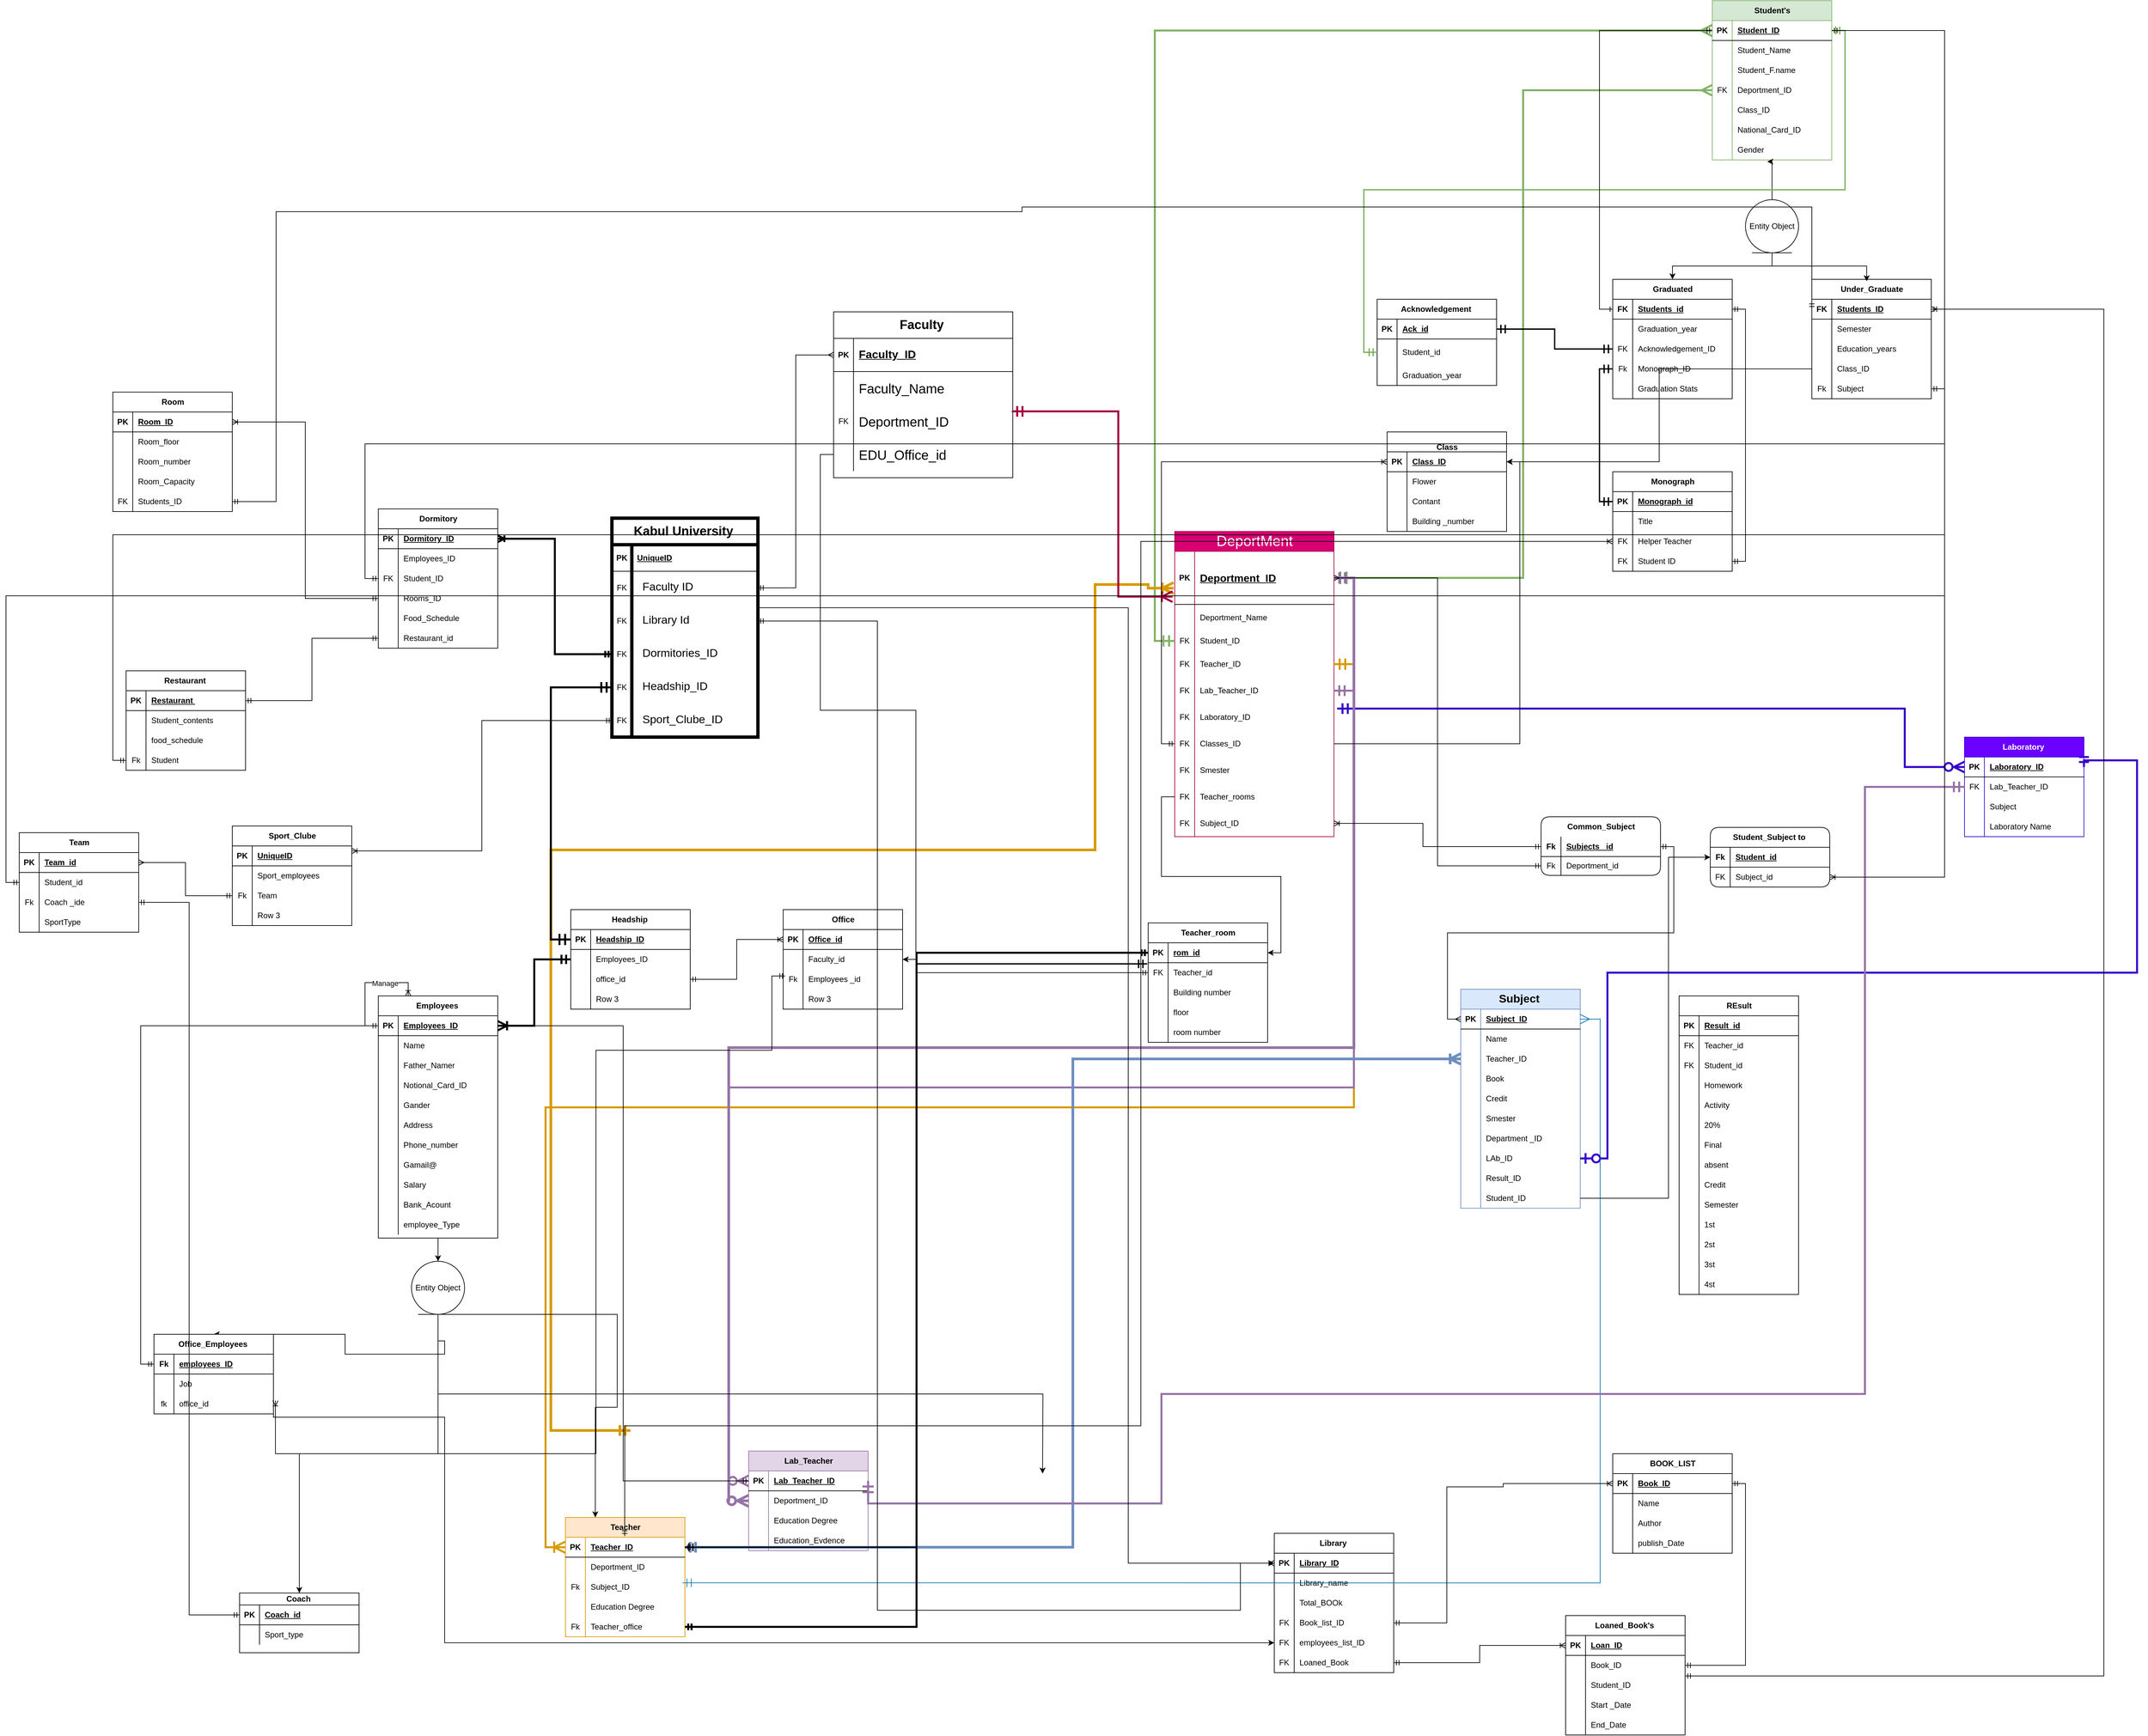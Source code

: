 <mxfile version="26.2.2">
  <diagram name="Page-1" id="t-ghZoE-_Kv6BBNgtWoa">
    <mxGraphModel dx="2041" dy="1871" grid="0" gridSize="10" guides="1" tooltips="1" connect="1" arrows="1" fold="1" page="1" pageScale="1" pageWidth="850" pageHeight="1100" math="0" shadow="0">
      <root>
        <mxCell id="0" />
        <mxCell id="1" parent="0" />
        <mxCell id="MSWrmg8L-1vJ9PuRJOgR-1" value="&lt;font style=&quot;font-size: 19px;&quot;&gt;Kabul University&amp;nbsp;&lt;/font&gt;" style="shape=table;startSize=40;container=1;collapsible=1;childLayout=tableLayout;fixedRows=1;rowLines=0;fontStyle=1;align=center;resizeLast=1;html=1;strokeWidth=5;" parent="1" vertex="1">
          <mxGeometry x="172" y="360" width="220" height="330" as="geometry" />
        </mxCell>
        <mxCell id="MSWrmg8L-1vJ9PuRJOgR-2" value="" style="shape=tableRow;horizontal=0;startSize=0;swimlaneHead=0;swimlaneBody=0;fillColor=none;collapsible=0;dropTarget=0;points=[[0,0.5],[1,0.5]];portConstraint=eastwest;top=0;left=0;right=0;bottom=1;" parent="MSWrmg8L-1vJ9PuRJOgR-1" vertex="1">
          <mxGeometry y="40" width="220" height="40" as="geometry" />
        </mxCell>
        <mxCell id="MSWrmg8L-1vJ9PuRJOgR-3" value="PK" style="shape=partialRectangle;connectable=0;fillColor=none;top=0;left=0;bottom=0;right=0;fontStyle=1;overflow=hidden;whiteSpace=wrap;html=1;" parent="MSWrmg8L-1vJ9PuRJOgR-2" vertex="1">
          <mxGeometry width="30" height="40" as="geometry">
            <mxRectangle width="30" height="40" as="alternateBounds" />
          </mxGeometry>
        </mxCell>
        <mxCell id="MSWrmg8L-1vJ9PuRJOgR-4" value="UniqueID" style="shape=partialRectangle;connectable=0;fillColor=none;top=0;left=0;bottom=0;right=0;align=left;spacingLeft=6;fontStyle=5;overflow=hidden;whiteSpace=wrap;html=1;" parent="MSWrmg8L-1vJ9PuRJOgR-2" vertex="1">
          <mxGeometry x="30" width="190" height="40" as="geometry">
            <mxRectangle width="190" height="40" as="alternateBounds" />
          </mxGeometry>
        </mxCell>
        <mxCell id="MSWrmg8L-1vJ9PuRJOgR-27" value="" style="shape=tableRow;horizontal=0;startSize=0;swimlaneHead=0;swimlaneBody=0;fillColor=none;collapsible=0;dropTarget=0;points=[[0,0.5],[1,0.5]];portConstraint=eastwest;top=0;left=0;right=0;bottom=0;" parent="MSWrmg8L-1vJ9PuRJOgR-1" vertex="1">
          <mxGeometry y="80" width="220" height="50" as="geometry" />
        </mxCell>
        <mxCell id="MSWrmg8L-1vJ9PuRJOgR-28" value="FK" style="shape=partialRectangle;connectable=0;fillColor=none;top=0;left=0;bottom=0;right=0;editable=1;overflow=hidden;whiteSpace=wrap;html=1;" parent="MSWrmg8L-1vJ9PuRJOgR-27" vertex="1">
          <mxGeometry width="30" height="50" as="geometry">
            <mxRectangle width="30" height="50" as="alternateBounds" />
          </mxGeometry>
        </mxCell>
        <mxCell id="MSWrmg8L-1vJ9PuRJOgR-29" value="Faculty ID" style="shape=partialRectangle;connectable=0;fillColor=none;top=0;left=0;bottom=0;right=0;align=left;spacingLeft=9;overflow=hidden;whiteSpace=wrap;html=1;spacing=7;spacingBottom=2;fontSize=17;" parent="MSWrmg8L-1vJ9PuRJOgR-27" vertex="1">
          <mxGeometry x="30" width="190" height="50" as="geometry">
            <mxRectangle width="190" height="50" as="alternateBounds" />
          </mxGeometry>
        </mxCell>
        <mxCell id="SbRaM2KIiNqMXiytpGii-35" value="" style="shape=tableRow;horizontal=0;startSize=0;swimlaneHead=0;swimlaneBody=0;fillColor=none;collapsible=0;dropTarget=0;points=[[0,0.5],[1,0.5]];portConstraint=eastwest;top=0;left=0;right=0;bottom=0;" parent="MSWrmg8L-1vJ9PuRJOgR-1" vertex="1">
          <mxGeometry y="130" width="220" height="50" as="geometry" />
        </mxCell>
        <mxCell id="SbRaM2KIiNqMXiytpGii-36" value="FK" style="shape=partialRectangle;connectable=0;fillColor=none;top=0;left=0;bottom=0;right=0;editable=1;overflow=hidden;whiteSpace=wrap;html=1;" parent="SbRaM2KIiNqMXiytpGii-35" vertex="1">
          <mxGeometry width="30" height="50" as="geometry">
            <mxRectangle width="30" height="50" as="alternateBounds" />
          </mxGeometry>
        </mxCell>
        <mxCell id="SbRaM2KIiNqMXiytpGii-37" value="Library Id" style="shape=partialRectangle;connectable=0;fillColor=none;top=0;left=0;bottom=0;right=0;align=left;spacingLeft=9;overflow=hidden;whiteSpace=wrap;html=1;spacing=7;spacingBottom=2;fontSize=17;" parent="SbRaM2KIiNqMXiytpGii-35" vertex="1">
          <mxGeometry x="30" width="190" height="50" as="geometry">
            <mxRectangle width="190" height="50" as="alternateBounds" />
          </mxGeometry>
        </mxCell>
        <mxCell id="SbRaM2KIiNqMXiytpGii-38" value="" style="shape=tableRow;horizontal=0;startSize=0;swimlaneHead=0;swimlaneBody=0;fillColor=none;collapsible=0;dropTarget=0;points=[[0,0.5],[1,0.5]];portConstraint=eastwest;top=0;left=0;right=0;bottom=0;" parent="MSWrmg8L-1vJ9PuRJOgR-1" vertex="1">
          <mxGeometry y="180" width="220" height="50" as="geometry" />
        </mxCell>
        <mxCell id="SbRaM2KIiNqMXiytpGii-39" value="FK" style="shape=partialRectangle;connectable=0;fillColor=none;top=0;left=0;bottom=0;right=0;editable=1;overflow=hidden;whiteSpace=wrap;html=1;" parent="SbRaM2KIiNqMXiytpGii-38" vertex="1">
          <mxGeometry width="30" height="50" as="geometry">
            <mxRectangle width="30" height="50" as="alternateBounds" />
          </mxGeometry>
        </mxCell>
        <mxCell id="SbRaM2KIiNqMXiytpGii-40" value="Dormitories_ID" style="shape=partialRectangle;connectable=0;fillColor=none;top=0;left=0;bottom=0;right=0;align=left;spacingLeft=9;overflow=hidden;whiteSpace=wrap;html=1;spacing=7;spacingBottom=2;fontSize=17;" parent="SbRaM2KIiNqMXiytpGii-38" vertex="1">
          <mxGeometry x="30" width="190" height="50" as="geometry">
            <mxRectangle width="190" height="50" as="alternateBounds" />
          </mxGeometry>
        </mxCell>
        <mxCell id="SbRaM2KIiNqMXiytpGii-41" value="" style="shape=tableRow;horizontal=0;startSize=0;swimlaneHead=0;swimlaneBody=0;fillColor=none;collapsible=0;dropTarget=0;points=[[0,0.5],[1,0.5]];portConstraint=eastwest;top=0;left=0;right=0;bottom=0;" parent="MSWrmg8L-1vJ9PuRJOgR-1" vertex="1">
          <mxGeometry y="230" width="220" height="50" as="geometry" />
        </mxCell>
        <mxCell id="SbRaM2KIiNqMXiytpGii-42" value="FK" style="shape=partialRectangle;connectable=0;fillColor=none;top=0;left=0;bottom=0;right=0;editable=1;overflow=hidden;whiteSpace=wrap;html=1;" parent="SbRaM2KIiNqMXiytpGii-41" vertex="1">
          <mxGeometry width="30" height="50" as="geometry">
            <mxRectangle width="30" height="50" as="alternateBounds" />
          </mxGeometry>
        </mxCell>
        <mxCell id="SbRaM2KIiNqMXiytpGii-43" value="Headship_ID" style="shape=partialRectangle;connectable=0;fillColor=none;top=0;left=0;bottom=0;right=0;align=left;spacingLeft=9;overflow=hidden;whiteSpace=wrap;html=1;spacing=7;spacingBottom=2;fontSize=17;" parent="SbRaM2KIiNqMXiytpGii-41" vertex="1">
          <mxGeometry x="30" width="190" height="50" as="geometry">
            <mxRectangle width="190" height="50" as="alternateBounds" />
          </mxGeometry>
        </mxCell>
        <mxCell id="SbRaM2KIiNqMXiytpGii-47" value="" style="shape=tableRow;horizontal=0;startSize=0;swimlaneHead=0;swimlaneBody=0;fillColor=none;collapsible=0;dropTarget=0;points=[[0,0.5],[1,0.5]];portConstraint=eastwest;top=0;left=0;right=0;bottom=0;" parent="MSWrmg8L-1vJ9PuRJOgR-1" vertex="1">
          <mxGeometry y="280" width="220" height="50" as="geometry" />
        </mxCell>
        <mxCell id="SbRaM2KIiNqMXiytpGii-48" value="FK" style="shape=partialRectangle;connectable=0;fillColor=none;top=0;left=0;bottom=0;right=0;editable=1;overflow=hidden;whiteSpace=wrap;html=1;" parent="SbRaM2KIiNqMXiytpGii-47" vertex="1">
          <mxGeometry width="30" height="50" as="geometry">
            <mxRectangle width="30" height="50" as="alternateBounds" />
          </mxGeometry>
        </mxCell>
        <mxCell id="SbRaM2KIiNqMXiytpGii-49" value="Sport_Clube_ID" style="shape=partialRectangle;connectable=0;fillColor=none;top=0;left=0;bottom=0;right=0;align=left;spacingLeft=9;overflow=hidden;whiteSpace=wrap;html=1;spacing=7;spacingBottom=2;fontSize=17;" parent="SbRaM2KIiNqMXiytpGii-47" vertex="1">
          <mxGeometry x="30" width="190" height="50" as="geometry">
            <mxRectangle width="190" height="50" as="alternateBounds" />
          </mxGeometry>
        </mxCell>
        <mxCell id="oWZcQhQBi2MZIgWci9ZN-17" value="Faculty&amp;nbsp;" style="shape=table;startSize=40;container=1;collapsible=1;childLayout=tableLayout;fixedRows=1;rowLines=0;fontStyle=1;align=center;resizeLast=1;html=1;fontSize=19;" parent="1" vertex="1">
          <mxGeometry x="506" y="49" width="270" height="250" as="geometry" />
        </mxCell>
        <mxCell id="oWZcQhQBi2MZIgWci9ZN-18" value="" style="shape=tableRow;horizontal=0;startSize=0;swimlaneHead=0;swimlaneBody=0;fillColor=none;collapsible=0;dropTarget=0;points=[[0,0.5],[1,0.5]];portConstraint=eastwest;top=0;left=0;right=0;bottom=1;" parent="oWZcQhQBi2MZIgWci9ZN-17" vertex="1">
          <mxGeometry y="40" width="270" height="50" as="geometry" />
        </mxCell>
        <mxCell id="oWZcQhQBi2MZIgWci9ZN-19" value="PK" style="shape=partialRectangle;connectable=0;fillColor=none;top=0;left=0;bottom=0;right=0;fontStyle=1;overflow=hidden;whiteSpace=wrap;html=1;" parent="oWZcQhQBi2MZIgWci9ZN-18" vertex="1">
          <mxGeometry width="30" height="50" as="geometry">
            <mxRectangle width="30" height="50" as="alternateBounds" />
          </mxGeometry>
        </mxCell>
        <mxCell id="oWZcQhQBi2MZIgWci9ZN-20" value="Faculty_ID" style="shape=partialRectangle;connectable=0;fillColor=none;top=0;left=0;bottom=0;right=0;align=left;spacingLeft=6;fontStyle=5;overflow=hidden;whiteSpace=wrap;html=1;fontSize=17;" parent="oWZcQhQBi2MZIgWci9ZN-18" vertex="1">
          <mxGeometry x="30" width="240" height="50" as="geometry">
            <mxRectangle width="240" height="50" as="alternateBounds" />
          </mxGeometry>
        </mxCell>
        <mxCell id="oWZcQhQBi2MZIgWci9ZN-21" value="" style="shape=tableRow;horizontal=0;startSize=0;swimlaneHead=0;swimlaneBody=0;fillColor=none;collapsible=0;dropTarget=0;points=[[0,0.5],[1,0.5]];portConstraint=eastwest;top=0;left=0;right=0;bottom=0;" parent="oWZcQhQBi2MZIgWci9ZN-17" vertex="1">
          <mxGeometry y="90" width="270" height="50" as="geometry" />
        </mxCell>
        <mxCell id="oWZcQhQBi2MZIgWci9ZN-22" value="" style="shape=partialRectangle;connectable=0;fillColor=none;top=0;left=0;bottom=0;right=0;editable=1;overflow=hidden;whiteSpace=wrap;html=1;" parent="oWZcQhQBi2MZIgWci9ZN-21" vertex="1">
          <mxGeometry width="30" height="50" as="geometry">
            <mxRectangle width="30" height="50" as="alternateBounds" />
          </mxGeometry>
        </mxCell>
        <mxCell id="oWZcQhQBi2MZIgWci9ZN-23" value="Faculty_Name" style="shape=partialRectangle;connectable=0;fillColor=none;top=0;left=0;bottom=0;right=0;align=left;spacingLeft=6;overflow=hidden;whiteSpace=wrap;html=1;fontSize=20;" parent="oWZcQhQBi2MZIgWci9ZN-21" vertex="1">
          <mxGeometry x="30" width="240" height="50" as="geometry">
            <mxRectangle width="240" height="50" as="alternateBounds" />
          </mxGeometry>
        </mxCell>
        <mxCell id="oWZcQhQBi2MZIgWci9ZN-30" value="" style="shape=tableRow;horizontal=0;startSize=0;swimlaneHead=0;swimlaneBody=0;fillColor=none;collapsible=0;dropTarget=0;points=[[0,0.5],[1,0.5]];portConstraint=eastwest;top=0;left=0;right=0;bottom=0;" parent="oWZcQhQBi2MZIgWci9ZN-17" vertex="1">
          <mxGeometry y="140" width="270" height="50" as="geometry" />
        </mxCell>
        <mxCell id="oWZcQhQBi2MZIgWci9ZN-31" value="FK" style="shape=partialRectangle;connectable=0;fillColor=none;top=0;left=0;bottom=0;right=0;editable=1;overflow=hidden;whiteSpace=wrap;html=1;" parent="oWZcQhQBi2MZIgWci9ZN-30" vertex="1">
          <mxGeometry width="30" height="50" as="geometry">
            <mxRectangle width="30" height="50" as="alternateBounds" />
          </mxGeometry>
        </mxCell>
        <mxCell id="oWZcQhQBi2MZIgWci9ZN-32" value="Deportment_ID" style="shape=partialRectangle;connectable=0;fillColor=none;top=0;left=0;bottom=0;right=0;align=left;spacingLeft=6;overflow=hidden;whiteSpace=wrap;html=1;fontSize=20;" parent="oWZcQhQBi2MZIgWci9ZN-30" vertex="1">
          <mxGeometry x="30" width="240" height="50" as="geometry">
            <mxRectangle width="240" height="50" as="alternateBounds" />
          </mxGeometry>
        </mxCell>
        <mxCell id="oWZcQhQBi2MZIgWci9ZN-33" value="" style="shape=tableRow;horizontal=0;startSize=0;swimlaneHead=0;swimlaneBody=0;fillColor=none;collapsible=0;dropTarget=0;points=[[0,0.5],[1,0.5]];portConstraint=eastwest;top=0;left=0;right=0;bottom=0;" parent="oWZcQhQBi2MZIgWci9ZN-17" vertex="1">
          <mxGeometry y="190" width="270" height="50" as="geometry" />
        </mxCell>
        <mxCell id="oWZcQhQBi2MZIgWci9ZN-34" value="" style="shape=partialRectangle;connectable=0;fillColor=none;top=0;left=0;bottom=0;right=0;editable=1;overflow=hidden;whiteSpace=wrap;html=1;" parent="oWZcQhQBi2MZIgWci9ZN-33" vertex="1">
          <mxGeometry width="30" height="50" as="geometry">
            <mxRectangle width="30" height="50" as="alternateBounds" />
          </mxGeometry>
        </mxCell>
        <mxCell id="oWZcQhQBi2MZIgWci9ZN-35" value="EDU_Office_id" style="shape=partialRectangle;connectable=0;fillColor=none;top=0;left=0;bottom=0;right=0;align=left;spacingLeft=6;overflow=hidden;whiteSpace=wrap;html=1;fontSize=20;" parent="oWZcQhQBi2MZIgWci9ZN-33" vertex="1">
          <mxGeometry x="30" width="240" height="50" as="geometry">
            <mxRectangle width="240" height="50" as="alternateBounds" />
          </mxGeometry>
        </mxCell>
        <mxCell id="oWZcQhQBi2MZIgWci9ZN-36" value="&lt;span style=&quot;font-weight: normal;&quot;&gt;&lt;font style=&quot;font-size: 22px;&quot;&gt;DeportMent&lt;/font&gt;&lt;/span&gt;" style="shape=table;startSize=30;container=1;collapsible=1;childLayout=tableLayout;fixedRows=1;rowLines=0;fontStyle=1;align=center;resizeLast=1;html=1;fillColor=#d80073;fontColor=#ffffff;strokeColor=#A50040;" parent="1" vertex="1">
          <mxGeometry x="1020" y="380" width="240" height="460" as="geometry" />
        </mxCell>
        <mxCell id="oWZcQhQBi2MZIgWci9ZN-37" value="" style="shape=tableRow;horizontal=0;startSize=0;swimlaneHead=0;swimlaneBody=0;fillColor=none;collapsible=0;dropTarget=0;points=[[0,0.5],[1,0.5]];portConstraint=eastwest;top=0;left=0;right=0;bottom=1;" parent="oWZcQhQBi2MZIgWci9ZN-36" vertex="1">
          <mxGeometry y="30" width="240" height="80" as="geometry" />
        </mxCell>
        <mxCell id="oWZcQhQBi2MZIgWci9ZN-38" value="PK" style="shape=partialRectangle;connectable=0;fillColor=none;top=0;left=0;bottom=0;right=0;fontStyle=1;overflow=hidden;whiteSpace=wrap;html=1;" parent="oWZcQhQBi2MZIgWci9ZN-37" vertex="1">
          <mxGeometry width="30" height="80" as="geometry">
            <mxRectangle width="30" height="80" as="alternateBounds" />
          </mxGeometry>
        </mxCell>
        <mxCell id="oWZcQhQBi2MZIgWci9ZN-39" value="&lt;font style=&quot;font-size: 16px;&quot;&gt;Deportment_ID&lt;/font&gt;" style="shape=partialRectangle;connectable=0;fillColor=none;top=0;left=0;bottom=0;right=0;align=left;spacingLeft=6;fontStyle=5;overflow=hidden;whiteSpace=wrap;html=1;" parent="oWZcQhQBi2MZIgWci9ZN-37" vertex="1">
          <mxGeometry x="30" width="210" height="80" as="geometry">
            <mxRectangle width="210" height="80" as="alternateBounds" />
          </mxGeometry>
        </mxCell>
        <mxCell id="oWZcQhQBi2MZIgWci9ZN-40" value="" style="shape=tableRow;horizontal=0;startSize=0;swimlaneHead=0;swimlaneBody=0;fillColor=none;collapsible=0;dropTarget=0;points=[[0,0.5],[1,0.5]];portConstraint=eastwest;top=0;left=0;right=0;bottom=0;" parent="oWZcQhQBi2MZIgWci9ZN-36" vertex="1">
          <mxGeometry y="110" width="240" height="40" as="geometry" />
        </mxCell>
        <mxCell id="oWZcQhQBi2MZIgWci9ZN-41" value="" style="shape=partialRectangle;connectable=0;fillColor=none;top=0;left=0;bottom=0;right=0;editable=1;overflow=hidden;whiteSpace=wrap;html=1;" parent="oWZcQhQBi2MZIgWci9ZN-40" vertex="1">
          <mxGeometry width="30" height="40" as="geometry">
            <mxRectangle width="30" height="40" as="alternateBounds" />
          </mxGeometry>
        </mxCell>
        <mxCell id="oWZcQhQBi2MZIgWci9ZN-42" value="Deportment_Name" style="shape=partialRectangle;connectable=0;fillColor=none;top=0;left=0;bottom=0;right=0;align=left;spacingLeft=6;overflow=hidden;whiteSpace=wrap;html=1;" parent="oWZcQhQBi2MZIgWci9ZN-40" vertex="1">
          <mxGeometry x="30" width="210" height="40" as="geometry">
            <mxRectangle width="210" height="40" as="alternateBounds" />
          </mxGeometry>
        </mxCell>
        <mxCell id="oWZcQhQBi2MZIgWci9ZN-43" value="" style="shape=tableRow;horizontal=0;startSize=0;swimlaneHead=0;swimlaneBody=0;fillColor=none;collapsible=0;dropTarget=0;points=[[0,0.5],[1,0.5]];portConstraint=eastwest;top=0;left=0;right=0;bottom=0;" parent="oWZcQhQBi2MZIgWci9ZN-36" vertex="1">
          <mxGeometry y="150" width="240" height="30" as="geometry" />
        </mxCell>
        <mxCell id="oWZcQhQBi2MZIgWci9ZN-44" value="FK" style="shape=partialRectangle;connectable=0;fillColor=none;top=0;left=0;bottom=0;right=0;editable=1;overflow=hidden;whiteSpace=wrap;html=1;" parent="oWZcQhQBi2MZIgWci9ZN-43" vertex="1">
          <mxGeometry width="30" height="30" as="geometry">
            <mxRectangle width="30" height="30" as="alternateBounds" />
          </mxGeometry>
        </mxCell>
        <mxCell id="oWZcQhQBi2MZIgWci9ZN-45" value="Student_ID" style="shape=partialRectangle;connectable=0;fillColor=none;top=0;left=0;bottom=0;right=0;align=left;spacingLeft=6;overflow=hidden;whiteSpace=wrap;html=1;" parent="oWZcQhQBi2MZIgWci9ZN-43" vertex="1">
          <mxGeometry x="30" width="210" height="30" as="geometry">
            <mxRectangle width="210" height="30" as="alternateBounds" />
          </mxGeometry>
        </mxCell>
        <mxCell id="oWZcQhQBi2MZIgWci9ZN-46" value="" style="shape=tableRow;horizontal=0;startSize=0;swimlaneHead=0;swimlaneBody=0;fillColor=none;collapsible=0;dropTarget=0;points=[[0,0.5],[1,0.5]];portConstraint=eastwest;top=0;left=0;right=0;bottom=0;" parent="oWZcQhQBi2MZIgWci9ZN-36" vertex="1">
          <mxGeometry y="180" width="240" height="40" as="geometry" />
        </mxCell>
        <mxCell id="oWZcQhQBi2MZIgWci9ZN-47" value="FK" style="shape=partialRectangle;connectable=0;fillColor=none;top=0;left=0;bottom=0;right=0;editable=1;overflow=hidden;whiteSpace=wrap;html=1;" parent="oWZcQhQBi2MZIgWci9ZN-46" vertex="1">
          <mxGeometry width="30" height="40" as="geometry">
            <mxRectangle width="30" height="40" as="alternateBounds" />
          </mxGeometry>
        </mxCell>
        <mxCell id="oWZcQhQBi2MZIgWci9ZN-48" value="Teacher_ID" style="shape=partialRectangle;connectable=0;fillColor=none;top=0;left=0;bottom=0;right=0;align=left;spacingLeft=6;overflow=hidden;whiteSpace=wrap;html=1;" parent="oWZcQhQBi2MZIgWci9ZN-46" vertex="1">
          <mxGeometry x="30" width="210" height="40" as="geometry">
            <mxRectangle width="210" height="40" as="alternateBounds" />
          </mxGeometry>
        </mxCell>
        <mxCell id="oWZcQhQBi2MZIgWci9ZN-53" value="" style="shape=tableRow;horizontal=0;startSize=0;swimlaneHead=0;swimlaneBody=0;fillColor=none;collapsible=0;dropTarget=0;points=[[0,0.5],[1,0.5]];portConstraint=eastwest;top=0;left=0;right=0;bottom=0;" parent="oWZcQhQBi2MZIgWci9ZN-36" vertex="1">
          <mxGeometry y="220" width="240" height="40" as="geometry" />
        </mxCell>
        <mxCell id="oWZcQhQBi2MZIgWci9ZN-54" value="FK" style="shape=partialRectangle;connectable=0;fillColor=none;top=0;left=0;bottom=0;right=0;editable=1;overflow=hidden;whiteSpace=wrap;html=1;" parent="oWZcQhQBi2MZIgWci9ZN-53" vertex="1">
          <mxGeometry width="30" height="40" as="geometry">
            <mxRectangle width="30" height="40" as="alternateBounds" />
          </mxGeometry>
        </mxCell>
        <mxCell id="oWZcQhQBi2MZIgWci9ZN-55" value="Lab_Teacher_ID" style="shape=partialRectangle;connectable=0;fillColor=none;top=0;left=0;bottom=0;right=0;align=left;spacingLeft=6;overflow=hidden;whiteSpace=wrap;html=1;" parent="oWZcQhQBi2MZIgWci9ZN-53" vertex="1">
          <mxGeometry x="30" width="210" height="40" as="geometry">
            <mxRectangle width="210" height="40" as="alternateBounds" />
          </mxGeometry>
        </mxCell>
        <mxCell id="oWZcQhQBi2MZIgWci9ZN-56" value="" style="shape=tableRow;horizontal=0;startSize=0;swimlaneHead=0;swimlaneBody=0;fillColor=none;collapsible=0;dropTarget=0;points=[[0,0.5],[1,0.5]];portConstraint=eastwest;top=0;left=0;right=0;bottom=0;" parent="oWZcQhQBi2MZIgWci9ZN-36" vertex="1">
          <mxGeometry y="260" width="240" height="40" as="geometry" />
        </mxCell>
        <mxCell id="oWZcQhQBi2MZIgWci9ZN-57" value="FK" style="shape=partialRectangle;connectable=0;fillColor=none;top=0;left=0;bottom=0;right=0;editable=1;overflow=hidden;whiteSpace=wrap;html=1;" parent="oWZcQhQBi2MZIgWci9ZN-56" vertex="1">
          <mxGeometry width="30" height="40" as="geometry">
            <mxRectangle width="30" height="40" as="alternateBounds" />
          </mxGeometry>
        </mxCell>
        <mxCell id="oWZcQhQBi2MZIgWci9ZN-58" value="Laboratory_ID&amp;nbsp;" style="shape=partialRectangle;connectable=0;fillColor=none;top=0;left=0;bottom=0;right=0;align=left;spacingLeft=6;overflow=hidden;whiteSpace=wrap;html=1;" parent="oWZcQhQBi2MZIgWci9ZN-56" vertex="1">
          <mxGeometry x="30" width="210" height="40" as="geometry">
            <mxRectangle width="210" height="40" as="alternateBounds" />
          </mxGeometry>
        </mxCell>
        <mxCell id="oWZcQhQBi2MZIgWci9ZN-59" value="" style="shape=tableRow;horizontal=0;startSize=0;swimlaneHead=0;swimlaneBody=0;fillColor=none;collapsible=0;dropTarget=0;points=[[0,0.5],[1,0.5]];portConstraint=eastwest;top=0;left=0;right=0;bottom=0;" parent="oWZcQhQBi2MZIgWci9ZN-36" vertex="1">
          <mxGeometry y="300" width="240" height="40" as="geometry" />
        </mxCell>
        <mxCell id="oWZcQhQBi2MZIgWci9ZN-60" value="FK" style="shape=partialRectangle;connectable=0;fillColor=none;top=0;left=0;bottom=0;right=0;editable=1;overflow=hidden;whiteSpace=wrap;html=1;" parent="oWZcQhQBi2MZIgWci9ZN-59" vertex="1">
          <mxGeometry width="30" height="40" as="geometry">
            <mxRectangle width="30" height="40" as="alternateBounds" />
          </mxGeometry>
        </mxCell>
        <mxCell id="oWZcQhQBi2MZIgWci9ZN-61" value="Classes_ID" style="shape=partialRectangle;connectable=0;fillColor=none;top=0;left=0;bottom=0;right=0;align=left;spacingLeft=6;overflow=hidden;whiteSpace=wrap;html=1;" parent="oWZcQhQBi2MZIgWci9ZN-59" vertex="1">
          <mxGeometry x="30" width="210" height="40" as="geometry">
            <mxRectangle width="210" height="40" as="alternateBounds" />
          </mxGeometry>
        </mxCell>
        <mxCell id="oWZcQhQBi2MZIgWci9ZN-138" value="" style="shape=tableRow;horizontal=0;startSize=0;swimlaneHead=0;swimlaneBody=0;fillColor=none;collapsible=0;dropTarget=0;points=[[0,0.5],[1,0.5]];portConstraint=eastwest;top=0;left=0;right=0;bottom=0;" parent="oWZcQhQBi2MZIgWci9ZN-36" vertex="1">
          <mxGeometry y="340" width="240" height="40" as="geometry" />
        </mxCell>
        <mxCell id="oWZcQhQBi2MZIgWci9ZN-139" value="FK" style="shape=partialRectangle;connectable=0;fillColor=none;top=0;left=0;bottom=0;right=0;editable=1;overflow=hidden;whiteSpace=wrap;html=1;" parent="oWZcQhQBi2MZIgWci9ZN-138" vertex="1">
          <mxGeometry width="30" height="40" as="geometry">
            <mxRectangle width="30" height="40" as="alternateBounds" />
          </mxGeometry>
        </mxCell>
        <mxCell id="oWZcQhQBi2MZIgWci9ZN-140" value="Smester" style="shape=partialRectangle;connectable=0;fillColor=none;top=0;left=0;bottom=0;right=0;align=left;spacingLeft=6;overflow=hidden;whiteSpace=wrap;html=1;" parent="oWZcQhQBi2MZIgWci9ZN-138" vertex="1">
          <mxGeometry x="30" width="210" height="40" as="geometry">
            <mxRectangle width="210" height="40" as="alternateBounds" />
          </mxGeometry>
        </mxCell>
        <mxCell id="U2NCIN4-_GtKNTxyQUw1-1" value="" style="shape=tableRow;horizontal=0;startSize=0;swimlaneHead=0;swimlaneBody=0;fillColor=none;collapsible=0;dropTarget=0;points=[[0,0.5],[1,0.5]];portConstraint=eastwest;top=0;left=0;right=0;bottom=0;" parent="oWZcQhQBi2MZIgWci9ZN-36" vertex="1">
          <mxGeometry y="380" width="240" height="40" as="geometry" />
        </mxCell>
        <mxCell id="U2NCIN4-_GtKNTxyQUw1-2" value="FK" style="shape=partialRectangle;connectable=0;fillColor=none;top=0;left=0;bottom=0;right=0;editable=1;overflow=hidden;whiteSpace=wrap;html=1;" parent="U2NCIN4-_GtKNTxyQUw1-1" vertex="1">
          <mxGeometry width="30" height="40" as="geometry">
            <mxRectangle width="30" height="40" as="alternateBounds" />
          </mxGeometry>
        </mxCell>
        <mxCell id="U2NCIN4-_GtKNTxyQUw1-3" value="Teacher_rooms" style="shape=partialRectangle;connectable=0;fillColor=none;top=0;left=0;bottom=0;right=0;align=left;spacingLeft=6;overflow=hidden;whiteSpace=wrap;html=1;" parent="U2NCIN4-_GtKNTxyQUw1-1" vertex="1">
          <mxGeometry x="30" width="210" height="40" as="geometry">
            <mxRectangle width="210" height="40" as="alternateBounds" />
          </mxGeometry>
        </mxCell>
        <mxCell id="U2NCIN4-_GtKNTxyQUw1-35" value="" style="shape=tableRow;horizontal=0;startSize=0;swimlaneHead=0;swimlaneBody=0;fillColor=none;collapsible=0;dropTarget=0;points=[[0,0.5],[1,0.5]];portConstraint=eastwest;top=0;left=0;right=0;bottom=0;" parent="oWZcQhQBi2MZIgWci9ZN-36" vertex="1">
          <mxGeometry y="420" width="240" height="40" as="geometry" />
        </mxCell>
        <mxCell id="U2NCIN4-_GtKNTxyQUw1-36" value="FK" style="shape=partialRectangle;connectable=0;fillColor=none;top=0;left=0;bottom=0;right=0;editable=1;overflow=hidden;whiteSpace=wrap;html=1;" parent="U2NCIN4-_GtKNTxyQUw1-35" vertex="1">
          <mxGeometry width="30" height="40" as="geometry">
            <mxRectangle width="30" height="40" as="alternateBounds" />
          </mxGeometry>
        </mxCell>
        <mxCell id="U2NCIN4-_GtKNTxyQUw1-37" value="Subject_ID" style="shape=partialRectangle;connectable=0;fillColor=none;top=0;left=0;bottom=0;right=0;align=left;spacingLeft=6;overflow=hidden;whiteSpace=wrap;html=1;" parent="U2NCIN4-_GtKNTxyQUw1-35" vertex="1">
          <mxGeometry x="30" width="210" height="40" as="geometry">
            <mxRectangle width="210" height="40" as="alternateBounds" />
          </mxGeometry>
        </mxCell>
        <mxCell id="oWZcQhQBi2MZIgWci9ZN-84" value="Student&#39;s" style="shape=table;startSize=30;container=1;collapsible=1;childLayout=tableLayout;fixedRows=1;rowLines=0;fontStyle=1;align=center;resizeLast=1;html=1;fillColor=#d5e8d4;strokeColor=#82b366;" parent="1" vertex="1">
          <mxGeometry x="1830" y="-420" width="180" height="240" as="geometry" />
        </mxCell>
        <mxCell id="oWZcQhQBi2MZIgWci9ZN-85" value="" style="shape=tableRow;horizontal=0;startSize=0;swimlaneHead=0;swimlaneBody=0;fillColor=none;collapsible=0;dropTarget=0;points=[[0,0.5],[1,0.5]];portConstraint=eastwest;top=0;left=0;right=0;bottom=1;" parent="oWZcQhQBi2MZIgWci9ZN-84" vertex="1">
          <mxGeometry y="30" width="180" height="30" as="geometry" />
        </mxCell>
        <mxCell id="oWZcQhQBi2MZIgWci9ZN-86" value="PK" style="shape=partialRectangle;connectable=0;fillColor=none;top=0;left=0;bottom=0;right=0;fontStyle=1;overflow=hidden;whiteSpace=wrap;html=1;" parent="oWZcQhQBi2MZIgWci9ZN-85" vertex="1">
          <mxGeometry width="30" height="30" as="geometry">
            <mxRectangle width="30" height="30" as="alternateBounds" />
          </mxGeometry>
        </mxCell>
        <mxCell id="oWZcQhQBi2MZIgWci9ZN-87" value="Student_ID" style="shape=partialRectangle;connectable=0;fillColor=none;top=0;left=0;bottom=0;right=0;align=left;spacingLeft=6;fontStyle=5;overflow=hidden;whiteSpace=wrap;html=1;" parent="oWZcQhQBi2MZIgWci9ZN-85" vertex="1">
          <mxGeometry x="30" width="150" height="30" as="geometry">
            <mxRectangle width="150" height="30" as="alternateBounds" />
          </mxGeometry>
        </mxCell>
        <mxCell id="oWZcQhQBi2MZIgWci9ZN-88" value="" style="shape=tableRow;horizontal=0;startSize=0;swimlaneHead=0;swimlaneBody=0;fillColor=none;collapsible=0;dropTarget=0;points=[[0,0.5],[1,0.5]];portConstraint=eastwest;top=0;left=0;right=0;bottom=0;" parent="oWZcQhQBi2MZIgWci9ZN-84" vertex="1">
          <mxGeometry y="60" width="180" height="30" as="geometry" />
        </mxCell>
        <mxCell id="oWZcQhQBi2MZIgWci9ZN-89" value="" style="shape=partialRectangle;connectable=0;fillColor=none;top=0;left=0;bottom=0;right=0;editable=1;overflow=hidden;whiteSpace=wrap;html=1;" parent="oWZcQhQBi2MZIgWci9ZN-88" vertex="1">
          <mxGeometry width="30" height="30" as="geometry">
            <mxRectangle width="30" height="30" as="alternateBounds" />
          </mxGeometry>
        </mxCell>
        <mxCell id="oWZcQhQBi2MZIgWci9ZN-90" value="Student_Name" style="shape=partialRectangle;connectable=0;fillColor=none;top=0;left=0;bottom=0;right=0;align=left;spacingLeft=6;overflow=hidden;whiteSpace=wrap;html=1;" parent="oWZcQhQBi2MZIgWci9ZN-88" vertex="1">
          <mxGeometry x="30" width="150" height="30" as="geometry">
            <mxRectangle width="150" height="30" as="alternateBounds" />
          </mxGeometry>
        </mxCell>
        <mxCell id="oWZcQhQBi2MZIgWci9ZN-91" value="" style="shape=tableRow;horizontal=0;startSize=0;swimlaneHead=0;swimlaneBody=0;fillColor=none;collapsible=0;dropTarget=0;points=[[0,0.5],[1,0.5]];portConstraint=eastwest;top=0;left=0;right=0;bottom=0;" parent="oWZcQhQBi2MZIgWci9ZN-84" vertex="1">
          <mxGeometry y="90" width="180" height="30" as="geometry" />
        </mxCell>
        <mxCell id="oWZcQhQBi2MZIgWci9ZN-92" value="" style="shape=partialRectangle;connectable=0;fillColor=none;top=0;left=0;bottom=0;right=0;editable=1;overflow=hidden;whiteSpace=wrap;html=1;" parent="oWZcQhQBi2MZIgWci9ZN-91" vertex="1">
          <mxGeometry width="30" height="30" as="geometry">
            <mxRectangle width="30" height="30" as="alternateBounds" />
          </mxGeometry>
        </mxCell>
        <mxCell id="oWZcQhQBi2MZIgWci9ZN-93" value="Student_F.name" style="shape=partialRectangle;connectable=0;fillColor=none;top=0;left=0;bottom=0;right=0;align=left;spacingLeft=6;overflow=hidden;whiteSpace=wrap;html=1;" parent="oWZcQhQBi2MZIgWci9ZN-91" vertex="1">
          <mxGeometry x="30" width="150" height="30" as="geometry">
            <mxRectangle width="150" height="30" as="alternateBounds" />
          </mxGeometry>
        </mxCell>
        <mxCell id="oWZcQhQBi2MZIgWci9ZN-94" value="" style="shape=tableRow;horizontal=0;startSize=0;swimlaneHead=0;swimlaneBody=0;fillColor=none;collapsible=0;dropTarget=0;points=[[0,0.5],[1,0.5]];portConstraint=eastwest;top=0;left=0;right=0;bottom=0;" parent="oWZcQhQBi2MZIgWci9ZN-84" vertex="1">
          <mxGeometry y="120" width="180" height="30" as="geometry" />
        </mxCell>
        <mxCell id="oWZcQhQBi2MZIgWci9ZN-95" value="FK" style="shape=partialRectangle;connectable=0;fillColor=none;top=0;left=0;bottom=0;right=0;editable=1;overflow=hidden;whiteSpace=wrap;html=1;" parent="oWZcQhQBi2MZIgWci9ZN-94" vertex="1">
          <mxGeometry width="30" height="30" as="geometry">
            <mxRectangle width="30" height="30" as="alternateBounds" />
          </mxGeometry>
        </mxCell>
        <mxCell id="oWZcQhQBi2MZIgWci9ZN-96" value="Deportment_ID&amp;nbsp;" style="shape=partialRectangle;connectable=0;fillColor=none;top=0;left=0;bottom=0;right=0;align=left;spacingLeft=6;overflow=hidden;whiteSpace=wrap;html=1;" parent="oWZcQhQBi2MZIgWci9ZN-94" vertex="1">
          <mxGeometry x="30" width="150" height="30" as="geometry">
            <mxRectangle width="150" height="30" as="alternateBounds" />
          </mxGeometry>
        </mxCell>
        <mxCell id="oWZcQhQBi2MZIgWci9ZN-126" value="" style="shape=tableRow;horizontal=0;startSize=0;swimlaneHead=0;swimlaneBody=0;fillColor=none;collapsible=0;dropTarget=0;points=[[0,0.5],[1,0.5]];portConstraint=eastwest;top=0;left=0;right=0;bottom=0;" parent="oWZcQhQBi2MZIgWci9ZN-84" vertex="1">
          <mxGeometry y="150" width="180" height="30" as="geometry" />
        </mxCell>
        <mxCell id="oWZcQhQBi2MZIgWci9ZN-127" value="" style="shape=partialRectangle;connectable=0;fillColor=none;top=0;left=0;bottom=0;right=0;editable=1;overflow=hidden;whiteSpace=wrap;html=1;" parent="oWZcQhQBi2MZIgWci9ZN-126" vertex="1">
          <mxGeometry width="30" height="30" as="geometry">
            <mxRectangle width="30" height="30" as="alternateBounds" />
          </mxGeometry>
        </mxCell>
        <mxCell id="oWZcQhQBi2MZIgWci9ZN-128" value="Class_ID" style="shape=partialRectangle;connectable=0;fillColor=none;top=0;left=0;bottom=0;right=0;align=left;spacingLeft=6;overflow=hidden;whiteSpace=wrap;html=1;" parent="oWZcQhQBi2MZIgWci9ZN-126" vertex="1">
          <mxGeometry x="30" width="150" height="30" as="geometry">
            <mxRectangle width="150" height="30" as="alternateBounds" />
          </mxGeometry>
        </mxCell>
        <mxCell id="oWZcQhQBi2MZIgWci9ZN-129" value="" style="shape=tableRow;horizontal=0;startSize=0;swimlaneHead=0;swimlaneBody=0;fillColor=none;collapsible=0;dropTarget=0;points=[[0,0.5],[1,0.5]];portConstraint=eastwest;top=0;left=0;right=0;bottom=0;" parent="oWZcQhQBi2MZIgWci9ZN-84" vertex="1">
          <mxGeometry y="180" width="180" height="30" as="geometry" />
        </mxCell>
        <mxCell id="oWZcQhQBi2MZIgWci9ZN-130" value="" style="shape=partialRectangle;connectable=0;fillColor=none;top=0;left=0;bottom=0;right=0;editable=1;overflow=hidden;whiteSpace=wrap;html=1;" parent="oWZcQhQBi2MZIgWci9ZN-129" vertex="1">
          <mxGeometry width="30" height="30" as="geometry">
            <mxRectangle width="30" height="30" as="alternateBounds" />
          </mxGeometry>
        </mxCell>
        <mxCell id="oWZcQhQBi2MZIgWci9ZN-131" value="National_Card_ID" style="shape=partialRectangle;connectable=0;fillColor=none;top=0;left=0;bottom=0;right=0;align=left;spacingLeft=6;overflow=hidden;whiteSpace=wrap;html=1;" parent="oWZcQhQBi2MZIgWci9ZN-129" vertex="1">
          <mxGeometry x="30" width="150" height="30" as="geometry">
            <mxRectangle width="150" height="30" as="alternateBounds" />
          </mxGeometry>
        </mxCell>
        <mxCell id="SbRaM2KIiNqMXiytpGii-26" value="" style="shape=tableRow;horizontal=0;startSize=0;swimlaneHead=0;swimlaneBody=0;fillColor=none;collapsible=0;dropTarget=0;points=[[0,0.5],[1,0.5]];portConstraint=eastwest;top=0;left=0;right=0;bottom=0;" parent="oWZcQhQBi2MZIgWci9ZN-84" vertex="1">
          <mxGeometry y="210" width="180" height="30" as="geometry" />
        </mxCell>
        <mxCell id="SbRaM2KIiNqMXiytpGii-27" value="" style="shape=partialRectangle;connectable=0;fillColor=none;top=0;left=0;bottom=0;right=0;editable=1;overflow=hidden;whiteSpace=wrap;html=1;" parent="SbRaM2KIiNqMXiytpGii-26" vertex="1">
          <mxGeometry width="30" height="30" as="geometry">
            <mxRectangle width="30" height="30" as="alternateBounds" />
          </mxGeometry>
        </mxCell>
        <mxCell id="SbRaM2KIiNqMXiytpGii-28" value="Gender" style="shape=partialRectangle;connectable=0;fillColor=none;top=0;left=0;bottom=0;right=0;align=left;spacingLeft=6;overflow=hidden;whiteSpace=wrap;html=1;" parent="SbRaM2KIiNqMXiytpGii-26" vertex="1">
          <mxGeometry x="30" width="150" height="30" as="geometry">
            <mxRectangle width="150" height="30" as="alternateBounds" />
          </mxGeometry>
        </mxCell>
        <mxCell id="oWZcQhQBi2MZIgWci9ZN-143" value="Teacher" style="shape=table;startSize=30;container=1;collapsible=1;childLayout=tableLayout;fixedRows=1;rowLines=0;fontStyle=1;align=center;resizeLast=1;html=1;fillColor=#ffe6cc;strokeColor=#d79b00;" parent="1" vertex="1">
          <mxGeometry x="102" y="1866" width="180" height="180.0" as="geometry" />
        </mxCell>
        <mxCell id="oWZcQhQBi2MZIgWci9ZN-144" value="" style="shape=tableRow;horizontal=0;startSize=0;swimlaneHead=0;swimlaneBody=0;fillColor=none;collapsible=0;dropTarget=0;points=[[0,0.5],[1,0.5]];portConstraint=eastwest;top=0;left=0;right=0;bottom=1;" parent="oWZcQhQBi2MZIgWci9ZN-143" vertex="1">
          <mxGeometry y="30" width="180" height="30" as="geometry" />
        </mxCell>
        <mxCell id="oWZcQhQBi2MZIgWci9ZN-145" value="PK" style="shape=partialRectangle;connectable=0;fillColor=none;top=0;left=0;bottom=0;right=0;fontStyle=1;overflow=hidden;whiteSpace=wrap;html=1;" parent="oWZcQhQBi2MZIgWci9ZN-144" vertex="1">
          <mxGeometry width="30" height="30" as="geometry">
            <mxRectangle width="30" height="30" as="alternateBounds" />
          </mxGeometry>
        </mxCell>
        <mxCell id="oWZcQhQBi2MZIgWci9ZN-146" value="Teacher_ID" style="shape=partialRectangle;connectable=0;fillColor=none;top=0;left=0;bottom=0;right=0;align=left;spacingLeft=6;fontStyle=5;overflow=hidden;whiteSpace=wrap;html=1;" parent="oWZcQhQBi2MZIgWci9ZN-144" vertex="1">
          <mxGeometry x="30" width="150" height="30" as="geometry">
            <mxRectangle width="150" height="30" as="alternateBounds" />
          </mxGeometry>
        </mxCell>
        <mxCell id="oWZcQhQBi2MZIgWci9ZN-153" value="" style="shape=tableRow;horizontal=0;startSize=0;swimlaneHead=0;swimlaneBody=0;fillColor=none;collapsible=0;dropTarget=0;points=[[0,0.5],[1,0.5]];portConstraint=eastwest;top=0;left=0;right=0;bottom=0;" parent="oWZcQhQBi2MZIgWci9ZN-143" vertex="1">
          <mxGeometry y="60" width="180" height="30" as="geometry" />
        </mxCell>
        <mxCell id="oWZcQhQBi2MZIgWci9ZN-154" value="" style="shape=partialRectangle;connectable=0;fillColor=none;top=0;left=0;bottom=0;right=0;editable=1;overflow=hidden;whiteSpace=wrap;html=1;" parent="oWZcQhQBi2MZIgWci9ZN-153" vertex="1">
          <mxGeometry width="30" height="30" as="geometry">
            <mxRectangle width="30" height="30" as="alternateBounds" />
          </mxGeometry>
        </mxCell>
        <mxCell id="oWZcQhQBi2MZIgWci9ZN-155" value="Deportment_ID" style="shape=partialRectangle;connectable=0;fillColor=none;top=0;left=0;bottom=0;right=0;align=left;spacingLeft=6;overflow=hidden;whiteSpace=wrap;html=1;" parent="oWZcQhQBi2MZIgWci9ZN-153" vertex="1">
          <mxGeometry x="30" width="150" height="30" as="geometry">
            <mxRectangle width="150" height="30" as="alternateBounds" />
          </mxGeometry>
        </mxCell>
        <mxCell id="oWZcQhQBi2MZIgWci9ZN-156" value="" style="shape=tableRow;horizontal=0;startSize=0;swimlaneHead=0;swimlaneBody=0;fillColor=none;collapsible=0;dropTarget=0;points=[[0,0.5],[1,0.5]];portConstraint=eastwest;top=0;left=0;right=0;bottom=0;" parent="oWZcQhQBi2MZIgWci9ZN-143" vertex="1">
          <mxGeometry y="90" width="180" height="30" as="geometry" />
        </mxCell>
        <mxCell id="oWZcQhQBi2MZIgWci9ZN-157" value="Fk" style="shape=partialRectangle;connectable=0;fillColor=none;top=0;left=0;bottom=0;right=0;editable=1;overflow=hidden;whiteSpace=wrap;html=1;" parent="oWZcQhQBi2MZIgWci9ZN-156" vertex="1">
          <mxGeometry width="30" height="30" as="geometry">
            <mxRectangle width="30" height="30" as="alternateBounds" />
          </mxGeometry>
        </mxCell>
        <mxCell id="oWZcQhQBi2MZIgWci9ZN-158" value="Subject_ID" style="shape=partialRectangle;connectable=0;fillColor=none;top=0;left=0;bottom=0;right=0;align=left;spacingLeft=6;overflow=hidden;whiteSpace=wrap;html=1;" parent="oWZcQhQBi2MZIgWci9ZN-156" vertex="1">
          <mxGeometry x="30" width="150" height="30" as="geometry">
            <mxRectangle width="150" height="30" as="alternateBounds" />
          </mxGeometry>
        </mxCell>
        <mxCell id="oWZcQhQBi2MZIgWci9ZN-159" value="" style="shape=tableRow;horizontal=0;startSize=0;swimlaneHead=0;swimlaneBody=0;fillColor=none;collapsible=0;dropTarget=0;points=[[0,0.5],[1,0.5]];portConstraint=eastwest;top=0;left=0;right=0;bottom=0;" parent="oWZcQhQBi2MZIgWci9ZN-143" vertex="1">
          <mxGeometry y="120" width="180" height="30" as="geometry" />
        </mxCell>
        <mxCell id="oWZcQhQBi2MZIgWci9ZN-160" value="" style="shape=partialRectangle;connectable=0;fillColor=none;top=0;left=0;bottom=0;right=0;editable=1;overflow=hidden;whiteSpace=wrap;html=1;" parent="oWZcQhQBi2MZIgWci9ZN-159" vertex="1">
          <mxGeometry width="30" height="30" as="geometry">
            <mxRectangle width="30" height="30" as="alternateBounds" />
          </mxGeometry>
        </mxCell>
        <mxCell id="oWZcQhQBi2MZIgWci9ZN-161" value="Education Degree&amp;nbsp;" style="shape=partialRectangle;connectable=0;fillColor=none;top=0;left=0;bottom=0;right=0;align=left;spacingLeft=6;overflow=hidden;whiteSpace=wrap;html=1;" parent="oWZcQhQBi2MZIgWci9ZN-159" vertex="1">
          <mxGeometry x="30" width="150" height="30" as="geometry">
            <mxRectangle width="150" height="30" as="alternateBounds" />
          </mxGeometry>
        </mxCell>
        <mxCell id="oWZcQhQBi2MZIgWci9ZN-168" value="" style="shape=tableRow;horizontal=0;startSize=0;swimlaneHead=0;swimlaneBody=0;fillColor=none;collapsible=0;dropTarget=0;points=[[0,0.5],[1,0.5]];portConstraint=eastwest;top=0;left=0;right=0;bottom=0;" parent="oWZcQhQBi2MZIgWci9ZN-143" vertex="1">
          <mxGeometry y="150" width="180" height="30" as="geometry" />
        </mxCell>
        <mxCell id="oWZcQhQBi2MZIgWci9ZN-169" value="Fk" style="shape=partialRectangle;connectable=0;fillColor=none;top=0;left=0;bottom=0;right=0;editable=1;overflow=hidden;whiteSpace=wrap;html=1;" parent="oWZcQhQBi2MZIgWci9ZN-168" vertex="1">
          <mxGeometry width="30" height="30" as="geometry">
            <mxRectangle width="30" height="30" as="alternateBounds" />
          </mxGeometry>
        </mxCell>
        <mxCell id="oWZcQhQBi2MZIgWci9ZN-170" value="Teacher_office" style="shape=partialRectangle;connectable=0;fillColor=none;top=0;left=0;bottom=0;right=0;align=left;spacingLeft=6;overflow=hidden;whiteSpace=wrap;html=1;" parent="oWZcQhQBi2MZIgWci9ZN-168" vertex="1">
          <mxGeometry x="30" width="150" height="30" as="geometry">
            <mxRectangle width="150" height="30" as="alternateBounds" />
          </mxGeometry>
        </mxCell>
        <mxCell id="U2NCIN4-_GtKNTxyQUw1-4" value="Lab_Teacher" style="shape=table;startSize=30;container=1;collapsible=1;childLayout=tableLayout;fixedRows=1;rowLines=0;fontStyle=1;align=center;resizeLast=1;html=1;fillColor=#e1d5e7;strokeColor=#9673a6;" parent="1" vertex="1">
          <mxGeometry x="378" y="1766" width="180" height="150.0" as="geometry" />
        </mxCell>
        <mxCell id="U2NCIN4-_GtKNTxyQUw1-5" value="" style="shape=tableRow;horizontal=0;startSize=0;swimlaneHead=0;swimlaneBody=0;fillColor=none;collapsible=0;dropTarget=0;points=[[0,0.5],[1,0.5]];portConstraint=eastwest;top=0;left=0;right=0;bottom=1;" parent="U2NCIN4-_GtKNTxyQUw1-4" vertex="1">
          <mxGeometry y="30" width="180" height="30" as="geometry" />
        </mxCell>
        <mxCell id="U2NCIN4-_GtKNTxyQUw1-6" value="PK" style="shape=partialRectangle;connectable=0;fillColor=none;top=0;left=0;bottom=0;right=0;fontStyle=1;overflow=hidden;whiteSpace=wrap;html=1;" parent="U2NCIN4-_GtKNTxyQUw1-5" vertex="1">
          <mxGeometry width="30" height="30" as="geometry">
            <mxRectangle width="30" height="30" as="alternateBounds" />
          </mxGeometry>
        </mxCell>
        <mxCell id="U2NCIN4-_GtKNTxyQUw1-7" value="Lab_Teacher_ID" style="shape=partialRectangle;connectable=0;fillColor=none;top=0;left=0;bottom=0;right=0;align=left;spacingLeft=6;fontStyle=5;overflow=hidden;whiteSpace=wrap;html=1;" parent="U2NCIN4-_GtKNTxyQUw1-5" vertex="1">
          <mxGeometry x="30" width="150" height="30" as="geometry">
            <mxRectangle width="150" height="30" as="alternateBounds" />
          </mxGeometry>
        </mxCell>
        <mxCell id="U2NCIN4-_GtKNTxyQUw1-14" value="" style="shape=tableRow;horizontal=0;startSize=0;swimlaneHead=0;swimlaneBody=0;fillColor=none;collapsible=0;dropTarget=0;points=[[0,0.5],[1,0.5]];portConstraint=eastwest;top=0;left=0;right=0;bottom=0;" parent="U2NCIN4-_GtKNTxyQUw1-4" vertex="1">
          <mxGeometry y="60" width="180" height="30" as="geometry" />
        </mxCell>
        <mxCell id="U2NCIN4-_GtKNTxyQUw1-15" value="" style="shape=partialRectangle;connectable=0;fillColor=none;top=0;left=0;bottom=0;right=0;editable=1;overflow=hidden;whiteSpace=wrap;html=1;" parent="U2NCIN4-_GtKNTxyQUw1-14" vertex="1">
          <mxGeometry width="30" height="30" as="geometry">
            <mxRectangle width="30" height="30" as="alternateBounds" />
          </mxGeometry>
        </mxCell>
        <mxCell id="U2NCIN4-_GtKNTxyQUw1-16" value="Deportment_ID" style="shape=partialRectangle;connectable=0;fillColor=none;top=0;left=0;bottom=0;right=0;align=left;spacingLeft=6;overflow=hidden;whiteSpace=wrap;html=1;" parent="U2NCIN4-_GtKNTxyQUw1-14" vertex="1">
          <mxGeometry x="30" width="150" height="30" as="geometry">
            <mxRectangle width="150" height="30" as="alternateBounds" />
          </mxGeometry>
        </mxCell>
        <mxCell id="U2NCIN4-_GtKNTxyQUw1-20" value="" style="shape=tableRow;horizontal=0;startSize=0;swimlaneHead=0;swimlaneBody=0;fillColor=none;collapsible=0;dropTarget=0;points=[[0,0.5],[1,0.5]];portConstraint=eastwest;top=0;left=0;right=0;bottom=0;" parent="U2NCIN4-_GtKNTxyQUw1-4" vertex="1">
          <mxGeometry y="90" width="180" height="30" as="geometry" />
        </mxCell>
        <mxCell id="U2NCIN4-_GtKNTxyQUw1-21" value="" style="shape=partialRectangle;connectable=0;fillColor=none;top=0;left=0;bottom=0;right=0;editable=1;overflow=hidden;whiteSpace=wrap;html=1;" parent="U2NCIN4-_GtKNTxyQUw1-20" vertex="1">
          <mxGeometry width="30" height="30" as="geometry">
            <mxRectangle width="30" height="30" as="alternateBounds" />
          </mxGeometry>
        </mxCell>
        <mxCell id="U2NCIN4-_GtKNTxyQUw1-22" value="Education Degree&amp;nbsp;" style="shape=partialRectangle;connectable=0;fillColor=none;top=0;left=0;bottom=0;right=0;align=left;spacingLeft=6;overflow=hidden;whiteSpace=wrap;html=1;" parent="U2NCIN4-_GtKNTxyQUw1-20" vertex="1">
          <mxGeometry x="30" width="150" height="30" as="geometry">
            <mxRectangle width="150" height="30" as="alternateBounds" />
          </mxGeometry>
        </mxCell>
        <mxCell id="U2NCIN4-_GtKNTxyQUw1-23" value="" style="shape=tableRow;horizontal=0;startSize=0;swimlaneHead=0;swimlaneBody=0;fillColor=none;collapsible=0;dropTarget=0;points=[[0,0.5],[1,0.5]];portConstraint=eastwest;top=0;left=0;right=0;bottom=0;" parent="U2NCIN4-_GtKNTxyQUw1-4" vertex="1">
          <mxGeometry y="120" width="180" height="30" as="geometry" />
        </mxCell>
        <mxCell id="U2NCIN4-_GtKNTxyQUw1-24" value="" style="shape=partialRectangle;connectable=0;fillColor=none;top=0;left=0;bottom=0;right=0;editable=1;overflow=hidden;whiteSpace=wrap;html=1;" parent="U2NCIN4-_GtKNTxyQUw1-23" vertex="1">
          <mxGeometry width="30" height="30" as="geometry">
            <mxRectangle width="30" height="30" as="alternateBounds" />
          </mxGeometry>
        </mxCell>
        <mxCell id="U2NCIN4-_GtKNTxyQUw1-25" value="Education_Evdence" style="shape=partialRectangle;connectable=0;fillColor=none;top=0;left=0;bottom=0;right=0;align=left;spacingLeft=6;overflow=hidden;whiteSpace=wrap;html=1;" parent="U2NCIN4-_GtKNTxyQUw1-23" vertex="1">
          <mxGeometry x="30" width="150" height="30" as="geometry">
            <mxRectangle width="150" height="30" as="alternateBounds" />
          </mxGeometry>
        </mxCell>
        <mxCell id="U2NCIN4-_GtKNTxyQUw1-38" value="Laboratory&amp;nbsp;" style="shape=table;startSize=30;container=1;collapsible=1;childLayout=tableLayout;fixedRows=1;rowLines=0;fontStyle=1;align=center;resizeLast=1;html=1;fillColor=#6a00ff;fontColor=#ffffff;strokeColor=#3700CC;" parent="1" vertex="1">
          <mxGeometry x="2210" y="690" width="180" height="150" as="geometry" />
        </mxCell>
        <mxCell id="U2NCIN4-_GtKNTxyQUw1-39" value="" style="shape=tableRow;horizontal=0;startSize=0;swimlaneHead=0;swimlaneBody=0;fillColor=none;collapsible=0;dropTarget=0;points=[[0,0.5],[1,0.5]];portConstraint=eastwest;top=0;left=0;right=0;bottom=1;" parent="U2NCIN4-_GtKNTxyQUw1-38" vertex="1">
          <mxGeometry y="30" width="180" height="30" as="geometry" />
        </mxCell>
        <mxCell id="U2NCIN4-_GtKNTxyQUw1-40" value="PK" style="shape=partialRectangle;connectable=0;fillColor=none;top=0;left=0;bottom=0;right=0;fontStyle=1;overflow=hidden;whiteSpace=wrap;html=1;" parent="U2NCIN4-_GtKNTxyQUw1-39" vertex="1">
          <mxGeometry width="30" height="30" as="geometry">
            <mxRectangle width="30" height="30" as="alternateBounds" />
          </mxGeometry>
        </mxCell>
        <mxCell id="U2NCIN4-_GtKNTxyQUw1-41" value="Laboratory_ID" style="shape=partialRectangle;connectable=0;fillColor=none;top=0;left=0;bottom=0;right=0;align=left;spacingLeft=6;fontStyle=5;overflow=hidden;whiteSpace=wrap;html=1;" parent="U2NCIN4-_GtKNTxyQUw1-39" vertex="1">
          <mxGeometry x="30" width="150" height="30" as="geometry">
            <mxRectangle width="150" height="30" as="alternateBounds" />
          </mxGeometry>
        </mxCell>
        <mxCell id="U2NCIN4-_GtKNTxyQUw1-42" value="" style="shape=tableRow;horizontal=0;startSize=0;swimlaneHead=0;swimlaneBody=0;fillColor=none;collapsible=0;dropTarget=0;points=[[0,0.5],[1,0.5]];portConstraint=eastwest;top=0;left=0;right=0;bottom=0;" parent="U2NCIN4-_GtKNTxyQUw1-38" vertex="1">
          <mxGeometry y="60" width="180" height="30" as="geometry" />
        </mxCell>
        <mxCell id="U2NCIN4-_GtKNTxyQUw1-43" value="FK" style="shape=partialRectangle;connectable=0;fillColor=none;top=0;left=0;bottom=0;right=0;editable=1;overflow=hidden;whiteSpace=wrap;html=1;" parent="U2NCIN4-_GtKNTxyQUw1-42" vertex="1">
          <mxGeometry width="30" height="30" as="geometry">
            <mxRectangle width="30" height="30" as="alternateBounds" />
          </mxGeometry>
        </mxCell>
        <mxCell id="U2NCIN4-_GtKNTxyQUw1-44" value="Lab_Teacher_ID" style="shape=partialRectangle;connectable=0;fillColor=none;top=0;left=0;bottom=0;right=0;align=left;spacingLeft=6;overflow=hidden;whiteSpace=wrap;html=1;" parent="U2NCIN4-_GtKNTxyQUw1-42" vertex="1">
          <mxGeometry x="30" width="150" height="30" as="geometry">
            <mxRectangle width="150" height="30" as="alternateBounds" />
          </mxGeometry>
        </mxCell>
        <mxCell id="U2NCIN4-_GtKNTxyQUw1-45" value="" style="shape=tableRow;horizontal=0;startSize=0;swimlaneHead=0;swimlaneBody=0;fillColor=none;collapsible=0;dropTarget=0;points=[[0,0.5],[1,0.5]];portConstraint=eastwest;top=0;left=0;right=0;bottom=0;" parent="U2NCIN4-_GtKNTxyQUw1-38" vertex="1">
          <mxGeometry y="90" width="180" height="30" as="geometry" />
        </mxCell>
        <mxCell id="U2NCIN4-_GtKNTxyQUw1-46" value="" style="shape=partialRectangle;connectable=0;fillColor=none;top=0;left=0;bottom=0;right=0;editable=1;overflow=hidden;whiteSpace=wrap;html=1;" parent="U2NCIN4-_GtKNTxyQUw1-45" vertex="1">
          <mxGeometry width="30" height="30" as="geometry">
            <mxRectangle width="30" height="30" as="alternateBounds" />
          </mxGeometry>
        </mxCell>
        <mxCell id="U2NCIN4-_GtKNTxyQUw1-47" value="Subject" style="shape=partialRectangle;connectable=0;fillColor=none;top=0;left=0;bottom=0;right=0;align=left;spacingLeft=6;overflow=hidden;whiteSpace=wrap;html=1;" parent="U2NCIN4-_GtKNTxyQUw1-45" vertex="1">
          <mxGeometry x="30" width="150" height="30" as="geometry">
            <mxRectangle width="150" height="30" as="alternateBounds" />
          </mxGeometry>
        </mxCell>
        <mxCell id="U2NCIN4-_GtKNTxyQUw1-48" value="" style="shape=tableRow;horizontal=0;startSize=0;swimlaneHead=0;swimlaneBody=0;fillColor=none;collapsible=0;dropTarget=0;points=[[0,0.5],[1,0.5]];portConstraint=eastwest;top=0;left=0;right=0;bottom=0;" parent="U2NCIN4-_GtKNTxyQUw1-38" vertex="1">
          <mxGeometry y="120" width="180" height="30" as="geometry" />
        </mxCell>
        <mxCell id="U2NCIN4-_GtKNTxyQUw1-49" value="" style="shape=partialRectangle;connectable=0;fillColor=none;top=0;left=0;bottom=0;right=0;editable=1;overflow=hidden;whiteSpace=wrap;html=1;" parent="U2NCIN4-_GtKNTxyQUw1-48" vertex="1">
          <mxGeometry width="30" height="30" as="geometry">
            <mxRectangle width="30" height="30" as="alternateBounds" />
          </mxGeometry>
        </mxCell>
        <mxCell id="U2NCIN4-_GtKNTxyQUw1-50" value="Laboratory Name" style="shape=partialRectangle;connectable=0;fillColor=none;top=0;left=0;bottom=0;right=0;align=left;spacingLeft=6;overflow=hidden;whiteSpace=wrap;html=1;" parent="U2NCIN4-_GtKNTxyQUw1-48" vertex="1">
          <mxGeometry x="30" width="150" height="30" as="geometry">
            <mxRectangle width="150" height="30" as="alternateBounds" />
          </mxGeometry>
        </mxCell>
        <mxCell id="SbRaM2KIiNqMXiytpGii-1" value="&lt;font style=&quot;font-size: 17px;&quot;&gt;Subject&amp;nbsp;&lt;/font&gt;" style="shape=table;startSize=30;container=1;collapsible=1;childLayout=tableLayout;fixedRows=1;rowLines=0;fontStyle=1;align=center;resizeLast=1;html=1;fillColor=#dae8fc;strokeColor=#6c8ebf;" parent="1" vertex="1">
          <mxGeometry x="1451" y="1070" width="180" height="330" as="geometry" />
        </mxCell>
        <mxCell id="SbRaM2KIiNqMXiytpGii-2" value="" style="shape=tableRow;horizontal=0;startSize=0;swimlaneHead=0;swimlaneBody=0;fillColor=none;collapsible=0;dropTarget=0;points=[[0,0.5],[1,0.5]];portConstraint=eastwest;top=0;left=0;right=0;bottom=1;" parent="SbRaM2KIiNqMXiytpGii-1" vertex="1">
          <mxGeometry y="30" width="180" height="30" as="geometry" />
        </mxCell>
        <mxCell id="SbRaM2KIiNqMXiytpGii-3" value="PK" style="shape=partialRectangle;connectable=0;fillColor=none;top=0;left=0;bottom=0;right=0;fontStyle=1;overflow=hidden;whiteSpace=wrap;html=1;" parent="SbRaM2KIiNqMXiytpGii-2" vertex="1">
          <mxGeometry width="30" height="30" as="geometry">
            <mxRectangle width="30" height="30" as="alternateBounds" />
          </mxGeometry>
        </mxCell>
        <mxCell id="SbRaM2KIiNqMXiytpGii-4" value="Subject_ID" style="shape=partialRectangle;connectable=0;fillColor=none;top=0;left=0;bottom=0;right=0;align=left;spacingLeft=6;fontStyle=5;overflow=hidden;whiteSpace=wrap;html=1;" parent="SbRaM2KIiNqMXiytpGii-2" vertex="1">
          <mxGeometry x="30" width="150" height="30" as="geometry">
            <mxRectangle width="150" height="30" as="alternateBounds" />
          </mxGeometry>
        </mxCell>
        <mxCell id="SbRaM2KIiNqMXiytpGii-5" value="" style="shape=tableRow;horizontal=0;startSize=0;swimlaneHead=0;swimlaneBody=0;fillColor=none;collapsible=0;dropTarget=0;points=[[0,0.5],[1,0.5]];portConstraint=eastwest;top=0;left=0;right=0;bottom=0;" parent="SbRaM2KIiNqMXiytpGii-1" vertex="1">
          <mxGeometry y="60" width="180" height="30" as="geometry" />
        </mxCell>
        <mxCell id="SbRaM2KIiNqMXiytpGii-6" value="" style="shape=partialRectangle;connectable=0;fillColor=none;top=0;left=0;bottom=0;right=0;editable=1;overflow=hidden;whiteSpace=wrap;html=1;" parent="SbRaM2KIiNqMXiytpGii-5" vertex="1">
          <mxGeometry width="30" height="30" as="geometry">
            <mxRectangle width="30" height="30" as="alternateBounds" />
          </mxGeometry>
        </mxCell>
        <mxCell id="SbRaM2KIiNqMXiytpGii-7" value="Name" style="shape=partialRectangle;connectable=0;fillColor=none;top=0;left=0;bottom=0;right=0;align=left;spacingLeft=6;overflow=hidden;whiteSpace=wrap;html=1;" parent="SbRaM2KIiNqMXiytpGii-5" vertex="1">
          <mxGeometry x="30" width="150" height="30" as="geometry">
            <mxRectangle width="150" height="30" as="alternateBounds" />
          </mxGeometry>
        </mxCell>
        <mxCell id="SbRaM2KIiNqMXiytpGii-8" value="" style="shape=tableRow;horizontal=0;startSize=0;swimlaneHead=0;swimlaneBody=0;fillColor=none;collapsible=0;dropTarget=0;points=[[0,0.5],[1,0.5]];portConstraint=eastwest;top=0;left=0;right=0;bottom=0;" parent="SbRaM2KIiNqMXiytpGii-1" vertex="1">
          <mxGeometry y="90" width="180" height="30" as="geometry" />
        </mxCell>
        <mxCell id="SbRaM2KIiNqMXiytpGii-9" value="" style="shape=partialRectangle;connectable=0;fillColor=none;top=0;left=0;bottom=0;right=0;editable=1;overflow=hidden;whiteSpace=wrap;html=1;" parent="SbRaM2KIiNqMXiytpGii-8" vertex="1">
          <mxGeometry width="30" height="30" as="geometry">
            <mxRectangle width="30" height="30" as="alternateBounds" />
          </mxGeometry>
        </mxCell>
        <mxCell id="SbRaM2KIiNqMXiytpGii-10" value="Teacher_ID" style="shape=partialRectangle;connectable=0;fillColor=none;top=0;left=0;bottom=0;right=0;align=left;spacingLeft=6;overflow=hidden;whiteSpace=wrap;html=1;" parent="SbRaM2KIiNqMXiytpGii-8" vertex="1">
          <mxGeometry x="30" width="150" height="30" as="geometry">
            <mxRectangle width="150" height="30" as="alternateBounds" />
          </mxGeometry>
        </mxCell>
        <mxCell id="SbRaM2KIiNqMXiytpGii-11" value="" style="shape=tableRow;horizontal=0;startSize=0;swimlaneHead=0;swimlaneBody=0;fillColor=none;collapsible=0;dropTarget=0;points=[[0,0.5],[1,0.5]];portConstraint=eastwest;top=0;left=0;right=0;bottom=0;" parent="SbRaM2KIiNqMXiytpGii-1" vertex="1">
          <mxGeometry y="120" width="180" height="30" as="geometry" />
        </mxCell>
        <mxCell id="SbRaM2KIiNqMXiytpGii-12" value="" style="shape=partialRectangle;connectable=0;fillColor=none;top=0;left=0;bottom=0;right=0;editable=1;overflow=hidden;whiteSpace=wrap;html=1;" parent="SbRaM2KIiNqMXiytpGii-11" vertex="1">
          <mxGeometry width="30" height="30" as="geometry">
            <mxRectangle width="30" height="30" as="alternateBounds" />
          </mxGeometry>
        </mxCell>
        <mxCell id="SbRaM2KIiNqMXiytpGii-13" value="Book" style="shape=partialRectangle;connectable=0;fillColor=none;top=0;left=0;bottom=0;right=0;align=left;spacingLeft=6;overflow=hidden;whiteSpace=wrap;html=1;" parent="SbRaM2KIiNqMXiytpGii-11" vertex="1">
          <mxGeometry x="30" width="150" height="30" as="geometry">
            <mxRectangle width="150" height="30" as="alternateBounds" />
          </mxGeometry>
        </mxCell>
        <mxCell id="SbRaM2KIiNqMXiytpGii-14" value="" style="shape=tableRow;horizontal=0;startSize=0;swimlaneHead=0;swimlaneBody=0;fillColor=none;collapsible=0;dropTarget=0;points=[[0,0.5],[1,0.5]];portConstraint=eastwest;top=0;left=0;right=0;bottom=0;" parent="SbRaM2KIiNqMXiytpGii-1" vertex="1">
          <mxGeometry y="150" width="180" height="30" as="geometry" />
        </mxCell>
        <mxCell id="SbRaM2KIiNqMXiytpGii-15" value="" style="shape=partialRectangle;connectable=0;fillColor=none;top=0;left=0;bottom=0;right=0;editable=1;overflow=hidden;whiteSpace=wrap;html=1;" parent="SbRaM2KIiNqMXiytpGii-14" vertex="1">
          <mxGeometry width="30" height="30" as="geometry">
            <mxRectangle width="30" height="30" as="alternateBounds" />
          </mxGeometry>
        </mxCell>
        <mxCell id="SbRaM2KIiNqMXiytpGii-16" value="Credit&amp;nbsp;" style="shape=partialRectangle;connectable=0;fillColor=none;top=0;left=0;bottom=0;right=0;align=left;spacingLeft=6;overflow=hidden;whiteSpace=wrap;html=1;" parent="SbRaM2KIiNqMXiytpGii-14" vertex="1">
          <mxGeometry x="30" width="150" height="30" as="geometry">
            <mxRectangle width="150" height="30" as="alternateBounds" />
          </mxGeometry>
        </mxCell>
        <mxCell id="SbRaM2KIiNqMXiytpGii-17" value="" style="shape=tableRow;horizontal=0;startSize=0;swimlaneHead=0;swimlaneBody=0;fillColor=none;collapsible=0;dropTarget=0;points=[[0,0.5],[1,0.5]];portConstraint=eastwest;top=0;left=0;right=0;bottom=0;" parent="SbRaM2KIiNqMXiytpGii-1" vertex="1">
          <mxGeometry y="180" width="180" height="30" as="geometry" />
        </mxCell>
        <mxCell id="SbRaM2KIiNqMXiytpGii-18" value="" style="shape=partialRectangle;connectable=0;fillColor=none;top=0;left=0;bottom=0;right=0;editable=1;overflow=hidden;whiteSpace=wrap;html=1;" parent="SbRaM2KIiNqMXiytpGii-17" vertex="1">
          <mxGeometry width="30" height="30" as="geometry">
            <mxRectangle width="30" height="30" as="alternateBounds" />
          </mxGeometry>
        </mxCell>
        <mxCell id="SbRaM2KIiNqMXiytpGii-19" value="Smester" style="shape=partialRectangle;connectable=0;fillColor=none;top=0;left=0;bottom=0;right=0;align=left;spacingLeft=6;overflow=hidden;whiteSpace=wrap;html=1;" parent="SbRaM2KIiNqMXiytpGii-17" vertex="1">
          <mxGeometry x="30" width="150" height="30" as="geometry">
            <mxRectangle width="150" height="30" as="alternateBounds" />
          </mxGeometry>
        </mxCell>
        <mxCell id="SbRaM2KIiNqMXiytpGii-20" value="" style="shape=tableRow;horizontal=0;startSize=0;swimlaneHead=0;swimlaneBody=0;fillColor=none;collapsible=0;dropTarget=0;points=[[0,0.5],[1,0.5]];portConstraint=eastwest;top=0;left=0;right=0;bottom=0;" parent="SbRaM2KIiNqMXiytpGii-1" vertex="1">
          <mxGeometry y="210" width="180" height="30" as="geometry" />
        </mxCell>
        <mxCell id="SbRaM2KIiNqMXiytpGii-21" value="" style="shape=partialRectangle;connectable=0;fillColor=none;top=0;left=0;bottom=0;right=0;editable=1;overflow=hidden;whiteSpace=wrap;html=1;" parent="SbRaM2KIiNqMXiytpGii-20" vertex="1">
          <mxGeometry width="30" height="30" as="geometry">
            <mxRectangle width="30" height="30" as="alternateBounds" />
          </mxGeometry>
        </mxCell>
        <mxCell id="SbRaM2KIiNqMXiytpGii-22" value="Department _ID" style="shape=partialRectangle;connectable=0;fillColor=none;top=0;left=0;bottom=0;right=0;align=left;spacingLeft=6;overflow=hidden;whiteSpace=wrap;html=1;" parent="SbRaM2KIiNqMXiytpGii-20" vertex="1">
          <mxGeometry x="30" width="150" height="30" as="geometry">
            <mxRectangle width="150" height="30" as="alternateBounds" />
          </mxGeometry>
        </mxCell>
        <mxCell id="SbRaM2KIiNqMXiytpGii-23" value="" style="shape=tableRow;horizontal=0;startSize=0;swimlaneHead=0;swimlaneBody=0;fillColor=none;collapsible=0;dropTarget=0;points=[[0,0.5],[1,0.5]];portConstraint=eastwest;top=0;left=0;right=0;bottom=0;" parent="SbRaM2KIiNqMXiytpGii-1" vertex="1">
          <mxGeometry y="240" width="180" height="30" as="geometry" />
        </mxCell>
        <mxCell id="SbRaM2KIiNqMXiytpGii-24" value="" style="shape=partialRectangle;connectable=0;fillColor=none;top=0;left=0;bottom=0;right=0;editable=1;overflow=hidden;whiteSpace=wrap;html=1;" parent="SbRaM2KIiNqMXiytpGii-23" vertex="1">
          <mxGeometry width="30" height="30" as="geometry">
            <mxRectangle width="30" height="30" as="alternateBounds" />
          </mxGeometry>
        </mxCell>
        <mxCell id="SbRaM2KIiNqMXiytpGii-25" value="LAb_ID" style="shape=partialRectangle;connectable=0;fillColor=none;top=0;left=0;bottom=0;right=0;align=left;spacingLeft=6;overflow=hidden;whiteSpace=wrap;html=1;" parent="SbRaM2KIiNqMXiytpGii-23" vertex="1">
          <mxGeometry x="30" width="150" height="30" as="geometry">
            <mxRectangle width="150" height="30" as="alternateBounds" />
          </mxGeometry>
        </mxCell>
        <mxCell id="0cx5QXU9loBaIAVKnW6V-63" value="" style="shape=tableRow;horizontal=0;startSize=0;swimlaneHead=0;swimlaneBody=0;fillColor=none;collapsible=0;dropTarget=0;points=[[0,0.5],[1,0.5]];portConstraint=eastwest;top=0;left=0;right=0;bottom=0;" parent="SbRaM2KIiNqMXiytpGii-1" vertex="1">
          <mxGeometry y="270" width="180" height="30" as="geometry" />
        </mxCell>
        <mxCell id="0cx5QXU9loBaIAVKnW6V-64" value="" style="shape=partialRectangle;connectable=0;fillColor=none;top=0;left=0;bottom=0;right=0;editable=1;overflow=hidden;whiteSpace=wrap;html=1;" parent="0cx5QXU9loBaIAVKnW6V-63" vertex="1">
          <mxGeometry width="30" height="30" as="geometry">
            <mxRectangle width="30" height="30" as="alternateBounds" />
          </mxGeometry>
        </mxCell>
        <mxCell id="0cx5QXU9loBaIAVKnW6V-65" value="Result_ID" style="shape=partialRectangle;connectable=0;fillColor=none;top=0;left=0;bottom=0;right=0;align=left;spacingLeft=6;overflow=hidden;whiteSpace=wrap;html=1;" parent="0cx5QXU9loBaIAVKnW6V-63" vertex="1">
          <mxGeometry x="30" width="150" height="30" as="geometry">
            <mxRectangle width="150" height="30" as="alternateBounds" />
          </mxGeometry>
        </mxCell>
        <mxCell id="0cx5QXU9loBaIAVKnW6V-92" value="" style="shape=tableRow;horizontal=0;startSize=0;swimlaneHead=0;swimlaneBody=0;fillColor=none;collapsible=0;dropTarget=0;points=[[0,0.5],[1,0.5]];portConstraint=eastwest;top=0;left=0;right=0;bottom=0;" parent="SbRaM2KIiNqMXiytpGii-1" vertex="1">
          <mxGeometry y="300" width="180" height="30" as="geometry" />
        </mxCell>
        <mxCell id="0cx5QXU9loBaIAVKnW6V-93" value="" style="shape=partialRectangle;connectable=0;fillColor=none;top=0;left=0;bottom=0;right=0;editable=1;overflow=hidden;whiteSpace=wrap;html=1;" parent="0cx5QXU9loBaIAVKnW6V-92" vertex="1">
          <mxGeometry width="30" height="30" as="geometry">
            <mxRectangle width="30" height="30" as="alternateBounds" />
          </mxGeometry>
        </mxCell>
        <mxCell id="0cx5QXU9loBaIAVKnW6V-94" value="Student_ID" style="shape=partialRectangle;connectable=0;fillColor=none;top=0;left=0;bottom=0;right=0;align=left;spacingLeft=6;overflow=hidden;whiteSpace=wrap;html=1;" parent="0cx5QXU9loBaIAVKnW6V-92" vertex="1">
          <mxGeometry x="30" width="150" height="30" as="geometry">
            <mxRectangle width="150" height="30" as="alternateBounds" />
          </mxGeometry>
        </mxCell>
        <mxCell id="SbRaM2KIiNqMXiytpGii-50" value="Library&amp;nbsp;" style="shape=table;startSize=30;container=1;collapsible=1;childLayout=tableLayout;fixedRows=1;rowLines=0;fontStyle=1;align=center;resizeLast=1;html=1;" parent="1" vertex="1">
          <mxGeometry x="1170" y="1890" width="180" height="210" as="geometry" />
        </mxCell>
        <mxCell id="SbRaM2KIiNqMXiytpGii-51" value="" style="shape=tableRow;horizontal=0;startSize=0;swimlaneHead=0;swimlaneBody=0;fillColor=none;collapsible=0;dropTarget=0;points=[[0,0.5],[1,0.5]];portConstraint=eastwest;top=0;left=0;right=0;bottom=1;" parent="SbRaM2KIiNqMXiytpGii-50" vertex="1">
          <mxGeometry y="30" width="180" height="30" as="geometry" />
        </mxCell>
        <mxCell id="SbRaM2KIiNqMXiytpGii-52" value="PK" style="shape=partialRectangle;connectable=0;fillColor=none;top=0;left=0;bottom=0;right=0;fontStyle=1;overflow=hidden;whiteSpace=wrap;html=1;" parent="SbRaM2KIiNqMXiytpGii-51" vertex="1">
          <mxGeometry width="30" height="30" as="geometry">
            <mxRectangle width="30" height="30" as="alternateBounds" />
          </mxGeometry>
        </mxCell>
        <mxCell id="SbRaM2KIiNqMXiytpGii-53" value="Library_ID" style="shape=partialRectangle;connectable=0;fillColor=none;top=0;left=0;bottom=0;right=0;align=left;spacingLeft=6;fontStyle=5;overflow=hidden;whiteSpace=wrap;html=1;" parent="SbRaM2KIiNqMXiytpGii-51" vertex="1">
          <mxGeometry x="30" width="150" height="30" as="geometry">
            <mxRectangle width="150" height="30" as="alternateBounds" />
          </mxGeometry>
        </mxCell>
        <mxCell id="SbRaM2KIiNqMXiytpGii-54" value="" style="shape=tableRow;horizontal=0;startSize=0;swimlaneHead=0;swimlaneBody=0;fillColor=none;collapsible=0;dropTarget=0;points=[[0,0.5],[1,0.5]];portConstraint=eastwest;top=0;left=0;right=0;bottom=0;" parent="SbRaM2KIiNqMXiytpGii-50" vertex="1">
          <mxGeometry y="60" width="180" height="30" as="geometry" />
        </mxCell>
        <mxCell id="SbRaM2KIiNqMXiytpGii-55" value="" style="shape=partialRectangle;connectable=0;fillColor=none;top=0;left=0;bottom=0;right=0;editable=1;overflow=hidden;whiteSpace=wrap;html=1;" parent="SbRaM2KIiNqMXiytpGii-54" vertex="1">
          <mxGeometry width="30" height="30" as="geometry">
            <mxRectangle width="30" height="30" as="alternateBounds" />
          </mxGeometry>
        </mxCell>
        <mxCell id="SbRaM2KIiNqMXiytpGii-56" value="Library_name" style="shape=partialRectangle;connectable=0;fillColor=none;top=0;left=0;bottom=0;right=0;align=left;spacingLeft=6;overflow=hidden;whiteSpace=wrap;html=1;" parent="SbRaM2KIiNqMXiytpGii-54" vertex="1">
          <mxGeometry x="30" width="150" height="30" as="geometry">
            <mxRectangle width="150" height="30" as="alternateBounds" />
          </mxGeometry>
        </mxCell>
        <mxCell id="SbRaM2KIiNqMXiytpGii-57" value="" style="shape=tableRow;horizontal=0;startSize=0;swimlaneHead=0;swimlaneBody=0;fillColor=none;collapsible=0;dropTarget=0;points=[[0,0.5],[1,0.5]];portConstraint=eastwest;top=0;left=0;right=0;bottom=0;" parent="SbRaM2KIiNqMXiytpGii-50" vertex="1">
          <mxGeometry y="90" width="180" height="30" as="geometry" />
        </mxCell>
        <mxCell id="SbRaM2KIiNqMXiytpGii-58" value="" style="shape=partialRectangle;connectable=0;fillColor=none;top=0;left=0;bottom=0;right=0;editable=1;overflow=hidden;whiteSpace=wrap;html=1;" parent="SbRaM2KIiNqMXiytpGii-57" vertex="1">
          <mxGeometry width="30" height="30" as="geometry">
            <mxRectangle width="30" height="30" as="alternateBounds" />
          </mxGeometry>
        </mxCell>
        <mxCell id="SbRaM2KIiNqMXiytpGii-59" value="Total_BOOk" style="shape=partialRectangle;connectable=0;fillColor=none;top=0;left=0;bottom=0;right=0;align=left;spacingLeft=6;overflow=hidden;whiteSpace=wrap;html=1;" parent="SbRaM2KIiNqMXiytpGii-57" vertex="1">
          <mxGeometry x="30" width="150" height="30" as="geometry">
            <mxRectangle width="150" height="30" as="alternateBounds" />
          </mxGeometry>
        </mxCell>
        <mxCell id="SbRaM2KIiNqMXiytpGii-60" value="" style="shape=tableRow;horizontal=0;startSize=0;swimlaneHead=0;swimlaneBody=0;fillColor=none;collapsible=0;dropTarget=0;points=[[0,0.5],[1,0.5]];portConstraint=eastwest;top=0;left=0;right=0;bottom=0;" parent="SbRaM2KIiNqMXiytpGii-50" vertex="1">
          <mxGeometry y="120" width="180" height="30" as="geometry" />
        </mxCell>
        <mxCell id="SbRaM2KIiNqMXiytpGii-61" value="FK" style="shape=partialRectangle;connectable=0;fillColor=none;top=0;left=0;bottom=0;right=0;editable=1;overflow=hidden;whiteSpace=wrap;html=1;" parent="SbRaM2KIiNqMXiytpGii-60" vertex="1">
          <mxGeometry width="30" height="30" as="geometry">
            <mxRectangle width="30" height="30" as="alternateBounds" />
          </mxGeometry>
        </mxCell>
        <mxCell id="SbRaM2KIiNqMXiytpGii-62" value="Book_list_ID" style="shape=partialRectangle;connectable=0;fillColor=none;top=0;left=0;bottom=0;right=0;align=left;spacingLeft=6;overflow=hidden;whiteSpace=wrap;html=1;" parent="SbRaM2KIiNqMXiytpGii-60" vertex="1">
          <mxGeometry x="30" width="150" height="30" as="geometry">
            <mxRectangle width="150" height="30" as="alternateBounds" />
          </mxGeometry>
        </mxCell>
        <mxCell id="SbRaM2KIiNqMXiytpGii-63" value="" style="shape=tableRow;horizontal=0;startSize=0;swimlaneHead=0;swimlaneBody=0;fillColor=none;collapsible=0;dropTarget=0;points=[[0,0.5],[1,0.5]];portConstraint=eastwest;top=0;left=0;right=0;bottom=0;" parent="SbRaM2KIiNqMXiytpGii-50" vertex="1">
          <mxGeometry y="150" width="180" height="30" as="geometry" />
        </mxCell>
        <mxCell id="SbRaM2KIiNqMXiytpGii-64" value="FK" style="shape=partialRectangle;connectable=0;fillColor=none;top=0;left=0;bottom=0;right=0;editable=1;overflow=hidden;whiteSpace=wrap;html=1;" parent="SbRaM2KIiNqMXiytpGii-63" vertex="1">
          <mxGeometry width="30" height="30" as="geometry">
            <mxRectangle width="30" height="30" as="alternateBounds" />
          </mxGeometry>
        </mxCell>
        <mxCell id="SbRaM2KIiNqMXiytpGii-65" value="employees_list_ID" style="shape=partialRectangle;connectable=0;fillColor=none;top=0;left=0;bottom=0;right=0;align=left;spacingLeft=6;overflow=hidden;whiteSpace=wrap;html=1;" parent="SbRaM2KIiNqMXiytpGii-63" vertex="1">
          <mxGeometry x="30" width="150" height="30" as="geometry">
            <mxRectangle width="150" height="30" as="alternateBounds" />
          </mxGeometry>
        </mxCell>
        <mxCell id="qoAxegz_9i2pbw_uk2oi-7" value="" style="shape=tableRow;horizontal=0;startSize=0;swimlaneHead=0;swimlaneBody=0;fillColor=none;collapsible=0;dropTarget=0;points=[[0,0.5],[1,0.5]];portConstraint=eastwest;top=0;left=0;right=0;bottom=0;" parent="SbRaM2KIiNqMXiytpGii-50" vertex="1">
          <mxGeometry y="180" width="180" height="30" as="geometry" />
        </mxCell>
        <mxCell id="qoAxegz_9i2pbw_uk2oi-8" value="FK" style="shape=partialRectangle;connectable=0;fillColor=none;top=0;left=0;bottom=0;right=0;editable=1;overflow=hidden;whiteSpace=wrap;html=1;" parent="qoAxegz_9i2pbw_uk2oi-7" vertex="1">
          <mxGeometry width="30" height="30" as="geometry">
            <mxRectangle width="30" height="30" as="alternateBounds" />
          </mxGeometry>
        </mxCell>
        <mxCell id="qoAxegz_9i2pbw_uk2oi-9" value="Loaned_Book" style="shape=partialRectangle;connectable=0;fillColor=none;top=0;left=0;bottom=0;right=0;align=left;spacingLeft=6;overflow=hidden;whiteSpace=wrap;html=1;" parent="qoAxegz_9i2pbw_uk2oi-7" vertex="1">
          <mxGeometry x="30" width="150" height="30" as="geometry">
            <mxRectangle width="150" height="30" as="alternateBounds" />
          </mxGeometry>
        </mxCell>
        <mxCell id="SbRaM2KIiNqMXiytpGii-66" value="BOOK_LIST" style="shape=table;startSize=30;container=1;collapsible=1;childLayout=tableLayout;fixedRows=1;rowLines=0;fontStyle=1;align=center;resizeLast=1;html=1;" parent="1" vertex="1">
          <mxGeometry x="1680" y="1770" width="180" height="150" as="geometry" />
        </mxCell>
        <mxCell id="SbRaM2KIiNqMXiytpGii-67" value="" style="shape=tableRow;horizontal=0;startSize=0;swimlaneHead=0;swimlaneBody=0;fillColor=none;collapsible=0;dropTarget=0;points=[[0,0.5],[1,0.5]];portConstraint=eastwest;top=0;left=0;right=0;bottom=1;strokeColor=inherit;" parent="SbRaM2KIiNqMXiytpGii-66" vertex="1">
          <mxGeometry y="30" width="180" height="30" as="geometry" />
        </mxCell>
        <mxCell id="SbRaM2KIiNqMXiytpGii-68" value="PK" style="shape=partialRectangle;connectable=0;fillColor=none;top=0;left=0;bottom=0;right=0;fontStyle=1;overflow=hidden;whiteSpace=wrap;html=1;strokeColor=inherit;" parent="SbRaM2KIiNqMXiytpGii-67" vertex="1">
          <mxGeometry width="30" height="30" as="geometry">
            <mxRectangle width="30" height="30" as="alternateBounds" />
          </mxGeometry>
        </mxCell>
        <mxCell id="SbRaM2KIiNqMXiytpGii-69" value="Book_ID" style="shape=partialRectangle;connectable=0;fillColor=none;top=0;left=0;bottom=0;right=0;align=left;spacingLeft=6;fontStyle=5;overflow=hidden;whiteSpace=wrap;html=1;strokeColor=inherit;" parent="SbRaM2KIiNqMXiytpGii-67" vertex="1">
          <mxGeometry x="30" width="150" height="30" as="geometry">
            <mxRectangle width="150" height="30" as="alternateBounds" />
          </mxGeometry>
        </mxCell>
        <mxCell id="SbRaM2KIiNqMXiytpGii-70" value="" style="shape=tableRow;horizontal=0;startSize=0;swimlaneHead=0;swimlaneBody=0;fillColor=none;collapsible=0;dropTarget=0;points=[[0,0.5],[1,0.5]];portConstraint=eastwest;top=0;left=0;right=0;bottom=0;" parent="SbRaM2KIiNqMXiytpGii-66" vertex="1">
          <mxGeometry y="60" width="180" height="30" as="geometry" />
        </mxCell>
        <mxCell id="SbRaM2KIiNqMXiytpGii-71" value="" style="shape=partialRectangle;connectable=0;fillColor=none;top=0;left=0;bottom=0;right=0;editable=1;overflow=hidden;whiteSpace=wrap;html=1;" parent="SbRaM2KIiNqMXiytpGii-70" vertex="1">
          <mxGeometry width="30" height="30" as="geometry">
            <mxRectangle width="30" height="30" as="alternateBounds" />
          </mxGeometry>
        </mxCell>
        <mxCell id="SbRaM2KIiNqMXiytpGii-72" value="Name" style="shape=partialRectangle;connectable=0;fillColor=none;top=0;left=0;bottom=0;right=0;align=left;spacingLeft=6;overflow=hidden;whiteSpace=wrap;html=1;" parent="SbRaM2KIiNqMXiytpGii-70" vertex="1">
          <mxGeometry x="30" width="150" height="30" as="geometry">
            <mxRectangle width="150" height="30" as="alternateBounds" />
          </mxGeometry>
        </mxCell>
        <mxCell id="SbRaM2KIiNqMXiytpGii-73" value="" style="shape=tableRow;horizontal=0;startSize=0;swimlaneHead=0;swimlaneBody=0;fillColor=none;collapsible=0;dropTarget=0;points=[[0,0.5],[1,0.5]];portConstraint=eastwest;top=0;left=0;right=0;bottom=0;" parent="SbRaM2KIiNqMXiytpGii-66" vertex="1">
          <mxGeometry y="90" width="180" height="30" as="geometry" />
        </mxCell>
        <mxCell id="SbRaM2KIiNqMXiytpGii-74" value="" style="shape=partialRectangle;connectable=0;fillColor=none;top=0;left=0;bottom=0;right=0;editable=1;overflow=hidden;whiteSpace=wrap;html=1;" parent="SbRaM2KIiNqMXiytpGii-73" vertex="1">
          <mxGeometry width="30" height="30" as="geometry">
            <mxRectangle width="30" height="30" as="alternateBounds" />
          </mxGeometry>
        </mxCell>
        <mxCell id="SbRaM2KIiNqMXiytpGii-75" value="Author&amp;nbsp;" style="shape=partialRectangle;connectable=0;fillColor=none;top=0;left=0;bottom=0;right=0;align=left;spacingLeft=6;overflow=hidden;whiteSpace=wrap;html=1;" parent="SbRaM2KIiNqMXiytpGii-73" vertex="1">
          <mxGeometry x="30" width="150" height="30" as="geometry">
            <mxRectangle width="150" height="30" as="alternateBounds" />
          </mxGeometry>
        </mxCell>
        <mxCell id="SbRaM2KIiNqMXiytpGii-76" value="" style="shape=tableRow;horizontal=0;startSize=0;swimlaneHead=0;swimlaneBody=0;fillColor=none;collapsible=0;dropTarget=0;points=[[0,0.5],[1,0.5]];portConstraint=eastwest;top=0;left=0;right=0;bottom=0;" parent="SbRaM2KIiNqMXiytpGii-66" vertex="1">
          <mxGeometry y="120" width="180" height="30" as="geometry" />
        </mxCell>
        <mxCell id="SbRaM2KIiNqMXiytpGii-77" value="" style="shape=partialRectangle;connectable=0;fillColor=none;top=0;left=0;bottom=0;right=0;editable=1;overflow=hidden;whiteSpace=wrap;html=1;" parent="SbRaM2KIiNqMXiytpGii-76" vertex="1">
          <mxGeometry width="30" height="30" as="geometry">
            <mxRectangle width="30" height="30" as="alternateBounds" />
          </mxGeometry>
        </mxCell>
        <mxCell id="SbRaM2KIiNqMXiytpGii-78" value="publish_Date" style="shape=partialRectangle;connectable=0;fillColor=none;top=0;left=0;bottom=0;right=0;align=left;spacingLeft=6;overflow=hidden;whiteSpace=wrap;html=1;" parent="SbRaM2KIiNqMXiytpGii-76" vertex="1">
          <mxGeometry x="30" width="150" height="30" as="geometry">
            <mxRectangle width="150" height="30" as="alternateBounds" />
          </mxGeometry>
        </mxCell>
        <mxCell id="qoAxegz_9i2pbw_uk2oi-10" value="Loaned_Book&#39;s&amp;nbsp;" style="shape=table;startSize=30;container=1;collapsible=1;childLayout=tableLayout;fixedRows=1;rowLines=0;fontStyle=1;align=center;resizeLast=1;html=1;" parent="1" vertex="1">
          <mxGeometry x="1609" y="2014" width="180" height="180" as="geometry" />
        </mxCell>
        <mxCell id="qoAxegz_9i2pbw_uk2oi-11" value="" style="shape=tableRow;horizontal=0;startSize=0;swimlaneHead=0;swimlaneBody=0;fillColor=none;collapsible=0;dropTarget=0;points=[[0,0.5],[1,0.5]];portConstraint=eastwest;top=0;left=0;right=0;bottom=1;" parent="qoAxegz_9i2pbw_uk2oi-10" vertex="1">
          <mxGeometry y="30" width="180" height="30" as="geometry" />
        </mxCell>
        <mxCell id="qoAxegz_9i2pbw_uk2oi-12" value="PK" style="shape=partialRectangle;connectable=0;fillColor=none;top=0;left=0;bottom=0;right=0;fontStyle=1;overflow=hidden;whiteSpace=wrap;html=1;" parent="qoAxegz_9i2pbw_uk2oi-11" vertex="1">
          <mxGeometry width="30" height="30" as="geometry">
            <mxRectangle width="30" height="30" as="alternateBounds" />
          </mxGeometry>
        </mxCell>
        <mxCell id="qoAxegz_9i2pbw_uk2oi-13" value="Loan_ID" style="shape=partialRectangle;connectable=0;fillColor=none;top=0;left=0;bottom=0;right=0;align=left;spacingLeft=6;fontStyle=5;overflow=hidden;whiteSpace=wrap;html=1;" parent="qoAxegz_9i2pbw_uk2oi-11" vertex="1">
          <mxGeometry x="30" width="150" height="30" as="geometry">
            <mxRectangle width="150" height="30" as="alternateBounds" />
          </mxGeometry>
        </mxCell>
        <mxCell id="qoAxegz_9i2pbw_uk2oi-14" value="" style="shape=tableRow;horizontal=0;startSize=0;swimlaneHead=0;swimlaneBody=0;fillColor=none;collapsible=0;dropTarget=0;points=[[0,0.5],[1,0.5]];portConstraint=eastwest;top=0;left=0;right=0;bottom=0;" parent="qoAxegz_9i2pbw_uk2oi-10" vertex="1">
          <mxGeometry y="60" width="180" height="30" as="geometry" />
        </mxCell>
        <mxCell id="qoAxegz_9i2pbw_uk2oi-15" value="" style="shape=partialRectangle;connectable=0;fillColor=none;top=0;left=0;bottom=0;right=0;editable=1;overflow=hidden;whiteSpace=wrap;html=1;" parent="qoAxegz_9i2pbw_uk2oi-14" vertex="1">
          <mxGeometry width="30" height="30" as="geometry">
            <mxRectangle width="30" height="30" as="alternateBounds" />
          </mxGeometry>
        </mxCell>
        <mxCell id="qoAxegz_9i2pbw_uk2oi-16" value="Book_ID" style="shape=partialRectangle;connectable=0;fillColor=none;top=0;left=0;bottom=0;right=0;align=left;spacingLeft=6;overflow=hidden;whiteSpace=wrap;html=1;" parent="qoAxegz_9i2pbw_uk2oi-14" vertex="1">
          <mxGeometry x="30" width="150" height="30" as="geometry">
            <mxRectangle width="150" height="30" as="alternateBounds" />
          </mxGeometry>
        </mxCell>
        <mxCell id="qoAxegz_9i2pbw_uk2oi-17" value="" style="shape=tableRow;horizontal=0;startSize=0;swimlaneHead=0;swimlaneBody=0;fillColor=none;collapsible=0;dropTarget=0;points=[[0,0.5],[1,0.5]];portConstraint=eastwest;top=0;left=0;right=0;bottom=0;" parent="qoAxegz_9i2pbw_uk2oi-10" vertex="1">
          <mxGeometry y="90" width="180" height="30" as="geometry" />
        </mxCell>
        <mxCell id="qoAxegz_9i2pbw_uk2oi-18" value="" style="shape=partialRectangle;connectable=0;fillColor=none;top=0;left=0;bottom=0;right=0;editable=1;overflow=hidden;whiteSpace=wrap;html=1;" parent="qoAxegz_9i2pbw_uk2oi-17" vertex="1">
          <mxGeometry width="30" height="30" as="geometry">
            <mxRectangle width="30" height="30" as="alternateBounds" />
          </mxGeometry>
        </mxCell>
        <mxCell id="qoAxegz_9i2pbw_uk2oi-19" value="Student_ID" style="shape=partialRectangle;connectable=0;fillColor=none;top=0;left=0;bottom=0;right=0;align=left;spacingLeft=6;overflow=hidden;whiteSpace=wrap;html=1;" parent="qoAxegz_9i2pbw_uk2oi-17" vertex="1">
          <mxGeometry x="30" width="150" height="30" as="geometry">
            <mxRectangle width="150" height="30" as="alternateBounds" />
          </mxGeometry>
        </mxCell>
        <mxCell id="qoAxegz_9i2pbw_uk2oi-20" value="" style="shape=tableRow;horizontal=0;startSize=0;swimlaneHead=0;swimlaneBody=0;fillColor=none;collapsible=0;dropTarget=0;points=[[0,0.5],[1,0.5]];portConstraint=eastwest;top=0;left=0;right=0;bottom=0;" parent="qoAxegz_9i2pbw_uk2oi-10" vertex="1">
          <mxGeometry y="120" width="180" height="30" as="geometry" />
        </mxCell>
        <mxCell id="qoAxegz_9i2pbw_uk2oi-21" value="" style="shape=partialRectangle;connectable=0;fillColor=none;top=0;left=0;bottom=0;right=0;editable=1;overflow=hidden;whiteSpace=wrap;html=1;" parent="qoAxegz_9i2pbw_uk2oi-20" vertex="1">
          <mxGeometry width="30" height="30" as="geometry">
            <mxRectangle width="30" height="30" as="alternateBounds" />
          </mxGeometry>
        </mxCell>
        <mxCell id="qoAxegz_9i2pbw_uk2oi-22" value="Start _Date" style="shape=partialRectangle;connectable=0;fillColor=none;top=0;left=0;bottom=0;right=0;align=left;spacingLeft=6;overflow=hidden;whiteSpace=wrap;html=1;" parent="qoAxegz_9i2pbw_uk2oi-20" vertex="1">
          <mxGeometry x="30" width="150" height="30" as="geometry">
            <mxRectangle width="150" height="30" as="alternateBounds" />
          </mxGeometry>
        </mxCell>
        <mxCell id="qoAxegz_9i2pbw_uk2oi-23" value="" style="shape=tableRow;horizontal=0;startSize=0;swimlaneHead=0;swimlaneBody=0;fillColor=none;collapsible=0;dropTarget=0;points=[[0,0.5],[1,0.5]];portConstraint=eastwest;top=0;left=0;right=0;bottom=0;" parent="qoAxegz_9i2pbw_uk2oi-10" vertex="1">
          <mxGeometry y="150" width="180" height="30" as="geometry" />
        </mxCell>
        <mxCell id="qoAxegz_9i2pbw_uk2oi-24" value="" style="shape=partialRectangle;connectable=0;fillColor=none;top=0;left=0;bottom=0;right=0;editable=1;overflow=hidden;whiteSpace=wrap;html=1;" parent="qoAxegz_9i2pbw_uk2oi-23" vertex="1">
          <mxGeometry width="30" height="30" as="geometry">
            <mxRectangle width="30" height="30" as="alternateBounds" />
          </mxGeometry>
        </mxCell>
        <mxCell id="qoAxegz_9i2pbw_uk2oi-25" value="End_Date" style="shape=partialRectangle;connectable=0;fillColor=none;top=0;left=0;bottom=0;right=0;align=left;spacingLeft=6;overflow=hidden;whiteSpace=wrap;html=1;" parent="qoAxegz_9i2pbw_uk2oi-23" vertex="1">
          <mxGeometry x="30" width="150" height="30" as="geometry">
            <mxRectangle width="150" height="30" as="alternateBounds" />
          </mxGeometry>
        </mxCell>
        <mxCell id="qoAxegz_9i2pbw_uk2oi-26" value="Dormitory" style="shape=table;startSize=30;container=1;collapsible=1;childLayout=tableLayout;fixedRows=1;rowLines=0;fontStyle=1;align=center;resizeLast=1;html=1;" parent="1" vertex="1">
          <mxGeometry x="-180" y="346" width="180" height="210" as="geometry" />
        </mxCell>
        <mxCell id="qoAxegz_9i2pbw_uk2oi-27" value="" style="shape=tableRow;horizontal=0;startSize=0;swimlaneHead=0;swimlaneBody=0;fillColor=none;collapsible=0;dropTarget=0;points=[[0,0.5],[1,0.5]];portConstraint=eastwest;top=0;left=0;right=0;bottom=1;" parent="qoAxegz_9i2pbw_uk2oi-26" vertex="1">
          <mxGeometry y="30" width="180" height="30" as="geometry" />
        </mxCell>
        <mxCell id="qoAxegz_9i2pbw_uk2oi-28" value="PK" style="shape=partialRectangle;connectable=0;fillColor=none;top=0;left=0;bottom=0;right=0;fontStyle=1;overflow=hidden;whiteSpace=wrap;html=1;" parent="qoAxegz_9i2pbw_uk2oi-27" vertex="1">
          <mxGeometry width="30" height="30" as="geometry">
            <mxRectangle width="30" height="30" as="alternateBounds" />
          </mxGeometry>
        </mxCell>
        <mxCell id="qoAxegz_9i2pbw_uk2oi-29" value="Dormitory_ID" style="shape=partialRectangle;connectable=0;fillColor=none;top=0;left=0;bottom=0;right=0;align=left;spacingLeft=6;fontStyle=5;overflow=hidden;whiteSpace=wrap;html=1;" parent="qoAxegz_9i2pbw_uk2oi-27" vertex="1">
          <mxGeometry x="30" width="150" height="30" as="geometry">
            <mxRectangle width="150" height="30" as="alternateBounds" />
          </mxGeometry>
        </mxCell>
        <mxCell id="qoAxegz_9i2pbw_uk2oi-30" value="" style="shape=tableRow;horizontal=0;startSize=0;swimlaneHead=0;swimlaneBody=0;fillColor=none;collapsible=0;dropTarget=0;points=[[0,0.5],[1,0.5]];portConstraint=eastwest;top=0;left=0;right=0;bottom=0;" parent="qoAxegz_9i2pbw_uk2oi-26" vertex="1">
          <mxGeometry y="60" width="180" height="30" as="geometry" />
        </mxCell>
        <mxCell id="qoAxegz_9i2pbw_uk2oi-31" value="" style="shape=partialRectangle;connectable=0;fillColor=none;top=0;left=0;bottom=0;right=0;editable=1;overflow=hidden;whiteSpace=wrap;html=1;" parent="qoAxegz_9i2pbw_uk2oi-30" vertex="1">
          <mxGeometry width="30" height="30" as="geometry">
            <mxRectangle width="30" height="30" as="alternateBounds" />
          </mxGeometry>
        </mxCell>
        <mxCell id="qoAxegz_9i2pbw_uk2oi-32" value="Employees_ID" style="shape=partialRectangle;connectable=0;fillColor=none;top=0;left=0;bottom=0;right=0;align=left;spacingLeft=6;overflow=hidden;whiteSpace=wrap;html=1;" parent="qoAxegz_9i2pbw_uk2oi-30" vertex="1">
          <mxGeometry x="30" width="150" height="30" as="geometry">
            <mxRectangle width="150" height="30" as="alternateBounds" />
          </mxGeometry>
        </mxCell>
        <mxCell id="qoAxegz_9i2pbw_uk2oi-33" value="" style="shape=tableRow;horizontal=0;startSize=0;swimlaneHead=0;swimlaneBody=0;fillColor=none;collapsible=0;dropTarget=0;points=[[0,0.5],[1,0.5]];portConstraint=eastwest;top=0;left=0;right=0;bottom=0;" parent="qoAxegz_9i2pbw_uk2oi-26" vertex="1">
          <mxGeometry y="90" width="180" height="30" as="geometry" />
        </mxCell>
        <mxCell id="qoAxegz_9i2pbw_uk2oi-34" value="FK" style="shape=partialRectangle;connectable=0;fillColor=none;top=0;left=0;bottom=0;right=0;editable=1;overflow=hidden;whiteSpace=wrap;html=1;" parent="qoAxegz_9i2pbw_uk2oi-33" vertex="1">
          <mxGeometry width="30" height="30" as="geometry">
            <mxRectangle width="30" height="30" as="alternateBounds" />
          </mxGeometry>
        </mxCell>
        <mxCell id="qoAxegz_9i2pbw_uk2oi-35" value="Student_ID" style="shape=partialRectangle;connectable=0;fillColor=none;top=0;left=0;bottom=0;right=0;align=left;spacingLeft=6;overflow=hidden;whiteSpace=wrap;html=1;" parent="qoAxegz_9i2pbw_uk2oi-33" vertex="1">
          <mxGeometry x="30" width="150" height="30" as="geometry">
            <mxRectangle width="150" height="30" as="alternateBounds" />
          </mxGeometry>
        </mxCell>
        <mxCell id="qoAxegz_9i2pbw_uk2oi-36" value="" style="shape=tableRow;horizontal=0;startSize=0;swimlaneHead=0;swimlaneBody=0;fillColor=none;collapsible=0;dropTarget=0;points=[[0,0.5],[1,0.5]];portConstraint=eastwest;top=0;left=0;right=0;bottom=0;" parent="qoAxegz_9i2pbw_uk2oi-26" vertex="1">
          <mxGeometry y="120" width="180" height="30" as="geometry" />
        </mxCell>
        <mxCell id="qoAxegz_9i2pbw_uk2oi-37" value="" style="shape=partialRectangle;connectable=0;fillColor=none;top=0;left=0;bottom=0;right=0;editable=1;overflow=hidden;whiteSpace=wrap;html=1;" parent="qoAxegz_9i2pbw_uk2oi-36" vertex="1">
          <mxGeometry width="30" height="30" as="geometry">
            <mxRectangle width="30" height="30" as="alternateBounds" />
          </mxGeometry>
        </mxCell>
        <mxCell id="qoAxegz_9i2pbw_uk2oi-38" value="Rooms_ID" style="shape=partialRectangle;connectable=0;fillColor=none;top=0;left=0;bottom=0;right=0;align=left;spacingLeft=6;overflow=hidden;whiteSpace=wrap;html=1;" parent="qoAxegz_9i2pbw_uk2oi-36" vertex="1">
          <mxGeometry x="30" width="150" height="30" as="geometry">
            <mxRectangle width="150" height="30" as="alternateBounds" />
          </mxGeometry>
        </mxCell>
        <mxCell id="qoAxegz_9i2pbw_uk2oi-39" value="" style="shape=tableRow;horizontal=0;startSize=0;swimlaneHead=0;swimlaneBody=0;fillColor=none;collapsible=0;dropTarget=0;points=[[0,0.5],[1,0.5]];portConstraint=eastwest;top=0;left=0;right=0;bottom=0;" parent="qoAxegz_9i2pbw_uk2oi-26" vertex="1">
          <mxGeometry y="150" width="180" height="30" as="geometry" />
        </mxCell>
        <mxCell id="qoAxegz_9i2pbw_uk2oi-40" value="" style="shape=partialRectangle;connectable=0;fillColor=none;top=0;left=0;bottom=0;right=0;editable=1;overflow=hidden;whiteSpace=wrap;html=1;" parent="qoAxegz_9i2pbw_uk2oi-39" vertex="1">
          <mxGeometry width="30" height="30" as="geometry">
            <mxRectangle width="30" height="30" as="alternateBounds" />
          </mxGeometry>
        </mxCell>
        <mxCell id="qoAxegz_9i2pbw_uk2oi-41" value="Food_Schedule&amp;nbsp;" style="shape=partialRectangle;connectable=0;fillColor=none;top=0;left=0;bottom=0;right=0;align=left;spacingLeft=6;overflow=hidden;whiteSpace=wrap;html=1;" parent="qoAxegz_9i2pbw_uk2oi-39" vertex="1">
          <mxGeometry x="30" width="150" height="30" as="geometry">
            <mxRectangle width="150" height="30" as="alternateBounds" />
          </mxGeometry>
        </mxCell>
        <mxCell id="qoAxegz_9i2pbw_uk2oi-42" value="" style="shape=tableRow;horizontal=0;startSize=0;swimlaneHead=0;swimlaneBody=0;fillColor=none;collapsible=0;dropTarget=0;points=[[0,0.5],[1,0.5]];portConstraint=eastwest;top=0;left=0;right=0;bottom=0;" parent="qoAxegz_9i2pbw_uk2oi-26" vertex="1">
          <mxGeometry y="180" width="180" height="30" as="geometry" />
        </mxCell>
        <mxCell id="qoAxegz_9i2pbw_uk2oi-43" value="" style="shape=partialRectangle;connectable=0;fillColor=none;top=0;left=0;bottom=0;right=0;editable=1;overflow=hidden;whiteSpace=wrap;html=1;" parent="qoAxegz_9i2pbw_uk2oi-42" vertex="1">
          <mxGeometry width="30" height="30" as="geometry">
            <mxRectangle width="30" height="30" as="alternateBounds" />
          </mxGeometry>
        </mxCell>
        <mxCell id="qoAxegz_9i2pbw_uk2oi-44" value="Restaurant_id" style="shape=partialRectangle;connectable=0;fillColor=none;top=0;left=0;bottom=0;right=0;align=left;spacingLeft=6;overflow=hidden;whiteSpace=wrap;html=1;" parent="qoAxegz_9i2pbw_uk2oi-42" vertex="1">
          <mxGeometry x="30" width="150" height="30" as="geometry">
            <mxRectangle width="150" height="30" as="alternateBounds" />
          </mxGeometry>
        </mxCell>
        <mxCell id="qoAxegz_9i2pbw_uk2oi-45" value="Room" style="shape=table;startSize=30;container=1;collapsible=1;childLayout=tableLayout;fixedRows=1;rowLines=0;fontStyle=1;align=center;resizeLast=1;html=1;" parent="1" vertex="1">
          <mxGeometry x="-580" y="170" width="180" height="180" as="geometry" />
        </mxCell>
        <mxCell id="qoAxegz_9i2pbw_uk2oi-46" value="" style="shape=tableRow;horizontal=0;startSize=0;swimlaneHead=0;swimlaneBody=0;fillColor=none;collapsible=0;dropTarget=0;points=[[0,0.5],[1,0.5]];portConstraint=eastwest;top=0;left=0;right=0;bottom=1;" parent="qoAxegz_9i2pbw_uk2oi-45" vertex="1">
          <mxGeometry y="30" width="180" height="30" as="geometry" />
        </mxCell>
        <mxCell id="qoAxegz_9i2pbw_uk2oi-47" value="PK" style="shape=partialRectangle;connectable=0;fillColor=none;top=0;left=0;bottom=0;right=0;fontStyle=1;overflow=hidden;whiteSpace=wrap;html=1;" parent="qoAxegz_9i2pbw_uk2oi-46" vertex="1">
          <mxGeometry width="30" height="30" as="geometry">
            <mxRectangle width="30" height="30" as="alternateBounds" />
          </mxGeometry>
        </mxCell>
        <mxCell id="qoAxegz_9i2pbw_uk2oi-48" value="Room_ID" style="shape=partialRectangle;connectable=0;fillColor=none;top=0;left=0;bottom=0;right=0;align=left;spacingLeft=6;fontStyle=5;overflow=hidden;whiteSpace=wrap;html=1;" parent="qoAxegz_9i2pbw_uk2oi-46" vertex="1">
          <mxGeometry x="30" width="150" height="30" as="geometry">
            <mxRectangle width="150" height="30" as="alternateBounds" />
          </mxGeometry>
        </mxCell>
        <mxCell id="qoAxegz_9i2pbw_uk2oi-49" value="" style="shape=tableRow;horizontal=0;startSize=0;swimlaneHead=0;swimlaneBody=0;fillColor=none;collapsible=0;dropTarget=0;points=[[0,0.5],[1,0.5]];portConstraint=eastwest;top=0;left=0;right=0;bottom=0;" parent="qoAxegz_9i2pbw_uk2oi-45" vertex="1">
          <mxGeometry y="60" width="180" height="30" as="geometry" />
        </mxCell>
        <mxCell id="qoAxegz_9i2pbw_uk2oi-50" value="" style="shape=partialRectangle;connectable=0;fillColor=none;top=0;left=0;bottom=0;right=0;editable=1;overflow=hidden;whiteSpace=wrap;html=1;" parent="qoAxegz_9i2pbw_uk2oi-49" vertex="1">
          <mxGeometry width="30" height="30" as="geometry">
            <mxRectangle width="30" height="30" as="alternateBounds" />
          </mxGeometry>
        </mxCell>
        <mxCell id="qoAxegz_9i2pbw_uk2oi-51" value="Room_floor" style="shape=partialRectangle;connectable=0;fillColor=none;top=0;left=0;bottom=0;right=0;align=left;spacingLeft=6;overflow=hidden;whiteSpace=wrap;html=1;" parent="qoAxegz_9i2pbw_uk2oi-49" vertex="1">
          <mxGeometry x="30" width="150" height="30" as="geometry">
            <mxRectangle width="150" height="30" as="alternateBounds" />
          </mxGeometry>
        </mxCell>
        <mxCell id="qoAxegz_9i2pbw_uk2oi-52" value="" style="shape=tableRow;horizontal=0;startSize=0;swimlaneHead=0;swimlaneBody=0;fillColor=none;collapsible=0;dropTarget=0;points=[[0,0.5],[1,0.5]];portConstraint=eastwest;top=0;left=0;right=0;bottom=0;" parent="qoAxegz_9i2pbw_uk2oi-45" vertex="1">
          <mxGeometry y="90" width="180" height="30" as="geometry" />
        </mxCell>
        <mxCell id="qoAxegz_9i2pbw_uk2oi-53" value="" style="shape=partialRectangle;connectable=0;fillColor=none;top=0;left=0;bottom=0;right=0;editable=1;overflow=hidden;whiteSpace=wrap;html=1;" parent="qoAxegz_9i2pbw_uk2oi-52" vertex="1">
          <mxGeometry width="30" height="30" as="geometry">
            <mxRectangle width="30" height="30" as="alternateBounds" />
          </mxGeometry>
        </mxCell>
        <mxCell id="qoAxegz_9i2pbw_uk2oi-54" value="Room_number" style="shape=partialRectangle;connectable=0;fillColor=none;top=0;left=0;bottom=0;right=0;align=left;spacingLeft=6;overflow=hidden;whiteSpace=wrap;html=1;" parent="qoAxegz_9i2pbw_uk2oi-52" vertex="1">
          <mxGeometry x="30" width="150" height="30" as="geometry">
            <mxRectangle width="150" height="30" as="alternateBounds" />
          </mxGeometry>
        </mxCell>
        <mxCell id="qoAxegz_9i2pbw_uk2oi-55" value="" style="shape=tableRow;horizontal=0;startSize=0;swimlaneHead=0;swimlaneBody=0;fillColor=none;collapsible=0;dropTarget=0;points=[[0,0.5],[1,0.5]];portConstraint=eastwest;top=0;left=0;right=0;bottom=0;" parent="qoAxegz_9i2pbw_uk2oi-45" vertex="1">
          <mxGeometry y="120" width="180" height="30" as="geometry" />
        </mxCell>
        <mxCell id="qoAxegz_9i2pbw_uk2oi-56" value="" style="shape=partialRectangle;connectable=0;fillColor=none;top=0;left=0;bottom=0;right=0;editable=1;overflow=hidden;whiteSpace=wrap;html=1;" parent="qoAxegz_9i2pbw_uk2oi-55" vertex="1">
          <mxGeometry width="30" height="30" as="geometry">
            <mxRectangle width="30" height="30" as="alternateBounds" />
          </mxGeometry>
        </mxCell>
        <mxCell id="qoAxegz_9i2pbw_uk2oi-57" value="Room_Capacity&amp;nbsp;" style="shape=partialRectangle;connectable=0;fillColor=none;top=0;left=0;bottom=0;right=0;align=left;spacingLeft=6;overflow=hidden;whiteSpace=wrap;html=1;" parent="qoAxegz_9i2pbw_uk2oi-55" vertex="1">
          <mxGeometry x="30" width="150" height="30" as="geometry">
            <mxRectangle width="150" height="30" as="alternateBounds" />
          </mxGeometry>
        </mxCell>
        <mxCell id="qoAxegz_9i2pbw_uk2oi-58" value="" style="shape=tableRow;horizontal=0;startSize=0;swimlaneHead=0;swimlaneBody=0;fillColor=none;collapsible=0;dropTarget=0;points=[[0,0.5],[1,0.5]];portConstraint=eastwest;top=0;left=0;right=0;bottom=0;" parent="qoAxegz_9i2pbw_uk2oi-45" vertex="1">
          <mxGeometry y="150" width="180" height="30" as="geometry" />
        </mxCell>
        <mxCell id="qoAxegz_9i2pbw_uk2oi-59" value="FK" style="shape=partialRectangle;connectable=0;fillColor=none;top=0;left=0;bottom=0;right=0;editable=1;overflow=hidden;whiteSpace=wrap;html=1;" parent="qoAxegz_9i2pbw_uk2oi-58" vertex="1">
          <mxGeometry width="30" height="30" as="geometry">
            <mxRectangle width="30" height="30" as="alternateBounds" />
          </mxGeometry>
        </mxCell>
        <mxCell id="qoAxegz_9i2pbw_uk2oi-60" value="Students_ID" style="shape=partialRectangle;connectable=0;fillColor=none;top=0;left=0;bottom=0;right=0;align=left;spacingLeft=6;overflow=hidden;whiteSpace=wrap;html=1;" parent="qoAxegz_9i2pbw_uk2oi-58" vertex="1">
          <mxGeometry x="30" width="150" height="30" as="geometry">
            <mxRectangle width="150" height="30" as="alternateBounds" />
          </mxGeometry>
        </mxCell>
        <mxCell id="6c-PJIG2NrwoJzqZyAR2-1" style="edgeStyle=orthogonalEdgeStyle;rounded=0;orthogonalLoop=1;jettySize=auto;html=1;exitX=0;exitY=0.5;exitDx=0;exitDy=0;entryX=0;entryY=0.5;entryDx=0;entryDy=0;endArrow=ERmandOne;endFill=0;endSize=13;startArrow=ERmany;startFill=0;startSize=13;targetPerimeterSpacing=11;fillColor=#d5e8d4;strokeColor=#82b366;strokeWidth=3;" parent="1" source="oWZcQhQBi2MZIgWci9ZN-85" target="oWZcQhQBi2MZIgWci9ZN-43" edge="1">
          <mxGeometry relative="1" as="geometry" />
        </mxCell>
        <mxCell id="6c-PJIG2NrwoJzqZyAR2-2" style="edgeStyle=orthogonalEdgeStyle;rounded=0;orthogonalLoop=1;jettySize=auto;html=1;exitX=0;exitY=0.5;exitDx=0;exitDy=0;entryX=1;entryY=0.5;entryDx=0;entryDy=0;endArrow=ERmandOne;endFill=0;endSize=13;startSize=13;startArrow=ERoneToMany;startFill=0;strokeWidth=3;fillColor=#ffe6cc;strokeColor=#d79b00;" parent="1" source="oWZcQhQBi2MZIgWci9ZN-144" target="oWZcQhQBi2MZIgWci9ZN-46" edge="1">
          <mxGeometry relative="1" as="geometry" />
        </mxCell>
        <mxCell id="6c-PJIG2NrwoJzqZyAR2-3" style="edgeStyle=orthogonalEdgeStyle;rounded=0;orthogonalLoop=1;jettySize=auto;html=1;exitX=0;exitY=0.5;exitDx=0;exitDy=0;entryX=1;entryY=0.5;entryDx=0;entryDy=0;endArrow=ERmandOne;endFill=0;startArrow=ERmany;startFill=0;endSize=15;startSize=12;fillColor=#d5e8d4;strokeColor=#82b366;strokeWidth=3;" parent="1" source="oWZcQhQBi2MZIgWci9ZN-94" target="oWZcQhQBi2MZIgWci9ZN-37" edge="1">
          <mxGeometry relative="1" as="geometry" />
        </mxCell>
        <mxCell id="6c-PJIG2NrwoJzqZyAR2-4" style="edgeStyle=orthogonalEdgeStyle;rounded=0;orthogonalLoop=1;jettySize=auto;html=1;exitX=1;exitY=0.5;exitDx=0;exitDy=0;entryX=0;entryY=0.5;entryDx=0;entryDy=0;fillColor=#e1d5e7;strokeColor=#9673a6;strokeWidth=3;endArrow=ERzeroToMany;endFill=0;startArrow=ERmandOne;startFill=0;endSize=12;startSize=12;" parent="1" source="oWZcQhQBi2MZIgWci9ZN-53" target="U2NCIN4-_GtKNTxyQUw1-5" edge="1">
          <mxGeometry relative="1" as="geometry" />
        </mxCell>
        <mxCell id="6c-PJIG2NrwoJzqZyAR2-5" style="edgeStyle=orthogonalEdgeStyle;rounded=0;orthogonalLoop=1;jettySize=auto;html=1;exitX=0;exitY=0.5;exitDx=0;exitDy=0;entryX=1.02;entryY=0.175;entryDx=0;entryDy=0;entryPerimeter=0;fillColor=#6a00ff;strokeColor=#3700CC;strokeWidth=3;endArrow=ERmandOne;endFill=0;startArrow=ERzeroToMany;startFill=0;endSize=12;startSize=12;" parent="1" source="U2NCIN4-_GtKNTxyQUw1-39" target="oWZcQhQBi2MZIgWci9ZN-56" edge="1">
          <mxGeometry relative="1" as="geometry">
            <Array as="points">
              <mxPoint x="2120" y="735" />
              <mxPoint x="2120" y="647" />
            </Array>
          </mxGeometry>
        </mxCell>
        <mxCell id="6c-PJIG2NrwoJzqZyAR2-6" style="edgeStyle=orthogonalEdgeStyle;rounded=0;orthogonalLoop=1;jettySize=auto;html=1;exitX=1;exitY=0.5;exitDx=0;exitDy=0;entryX=0;entryY=0.5;entryDx=0;entryDy=0;endArrow=ERzeroToMany;endFill=0;startArrow=ERmandOne;startFill=0;endSize=12;startSize=12;fillColor=#e1d5e7;strokeColor=#9673a6;strokeWidth=4;" parent="1" source="oWZcQhQBi2MZIgWci9ZN-37" target="U2NCIN4-_GtKNTxyQUw1-14" edge="1">
          <mxGeometry relative="1" as="geometry" />
        </mxCell>
        <mxCell id="6c-PJIG2NrwoJzqZyAR2-9" style="edgeStyle=orthogonalEdgeStyle;rounded=0;orthogonalLoop=1;jettySize=auto;html=1;exitX=1;exitY=0.5;exitDx=0;exitDy=0;entryX=0;entryY=0.5;entryDx=0;entryDy=0;endSize=11;startSize=11;fillColor=#dae8fc;strokeColor=#6c8ebf;endArrow=ERoneToMany;endFill=0;startArrow=ERmandOne;startFill=0;strokeWidth=4;" parent="1" source="oWZcQhQBi2MZIgWci9ZN-144" target="SbRaM2KIiNqMXiytpGii-8" edge="1">
          <mxGeometry relative="1" as="geometry" />
        </mxCell>
        <mxCell id="6c-PJIG2NrwoJzqZyAR2-10" style="edgeStyle=orthogonalEdgeStyle;rounded=0;orthogonalLoop=1;jettySize=auto;html=1;entryX=-0.007;entryY=0.694;entryDx=0;entryDy=0;entryPerimeter=0;endArrow=ERoneToMany;endFill=0;startArrow=ERmandOne;startFill=0;endSize=12;startSize=11;fillColor=#ffe6cc;strokeColor=#d79b00;strokeWidth=4;" parent="1" target="oWZcQhQBi2MZIgWci9ZN-37" edge="1">
          <mxGeometry relative="1" as="geometry">
            <Array as="points">
              <mxPoint x="80" y="1735" />
              <mxPoint x="80" y="860" />
              <mxPoint x="900" y="860" />
              <mxPoint x="900" y="460" />
              <mxPoint x="980" y="460" />
              <mxPoint x="980" y="465" />
            </Array>
            <mxPoint x="200" y="1735" as="sourcePoint" />
          </mxGeometry>
        </mxCell>
        <mxCell id="9e_-KSTX2_GW0KEQ9maM-2" style="edgeStyle=orthogonalEdgeStyle;rounded=0;orthogonalLoop=1;jettySize=auto;html=1;exitX=-0.014;exitY=0.853;exitDx=0;exitDy=0;entryX=0.995;entryY=0.2;entryDx=0;entryDy=0;entryPerimeter=0;endArrow=ERmandOne;endFill=0;startArrow=ERoneToMany;startFill=0;endSize=12;startSize=12;strokeWidth=3;fillColor=#d80073;strokeColor=#A50040;exitPerimeter=0;" parent="1" source="oWZcQhQBi2MZIgWci9ZN-37" target="oWZcQhQBi2MZIgWci9ZN-30" edge="1">
          <mxGeometry relative="1" as="geometry">
            <Array as="points">
              <mxPoint x="935" y="478" />
              <mxPoint x="935" y="199" />
            </Array>
          </mxGeometry>
        </mxCell>
        <mxCell id="9e_-KSTX2_GW0KEQ9maM-6" style="edgeStyle=orthogonalEdgeStyle;rounded=0;orthogonalLoop=1;jettySize=auto;html=1;exitX=1;exitY=0.5;exitDx=0;exitDy=0;entryX=1;entryY=0.5;entryDx=0;entryDy=0;fillColor=#6a00ff;strokeColor=#3700CC;strokeWidth=3;endArrow=ERzeroToOne;endFill=0;endSize=12;startArrow=ERmandOne;startFill=0;startSize=11;" parent="1" source="U2NCIN4-_GtKNTxyQUw1-39" target="SbRaM2KIiNqMXiytpGii-23" edge="1">
          <mxGeometry relative="1" as="geometry">
            <mxPoint x="2530" y="874" as="targetPoint" />
            <Array as="points">
              <mxPoint x="2390" y="725" />
              <mxPoint x="2470" y="725" />
              <mxPoint x="2470" y="1045" />
              <mxPoint x="1672" y="1045" />
              <mxPoint x="1672" y="1325" />
            </Array>
          </mxGeometry>
        </mxCell>
        <mxCell id="9e_-KSTX2_GW0KEQ9maM-8" style="edgeStyle=orthogonalEdgeStyle;rounded=0;orthogonalLoop=1;jettySize=auto;html=1;exitX=1;exitY=0.5;exitDx=0;exitDy=0;entryX=0.981;entryY=0.289;entryDx=0;entryDy=0;entryPerimeter=0;fillColor=#1ba1e2;strokeColor=#006EAF;endArrow=ERmandOne;endFill=0;startArrow=ERmany;startFill=0;endSize=11;startSize=12;" parent="1" source="SbRaM2KIiNqMXiytpGii-2" target="oWZcQhQBi2MZIgWci9ZN-156" edge="1">
          <mxGeometry relative="1" as="geometry" />
        </mxCell>
        <mxCell id="9e_-KSTX2_GW0KEQ9maM-9" style="edgeStyle=orthogonalEdgeStyle;rounded=0;orthogonalLoop=1;jettySize=auto;html=1;exitX=1;exitY=0.5;exitDx=0;exitDy=0;entryX=0;entryY=0.5;entryDx=0;entryDy=0;endArrow=ERmandOne;endFill=0;startArrow=ERmandOne;startFill=0;endSize=12;startSize=13;strokeWidth=3;fillColor=#e1d5e7;strokeColor=#9673a6;" parent="1" source="U2NCIN4-_GtKNTxyQUw1-5" target="U2NCIN4-_GtKNTxyQUw1-42" edge="1">
          <mxGeometry relative="1" as="geometry">
            <Array as="points">
              <mxPoint x="1000" y="1845" />
              <mxPoint x="1000" y="1680" />
              <mxPoint x="2060" y="1680" />
              <mxPoint x="2060" y="765" />
            </Array>
          </mxGeometry>
        </mxCell>
        <mxCell id="9e_-KSTX2_GW0KEQ9maM-10" value="&lt;br&gt;&lt;div&gt;Class&lt;/div&gt;" style="shape=table;startSize=30;container=1;collapsible=1;childLayout=tableLayout;fixedRows=1;rowLines=0;fontStyle=1;align=center;resizeLast=1;html=1;" parent="1" vertex="1">
          <mxGeometry x="1340" y="230" width="180" height="150" as="geometry" />
        </mxCell>
        <mxCell id="9e_-KSTX2_GW0KEQ9maM-11" value="" style="shape=tableRow;horizontal=0;startSize=0;swimlaneHead=0;swimlaneBody=0;fillColor=none;collapsible=0;dropTarget=0;points=[[0,0.5],[1,0.5]];portConstraint=eastwest;top=0;left=0;right=0;bottom=1;" parent="9e_-KSTX2_GW0KEQ9maM-10" vertex="1">
          <mxGeometry y="30" width="180" height="30" as="geometry" />
        </mxCell>
        <mxCell id="9e_-KSTX2_GW0KEQ9maM-12" value="PK" style="shape=partialRectangle;connectable=0;fillColor=none;top=0;left=0;bottom=0;right=0;fontStyle=1;overflow=hidden;whiteSpace=wrap;html=1;" parent="9e_-KSTX2_GW0KEQ9maM-11" vertex="1">
          <mxGeometry width="30" height="30" as="geometry">
            <mxRectangle width="30" height="30" as="alternateBounds" />
          </mxGeometry>
        </mxCell>
        <mxCell id="9e_-KSTX2_GW0KEQ9maM-13" value="Class_ID" style="shape=partialRectangle;connectable=0;fillColor=none;top=0;left=0;bottom=0;right=0;align=left;spacingLeft=6;fontStyle=5;overflow=hidden;whiteSpace=wrap;html=1;" parent="9e_-KSTX2_GW0KEQ9maM-11" vertex="1">
          <mxGeometry x="30" width="150" height="30" as="geometry">
            <mxRectangle width="150" height="30" as="alternateBounds" />
          </mxGeometry>
        </mxCell>
        <mxCell id="9e_-KSTX2_GW0KEQ9maM-14" value="" style="shape=tableRow;horizontal=0;startSize=0;swimlaneHead=0;swimlaneBody=0;fillColor=none;collapsible=0;dropTarget=0;points=[[0,0.5],[1,0.5]];portConstraint=eastwest;top=0;left=0;right=0;bottom=0;" parent="9e_-KSTX2_GW0KEQ9maM-10" vertex="1">
          <mxGeometry y="60" width="180" height="30" as="geometry" />
        </mxCell>
        <mxCell id="9e_-KSTX2_GW0KEQ9maM-15" value="" style="shape=partialRectangle;connectable=0;fillColor=none;top=0;left=0;bottom=0;right=0;editable=1;overflow=hidden;whiteSpace=wrap;html=1;" parent="9e_-KSTX2_GW0KEQ9maM-14" vertex="1">
          <mxGeometry width="30" height="30" as="geometry">
            <mxRectangle width="30" height="30" as="alternateBounds" />
          </mxGeometry>
        </mxCell>
        <mxCell id="9e_-KSTX2_GW0KEQ9maM-16" value="Flower" style="shape=partialRectangle;connectable=0;fillColor=none;top=0;left=0;bottom=0;right=0;align=left;spacingLeft=6;overflow=hidden;whiteSpace=wrap;html=1;" parent="9e_-KSTX2_GW0KEQ9maM-14" vertex="1">
          <mxGeometry x="30" width="150" height="30" as="geometry">
            <mxRectangle width="150" height="30" as="alternateBounds" />
          </mxGeometry>
        </mxCell>
        <mxCell id="9e_-KSTX2_GW0KEQ9maM-17" value="" style="shape=tableRow;horizontal=0;startSize=0;swimlaneHead=0;swimlaneBody=0;fillColor=none;collapsible=0;dropTarget=0;points=[[0,0.5],[1,0.5]];portConstraint=eastwest;top=0;left=0;right=0;bottom=0;" parent="9e_-KSTX2_GW0KEQ9maM-10" vertex="1">
          <mxGeometry y="90" width="180" height="30" as="geometry" />
        </mxCell>
        <mxCell id="9e_-KSTX2_GW0KEQ9maM-18" value="" style="shape=partialRectangle;connectable=0;fillColor=none;top=0;left=0;bottom=0;right=0;editable=1;overflow=hidden;whiteSpace=wrap;html=1;" parent="9e_-KSTX2_GW0KEQ9maM-17" vertex="1">
          <mxGeometry width="30" height="30" as="geometry">
            <mxRectangle width="30" height="30" as="alternateBounds" />
          </mxGeometry>
        </mxCell>
        <mxCell id="9e_-KSTX2_GW0KEQ9maM-19" value="Contant" style="shape=partialRectangle;connectable=0;fillColor=none;top=0;left=0;bottom=0;right=0;align=left;spacingLeft=6;overflow=hidden;whiteSpace=wrap;html=1;" parent="9e_-KSTX2_GW0KEQ9maM-17" vertex="1">
          <mxGeometry x="30" width="150" height="30" as="geometry">
            <mxRectangle width="150" height="30" as="alternateBounds" />
          </mxGeometry>
        </mxCell>
        <mxCell id="9e_-KSTX2_GW0KEQ9maM-20" value="" style="shape=tableRow;horizontal=0;startSize=0;swimlaneHead=0;swimlaneBody=0;fillColor=none;collapsible=0;dropTarget=0;points=[[0,0.5],[1,0.5]];portConstraint=eastwest;top=0;left=0;right=0;bottom=0;" parent="9e_-KSTX2_GW0KEQ9maM-10" vertex="1">
          <mxGeometry y="120" width="180" height="30" as="geometry" />
        </mxCell>
        <mxCell id="9e_-KSTX2_GW0KEQ9maM-21" value="" style="shape=partialRectangle;connectable=0;fillColor=none;top=0;left=0;bottom=0;right=0;editable=1;overflow=hidden;whiteSpace=wrap;html=1;" parent="9e_-KSTX2_GW0KEQ9maM-20" vertex="1">
          <mxGeometry width="30" height="30" as="geometry">
            <mxRectangle width="30" height="30" as="alternateBounds" />
          </mxGeometry>
        </mxCell>
        <mxCell id="9e_-KSTX2_GW0KEQ9maM-22" value="Building _number" style="shape=partialRectangle;connectable=0;fillColor=none;top=0;left=0;bottom=0;right=0;align=left;spacingLeft=6;overflow=hidden;whiteSpace=wrap;html=1;" parent="9e_-KSTX2_GW0KEQ9maM-20" vertex="1">
          <mxGeometry x="30" width="150" height="30" as="geometry">
            <mxRectangle width="150" height="30" as="alternateBounds" />
          </mxGeometry>
        </mxCell>
        <mxCell id="TWs2PA-CL2Eqg7arnO9Z-1" value="Headship&amp;nbsp;" style="shape=table;startSize=30;container=1;collapsible=1;childLayout=tableLayout;fixedRows=1;rowLines=0;fontStyle=1;align=center;resizeLast=1;html=1;" parent="1" vertex="1">
          <mxGeometry x="110" y="950" width="180" height="150" as="geometry" />
        </mxCell>
        <mxCell id="TWs2PA-CL2Eqg7arnO9Z-2" value="" style="shape=tableRow;horizontal=0;startSize=0;swimlaneHead=0;swimlaneBody=0;fillColor=none;collapsible=0;dropTarget=0;points=[[0,0.5],[1,0.5]];portConstraint=eastwest;top=0;left=0;right=0;bottom=1;" parent="TWs2PA-CL2Eqg7arnO9Z-1" vertex="1">
          <mxGeometry y="30" width="180" height="30" as="geometry" />
        </mxCell>
        <mxCell id="TWs2PA-CL2Eqg7arnO9Z-3" value="PK" style="shape=partialRectangle;connectable=0;fillColor=none;top=0;left=0;bottom=0;right=0;fontStyle=1;overflow=hidden;whiteSpace=wrap;html=1;" parent="TWs2PA-CL2Eqg7arnO9Z-2" vertex="1">
          <mxGeometry width="30" height="30" as="geometry">
            <mxRectangle width="30" height="30" as="alternateBounds" />
          </mxGeometry>
        </mxCell>
        <mxCell id="TWs2PA-CL2Eqg7arnO9Z-4" value="Headship_ID" style="shape=partialRectangle;connectable=0;fillColor=none;top=0;left=0;bottom=0;right=0;align=left;spacingLeft=6;fontStyle=5;overflow=hidden;whiteSpace=wrap;html=1;" parent="TWs2PA-CL2Eqg7arnO9Z-2" vertex="1">
          <mxGeometry x="30" width="150" height="30" as="geometry">
            <mxRectangle width="150" height="30" as="alternateBounds" />
          </mxGeometry>
        </mxCell>
        <mxCell id="TWs2PA-CL2Eqg7arnO9Z-5" value="" style="shape=tableRow;horizontal=0;startSize=0;swimlaneHead=0;swimlaneBody=0;fillColor=none;collapsible=0;dropTarget=0;points=[[0,0.5],[1,0.5]];portConstraint=eastwest;top=0;left=0;right=0;bottom=0;" parent="TWs2PA-CL2Eqg7arnO9Z-1" vertex="1">
          <mxGeometry y="60" width="180" height="30" as="geometry" />
        </mxCell>
        <mxCell id="TWs2PA-CL2Eqg7arnO9Z-6" value="" style="shape=partialRectangle;connectable=0;fillColor=none;top=0;left=0;bottom=0;right=0;editable=1;overflow=hidden;whiteSpace=wrap;html=1;" parent="TWs2PA-CL2Eqg7arnO9Z-5" vertex="1">
          <mxGeometry width="30" height="30" as="geometry">
            <mxRectangle width="30" height="30" as="alternateBounds" />
          </mxGeometry>
        </mxCell>
        <mxCell id="TWs2PA-CL2Eqg7arnO9Z-7" value="Employees_ID" style="shape=partialRectangle;connectable=0;fillColor=none;top=0;left=0;bottom=0;right=0;align=left;spacingLeft=6;overflow=hidden;whiteSpace=wrap;html=1;" parent="TWs2PA-CL2Eqg7arnO9Z-5" vertex="1">
          <mxGeometry x="30" width="150" height="30" as="geometry">
            <mxRectangle width="150" height="30" as="alternateBounds" />
          </mxGeometry>
        </mxCell>
        <mxCell id="TWs2PA-CL2Eqg7arnO9Z-8" value="" style="shape=tableRow;horizontal=0;startSize=0;swimlaneHead=0;swimlaneBody=0;fillColor=none;collapsible=0;dropTarget=0;points=[[0,0.5],[1,0.5]];portConstraint=eastwest;top=0;left=0;right=0;bottom=0;" parent="TWs2PA-CL2Eqg7arnO9Z-1" vertex="1">
          <mxGeometry y="90" width="180" height="30" as="geometry" />
        </mxCell>
        <mxCell id="TWs2PA-CL2Eqg7arnO9Z-9" value="" style="shape=partialRectangle;connectable=0;fillColor=none;top=0;left=0;bottom=0;right=0;editable=1;overflow=hidden;whiteSpace=wrap;html=1;" parent="TWs2PA-CL2Eqg7arnO9Z-8" vertex="1">
          <mxGeometry width="30" height="30" as="geometry">
            <mxRectangle width="30" height="30" as="alternateBounds" />
          </mxGeometry>
        </mxCell>
        <mxCell id="TWs2PA-CL2Eqg7arnO9Z-10" value="office_id" style="shape=partialRectangle;connectable=0;fillColor=none;top=0;left=0;bottom=0;right=0;align=left;spacingLeft=6;overflow=hidden;whiteSpace=wrap;html=1;" parent="TWs2PA-CL2Eqg7arnO9Z-8" vertex="1">
          <mxGeometry x="30" width="150" height="30" as="geometry">
            <mxRectangle width="150" height="30" as="alternateBounds" />
          </mxGeometry>
        </mxCell>
        <mxCell id="TWs2PA-CL2Eqg7arnO9Z-11" value="" style="shape=tableRow;horizontal=0;startSize=0;swimlaneHead=0;swimlaneBody=0;fillColor=none;collapsible=0;dropTarget=0;points=[[0,0.5],[1,0.5]];portConstraint=eastwest;top=0;left=0;right=0;bottom=0;" parent="TWs2PA-CL2Eqg7arnO9Z-1" vertex="1">
          <mxGeometry y="120" width="180" height="30" as="geometry" />
        </mxCell>
        <mxCell id="TWs2PA-CL2Eqg7arnO9Z-12" value="" style="shape=partialRectangle;connectable=0;fillColor=none;top=0;left=0;bottom=0;right=0;editable=1;overflow=hidden;whiteSpace=wrap;html=1;" parent="TWs2PA-CL2Eqg7arnO9Z-11" vertex="1">
          <mxGeometry width="30" height="30" as="geometry">
            <mxRectangle width="30" height="30" as="alternateBounds" />
          </mxGeometry>
        </mxCell>
        <mxCell id="TWs2PA-CL2Eqg7arnO9Z-13" value="Row 3" style="shape=partialRectangle;connectable=0;fillColor=none;top=0;left=0;bottom=0;right=0;align=left;spacingLeft=6;overflow=hidden;whiteSpace=wrap;html=1;" parent="TWs2PA-CL2Eqg7arnO9Z-11" vertex="1">
          <mxGeometry x="30" width="150" height="30" as="geometry">
            <mxRectangle width="150" height="30" as="alternateBounds" />
          </mxGeometry>
        </mxCell>
        <mxCell id="TWs2PA-CL2Eqg7arnO9Z-14" style="edgeStyle=orthogonalEdgeStyle;rounded=0;orthogonalLoop=1;jettySize=auto;html=1;exitX=0;exitY=0.5;exitDx=0;exitDy=0;entryX=0;entryY=0.5;entryDx=0;entryDy=0;strokeWidth=3;endArrow=ERmandOne;endFill=0;startArrow=ERmandOne;startFill=0;endSize=13;startSize=12;" parent="1" source="SbRaM2KIiNqMXiytpGii-41" target="TWs2PA-CL2Eqg7arnO9Z-2" edge="1">
          <mxGeometry relative="1" as="geometry" />
        </mxCell>
        <mxCell id="TWs2PA-CL2Eqg7arnO9Z-83" style="edgeStyle=orthogonalEdgeStyle;rounded=0;orthogonalLoop=1;jettySize=auto;html=1;exitX=0.5;exitY=1;exitDx=0;exitDy=0;entryX=0.5;entryY=0;entryDx=0;entryDy=0;" parent="1" source="TWs2PA-CL2Eqg7arnO9Z-15" target="TWs2PA-CL2Eqg7arnO9Z-52" edge="1">
          <mxGeometry relative="1" as="geometry" />
        </mxCell>
        <mxCell id="TWs2PA-CL2Eqg7arnO9Z-15" value="Employees&amp;nbsp;" style="shape=table;startSize=30;container=1;collapsible=1;childLayout=tableLayout;fixedRows=1;rowLines=0;fontStyle=1;align=center;resizeLast=1;html=1;" parent="1" vertex="1">
          <mxGeometry x="-180" y="1080" width="180" height="365" as="geometry" />
        </mxCell>
        <mxCell id="TWs2PA-CL2Eqg7arnO9Z-16" value="" style="shape=tableRow;horizontal=0;startSize=0;swimlaneHead=0;swimlaneBody=0;fillColor=none;collapsible=0;dropTarget=0;points=[[0,0.5],[1,0.5]];portConstraint=eastwest;top=0;left=0;right=0;bottom=1;" parent="TWs2PA-CL2Eqg7arnO9Z-15" vertex="1">
          <mxGeometry y="30" width="180" height="30" as="geometry" />
        </mxCell>
        <mxCell id="TWs2PA-CL2Eqg7arnO9Z-17" value="PK" style="shape=partialRectangle;connectable=0;fillColor=none;top=0;left=0;bottom=0;right=0;fontStyle=1;overflow=hidden;whiteSpace=wrap;html=1;" parent="TWs2PA-CL2Eqg7arnO9Z-16" vertex="1">
          <mxGeometry width="30" height="30" as="geometry">
            <mxRectangle width="30" height="30" as="alternateBounds" />
          </mxGeometry>
        </mxCell>
        <mxCell id="TWs2PA-CL2Eqg7arnO9Z-18" value="Employees_ID" style="shape=partialRectangle;connectable=0;fillColor=none;top=0;left=0;bottom=0;right=0;align=left;spacingLeft=6;fontStyle=5;overflow=hidden;whiteSpace=wrap;html=1;" parent="TWs2PA-CL2Eqg7arnO9Z-16" vertex="1">
          <mxGeometry x="30" width="150" height="30" as="geometry">
            <mxRectangle width="150" height="30" as="alternateBounds" />
          </mxGeometry>
        </mxCell>
        <mxCell id="TWs2PA-CL2Eqg7arnO9Z-19" value="" style="shape=tableRow;horizontal=0;startSize=0;swimlaneHead=0;swimlaneBody=0;fillColor=none;collapsible=0;dropTarget=0;points=[[0,0.5],[1,0.5]];portConstraint=eastwest;top=0;left=0;right=0;bottom=0;" parent="TWs2PA-CL2Eqg7arnO9Z-15" vertex="1">
          <mxGeometry y="60" width="180" height="30" as="geometry" />
        </mxCell>
        <mxCell id="TWs2PA-CL2Eqg7arnO9Z-20" value="" style="shape=partialRectangle;connectable=0;fillColor=none;top=0;left=0;bottom=0;right=0;editable=1;overflow=hidden;whiteSpace=wrap;html=1;" parent="TWs2PA-CL2Eqg7arnO9Z-19" vertex="1">
          <mxGeometry width="30" height="30" as="geometry">
            <mxRectangle width="30" height="30" as="alternateBounds" />
          </mxGeometry>
        </mxCell>
        <mxCell id="TWs2PA-CL2Eqg7arnO9Z-21" value="Name" style="shape=partialRectangle;connectable=0;fillColor=none;top=0;left=0;bottom=0;right=0;align=left;spacingLeft=6;overflow=hidden;whiteSpace=wrap;html=1;" parent="TWs2PA-CL2Eqg7arnO9Z-19" vertex="1">
          <mxGeometry x="30" width="150" height="30" as="geometry">
            <mxRectangle width="150" height="30" as="alternateBounds" />
          </mxGeometry>
        </mxCell>
        <mxCell id="TWs2PA-CL2Eqg7arnO9Z-22" value="" style="shape=tableRow;horizontal=0;startSize=0;swimlaneHead=0;swimlaneBody=0;fillColor=none;collapsible=0;dropTarget=0;points=[[0,0.5],[1,0.5]];portConstraint=eastwest;top=0;left=0;right=0;bottom=0;" parent="TWs2PA-CL2Eqg7arnO9Z-15" vertex="1">
          <mxGeometry y="90" width="180" height="30" as="geometry" />
        </mxCell>
        <mxCell id="TWs2PA-CL2Eqg7arnO9Z-23" value="" style="shape=partialRectangle;connectable=0;fillColor=none;top=0;left=0;bottom=0;right=0;editable=1;overflow=hidden;whiteSpace=wrap;html=1;" parent="TWs2PA-CL2Eqg7arnO9Z-22" vertex="1">
          <mxGeometry width="30" height="30" as="geometry">
            <mxRectangle width="30" height="30" as="alternateBounds" />
          </mxGeometry>
        </mxCell>
        <mxCell id="TWs2PA-CL2Eqg7arnO9Z-24" value="Father_Namer" style="shape=partialRectangle;connectable=0;fillColor=none;top=0;left=0;bottom=0;right=0;align=left;spacingLeft=6;overflow=hidden;whiteSpace=wrap;html=1;" parent="TWs2PA-CL2Eqg7arnO9Z-22" vertex="1">
          <mxGeometry x="30" width="150" height="30" as="geometry">
            <mxRectangle width="150" height="30" as="alternateBounds" />
          </mxGeometry>
        </mxCell>
        <mxCell id="TWs2PA-CL2Eqg7arnO9Z-25" value="" style="shape=tableRow;horizontal=0;startSize=0;swimlaneHead=0;swimlaneBody=0;fillColor=none;collapsible=0;dropTarget=0;points=[[0,0.5],[1,0.5]];portConstraint=eastwest;top=0;left=0;right=0;bottom=0;" parent="TWs2PA-CL2Eqg7arnO9Z-15" vertex="1">
          <mxGeometry y="120" width="180" height="30" as="geometry" />
        </mxCell>
        <mxCell id="TWs2PA-CL2Eqg7arnO9Z-26" value="" style="shape=partialRectangle;connectable=0;fillColor=none;top=0;left=0;bottom=0;right=0;editable=1;overflow=hidden;whiteSpace=wrap;html=1;" parent="TWs2PA-CL2Eqg7arnO9Z-25" vertex="1">
          <mxGeometry width="30" height="30" as="geometry">
            <mxRectangle width="30" height="30" as="alternateBounds" />
          </mxGeometry>
        </mxCell>
        <mxCell id="TWs2PA-CL2Eqg7arnO9Z-27" value="Notional_Card_ID" style="shape=partialRectangle;connectable=0;fillColor=none;top=0;left=0;bottom=0;right=0;align=left;spacingLeft=6;overflow=hidden;whiteSpace=wrap;html=1;" parent="TWs2PA-CL2Eqg7arnO9Z-25" vertex="1">
          <mxGeometry x="30" width="150" height="30" as="geometry">
            <mxRectangle width="150" height="30" as="alternateBounds" />
          </mxGeometry>
        </mxCell>
        <mxCell id="TWs2PA-CL2Eqg7arnO9Z-28" value="" style="shape=tableRow;horizontal=0;startSize=0;swimlaneHead=0;swimlaneBody=0;fillColor=none;collapsible=0;dropTarget=0;points=[[0,0.5],[1,0.5]];portConstraint=eastwest;top=0;left=0;right=0;bottom=0;" parent="TWs2PA-CL2Eqg7arnO9Z-15" vertex="1">
          <mxGeometry y="150" width="180" height="30" as="geometry" />
        </mxCell>
        <mxCell id="TWs2PA-CL2Eqg7arnO9Z-29" value="" style="shape=partialRectangle;connectable=0;fillColor=none;top=0;left=0;bottom=0;right=0;editable=1;overflow=hidden;whiteSpace=wrap;html=1;" parent="TWs2PA-CL2Eqg7arnO9Z-28" vertex="1">
          <mxGeometry width="30" height="30" as="geometry">
            <mxRectangle width="30" height="30" as="alternateBounds" />
          </mxGeometry>
        </mxCell>
        <mxCell id="TWs2PA-CL2Eqg7arnO9Z-30" value="Gander&amp;nbsp;" style="shape=partialRectangle;connectable=0;fillColor=none;top=0;left=0;bottom=0;right=0;align=left;spacingLeft=6;overflow=hidden;whiteSpace=wrap;html=1;" parent="TWs2PA-CL2Eqg7arnO9Z-28" vertex="1">
          <mxGeometry x="30" width="150" height="30" as="geometry">
            <mxRectangle width="150" height="30" as="alternateBounds" />
          </mxGeometry>
        </mxCell>
        <mxCell id="TWs2PA-CL2Eqg7arnO9Z-31" value="" style="shape=tableRow;horizontal=0;startSize=0;swimlaneHead=0;swimlaneBody=0;fillColor=none;collapsible=0;dropTarget=0;points=[[0,0.5],[1,0.5]];portConstraint=eastwest;top=0;left=0;right=0;bottom=0;" parent="TWs2PA-CL2Eqg7arnO9Z-15" vertex="1">
          <mxGeometry y="180" width="180" height="30" as="geometry" />
        </mxCell>
        <mxCell id="TWs2PA-CL2Eqg7arnO9Z-32" value="" style="shape=partialRectangle;connectable=0;fillColor=none;top=0;left=0;bottom=0;right=0;editable=1;overflow=hidden;whiteSpace=wrap;html=1;" parent="TWs2PA-CL2Eqg7arnO9Z-31" vertex="1">
          <mxGeometry width="30" height="30" as="geometry">
            <mxRectangle width="30" height="30" as="alternateBounds" />
          </mxGeometry>
        </mxCell>
        <mxCell id="TWs2PA-CL2Eqg7arnO9Z-33" value="Address&amp;nbsp;" style="shape=partialRectangle;connectable=0;fillColor=none;top=0;left=0;bottom=0;right=0;align=left;spacingLeft=6;overflow=hidden;whiteSpace=wrap;html=1;" parent="TWs2PA-CL2Eqg7arnO9Z-31" vertex="1">
          <mxGeometry x="30" width="150" height="30" as="geometry">
            <mxRectangle width="150" height="30" as="alternateBounds" />
          </mxGeometry>
        </mxCell>
        <mxCell id="TWs2PA-CL2Eqg7arnO9Z-34" value="" style="shape=tableRow;horizontal=0;startSize=0;swimlaneHead=0;swimlaneBody=0;fillColor=none;collapsible=0;dropTarget=0;points=[[0,0.5],[1,0.5]];portConstraint=eastwest;top=0;left=0;right=0;bottom=0;" parent="TWs2PA-CL2Eqg7arnO9Z-15" vertex="1">
          <mxGeometry y="210" width="180" height="30" as="geometry" />
        </mxCell>
        <mxCell id="TWs2PA-CL2Eqg7arnO9Z-35" value="" style="shape=partialRectangle;connectable=0;fillColor=none;top=0;left=0;bottom=0;right=0;editable=1;overflow=hidden;whiteSpace=wrap;html=1;" parent="TWs2PA-CL2Eqg7arnO9Z-34" vertex="1">
          <mxGeometry width="30" height="30" as="geometry">
            <mxRectangle width="30" height="30" as="alternateBounds" />
          </mxGeometry>
        </mxCell>
        <mxCell id="TWs2PA-CL2Eqg7arnO9Z-36" value="Phone_number" style="shape=partialRectangle;connectable=0;fillColor=none;top=0;left=0;bottom=0;right=0;align=left;spacingLeft=6;overflow=hidden;whiteSpace=wrap;html=1;" parent="TWs2PA-CL2Eqg7arnO9Z-34" vertex="1">
          <mxGeometry x="30" width="150" height="30" as="geometry">
            <mxRectangle width="150" height="30" as="alternateBounds" />
          </mxGeometry>
        </mxCell>
        <mxCell id="TWs2PA-CL2Eqg7arnO9Z-37" value="" style="shape=tableRow;horizontal=0;startSize=0;swimlaneHead=0;swimlaneBody=0;fillColor=none;collapsible=0;dropTarget=0;points=[[0,0.5],[1,0.5]];portConstraint=eastwest;top=0;left=0;right=0;bottom=0;" parent="TWs2PA-CL2Eqg7arnO9Z-15" vertex="1">
          <mxGeometry y="240" width="180" height="30" as="geometry" />
        </mxCell>
        <mxCell id="TWs2PA-CL2Eqg7arnO9Z-38" value="" style="shape=partialRectangle;connectable=0;fillColor=none;top=0;left=0;bottom=0;right=0;editable=1;overflow=hidden;whiteSpace=wrap;html=1;" parent="TWs2PA-CL2Eqg7arnO9Z-37" vertex="1">
          <mxGeometry width="30" height="30" as="geometry">
            <mxRectangle width="30" height="30" as="alternateBounds" />
          </mxGeometry>
        </mxCell>
        <mxCell id="TWs2PA-CL2Eqg7arnO9Z-39" value="Gamail@" style="shape=partialRectangle;connectable=0;fillColor=none;top=0;left=0;bottom=0;right=0;align=left;spacingLeft=6;overflow=hidden;whiteSpace=wrap;html=1;" parent="TWs2PA-CL2Eqg7arnO9Z-37" vertex="1">
          <mxGeometry x="30" width="150" height="30" as="geometry">
            <mxRectangle width="150" height="30" as="alternateBounds" />
          </mxGeometry>
        </mxCell>
        <mxCell id="TWs2PA-CL2Eqg7arnO9Z-40" value="" style="shape=tableRow;horizontal=0;startSize=0;swimlaneHead=0;swimlaneBody=0;fillColor=none;collapsible=0;dropTarget=0;points=[[0,0.5],[1,0.5]];portConstraint=eastwest;top=0;left=0;right=0;bottom=0;" parent="TWs2PA-CL2Eqg7arnO9Z-15" vertex="1">
          <mxGeometry y="270" width="180" height="30" as="geometry" />
        </mxCell>
        <mxCell id="TWs2PA-CL2Eqg7arnO9Z-41" value="" style="shape=partialRectangle;connectable=0;fillColor=none;top=0;left=0;bottom=0;right=0;editable=1;overflow=hidden;whiteSpace=wrap;html=1;" parent="TWs2PA-CL2Eqg7arnO9Z-40" vertex="1">
          <mxGeometry width="30" height="30" as="geometry">
            <mxRectangle width="30" height="30" as="alternateBounds" />
          </mxGeometry>
        </mxCell>
        <mxCell id="TWs2PA-CL2Eqg7arnO9Z-42" value="Salary&amp;nbsp;" style="shape=partialRectangle;connectable=0;fillColor=none;top=0;left=0;bottom=0;right=0;align=left;spacingLeft=6;overflow=hidden;whiteSpace=wrap;html=1;" parent="TWs2PA-CL2Eqg7arnO9Z-40" vertex="1">
          <mxGeometry x="30" width="150" height="30" as="geometry">
            <mxRectangle width="150" height="30" as="alternateBounds" />
          </mxGeometry>
        </mxCell>
        <mxCell id="0cx5QXU9loBaIAVKnW6V-130" value="" style="shape=tableRow;horizontal=0;startSize=0;swimlaneHead=0;swimlaneBody=0;fillColor=none;collapsible=0;dropTarget=0;points=[[0,0.5],[1,0.5]];portConstraint=eastwest;top=0;left=0;right=0;bottom=0;" parent="TWs2PA-CL2Eqg7arnO9Z-15" vertex="1">
          <mxGeometry y="300" width="180" height="30" as="geometry" />
        </mxCell>
        <mxCell id="0cx5QXU9loBaIAVKnW6V-131" value="" style="shape=partialRectangle;connectable=0;fillColor=none;top=0;left=0;bottom=0;right=0;editable=1;overflow=hidden;whiteSpace=wrap;html=1;" parent="0cx5QXU9loBaIAVKnW6V-130" vertex="1">
          <mxGeometry width="30" height="30" as="geometry">
            <mxRectangle width="30" height="30" as="alternateBounds" />
          </mxGeometry>
        </mxCell>
        <mxCell id="0cx5QXU9loBaIAVKnW6V-132" value="Bank_Acount" style="shape=partialRectangle;connectable=0;fillColor=none;top=0;left=0;bottom=0;right=0;align=left;spacingLeft=6;overflow=hidden;whiteSpace=wrap;html=1;" parent="0cx5QXU9loBaIAVKnW6V-130" vertex="1">
          <mxGeometry x="30" width="150" height="30" as="geometry">
            <mxRectangle width="150" height="30" as="alternateBounds" />
          </mxGeometry>
        </mxCell>
        <mxCell id="0cx5QXU9loBaIAVKnW6V-136" value="" style="shape=tableRow;horizontal=0;startSize=0;swimlaneHead=0;swimlaneBody=0;fillColor=none;collapsible=0;dropTarget=0;points=[[0,0.5],[1,0.5]];portConstraint=eastwest;top=0;left=0;right=0;bottom=0;" parent="TWs2PA-CL2Eqg7arnO9Z-15" vertex="1">
          <mxGeometry y="330" width="180" height="30" as="geometry" />
        </mxCell>
        <mxCell id="0cx5QXU9loBaIAVKnW6V-137" value="" style="shape=partialRectangle;connectable=0;fillColor=none;top=0;left=0;bottom=0;right=0;editable=1;overflow=hidden;whiteSpace=wrap;html=1;" parent="0cx5QXU9loBaIAVKnW6V-136" vertex="1">
          <mxGeometry width="30" height="30" as="geometry">
            <mxRectangle width="30" height="30" as="alternateBounds" />
          </mxGeometry>
        </mxCell>
        <mxCell id="0cx5QXU9loBaIAVKnW6V-138" value="employee_Type" style="shape=partialRectangle;connectable=0;fillColor=none;top=0;left=0;bottom=0;right=0;align=left;spacingLeft=6;overflow=hidden;whiteSpace=wrap;html=1;" parent="0cx5QXU9loBaIAVKnW6V-136" vertex="1">
          <mxGeometry x="30" width="150" height="30" as="geometry">
            <mxRectangle width="150" height="30" as="alternateBounds" />
          </mxGeometry>
        </mxCell>
        <mxCell id="pfJ5Tv0Ctrhl0ujf0WOB-87" style="edgeStyle=orthogonalEdgeStyle;rounded=0;orthogonalLoop=1;jettySize=auto;html=1;exitX=0.25;exitY=0;exitDx=0;exitDy=0;entryX=0;entryY=0.5;entryDx=0;entryDy=0;startArrow=ERoneToMany;startFill=0;endArrow=ERmandOne;endFill=0;" edge="1" parent="TWs2PA-CL2Eqg7arnO9Z-15" source="TWs2PA-CL2Eqg7arnO9Z-15" target="TWs2PA-CL2Eqg7arnO9Z-16">
          <mxGeometry relative="1" as="geometry" />
        </mxCell>
        <mxCell id="pfJ5Tv0Ctrhl0ujf0WOB-88" value="Manage" style="edgeLabel;html=1;align=center;verticalAlign=middle;resizable=0;points=[];" vertex="1" connectable="0" parent="pfJ5Tv0Ctrhl0ujf0WOB-87">
          <mxGeometry x="-0.348" y="1" relative="1" as="geometry">
            <mxPoint as="offset" />
          </mxGeometry>
        </mxCell>
        <mxCell id="TWs2PA-CL2Eqg7arnO9Z-69" style="edgeStyle=orthogonalEdgeStyle;rounded=0;orthogonalLoop=1;jettySize=auto;html=1;exitX=0.5;exitY=1;exitDx=0;exitDy=0;entryX=0.5;entryY=0;entryDx=0;entryDy=0;" parent="1" source="TWs2PA-CL2Eqg7arnO9Z-52" target="TWs2PA-CL2Eqg7arnO9Z-54" edge="1">
          <mxGeometry relative="1" as="geometry">
            <mxPoint x="119.963" y="1620" as="targetPoint" />
            <Array as="points">
              <mxPoint x="-90" y="1600" />
              <mxPoint x="-80" y="1600" />
              <mxPoint x="-80" y="1620" />
              <mxPoint x="-230" y="1620" />
            </Array>
          </mxGeometry>
        </mxCell>
        <mxCell id="0cx5QXU9loBaIAVKnW6V-142" style="edgeStyle=orthogonalEdgeStyle;rounded=0;orthogonalLoop=1;jettySize=auto;html=1;exitX=0.5;exitY=1;exitDx=0;exitDy=0;entryX=0.25;entryY=0;entryDx=0;entryDy=0;" parent="1" source="TWs2PA-CL2Eqg7arnO9Z-52" target="oWZcQhQBi2MZIgWci9ZN-143" edge="1">
          <mxGeometry relative="1" as="geometry">
            <Array as="points">
              <mxPoint x="180" y="1560" />
              <mxPoint x="180" y="1700" />
            </Array>
          </mxGeometry>
        </mxCell>
        <mxCell id="0cx5QXU9loBaIAVKnW6V-143" style="edgeStyle=orthogonalEdgeStyle;rounded=0;orthogonalLoop=1;jettySize=auto;html=1;exitX=0.5;exitY=1;exitDx=0;exitDy=0;" parent="1" source="TWs2PA-CL2Eqg7arnO9Z-52" edge="1">
          <mxGeometry relative="1" as="geometry">
            <mxPoint x="820.889" y="1800" as="targetPoint" />
          </mxGeometry>
        </mxCell>
        <mxCell id="pfJ5Tv0Ctrhl0ujf0WOB-89" style="edgeStyle=orthogonalEdgeStyle;rounded=0;orthogonalLoop=1;jettySize=auto;html=1;exitX=0.5;exitY=1;exitDx=0;exitDy=0;entryX=0.5;entryY=0;entryDx=0;entryDy=0;" edge="1" parent="1" source="TWs2PA-CL2Eqg7arnO9Z-52" target="pfJ5Tv0Ctrhl0ujf0WOB-90">
          <mxGeometry relative="1" as="geometry">
            <mxPoint x="-283.333" y="1978.0" as="targetPoint" />
          </mxGeometry>
        </mxCell>
        <mxCell id="TWs2PA-CL2Eqg7arnO9Z-52" value="Entity Object" style="ellipse;shape=umlEntity;whiteSpace=wrap;html=1;" parent="1" vertex="1">
          <mxGeometry x="-130" y="1480" width="80" height="80" as="geometry" />
        </mxCell>
        <mxCell id="TWs2PA-CL2Eqg7arnO9Z-54" value="Office_Employees&amp;nbsp;" style="shape=table;startSize=30;container=1;collapsible=1;childLayout=tableLayout;fixedRows=1;rowLines=0;fontStyle=1;align=center;resizeLast=1;html=1;" parent="1" vertex="1">
          <mxGeometry x="-518" y="1590" width="180" height="120" as="geometry" />
        </mxCell>
        <mxCell id="TWs2PA-CL2Eqg7arnO9Z-55" value="" style="shape=tableRow;horizontal=0;startSize=0;swimlaneHead=0;swimlaneBody=0;fillColor=none;collapsible=0;dropTarget=0;points=[[0,0.5],[1,0.5]];portConstraint=eastwest;top=0;left=0;right=0;bottom=1;" parent="TWs2PA-CL2Eqg7arnO9Z-54" vertex="1">
          <mxGeometry y="30" width="180" height="30" as="geometry" />
        </mxCell>
        <mxCell id="TWs2PA-CL2Eqg7arnO9Z-56" value="Fk" style="shape=partialRectangle;connectable=0;fillColor=none;top=0;left=0;bottom=0;right=0;fontStyle=1;overflow=hidden;whiteSpace=wrap;html=1;" parent="TWs2PA-CL2Eqg7arnO9Z-55" vertex="1">
          <mxGeometry width="30" height="30" as="geometry">
            <mxRectangle width="30" height="30" as="alternateBounds" />
          </mxGeometry>
        </mxCell>
        <mxCell id="TWs2PA-CL2Eqg7arnO9Z-57" value="employees_ID" style="shape=partialRectangle;connectable=0;fillColor=none;top=0;left=0;bottom=0;right=0;align=left;spacingLeft=6;fontStyle=5;overflow=hidden;whiteSpace=wrap;html=1;" parent="TWs2PA-CL2Eqg7arnO9Z-55" vertex="1">
          <mxGeometry x="30" width="150" height="30" as="geometry">
            <mxRectangle width="150" height="30" as="alternateBounds" />
          </mxGeometry>
        </mxCell>
        <mxCell id="TWs2PA-CL2Eqg7arnO9Z-58" value="" style="shape=tableRow;horizontal=0;startSize=0;swimlaneHead=0;swimlaneBody=0;fillColor=none;collapsible=0;dropTarget=0;points=[[0,0.5],[1,0.5]];portConstraint=eastwest;top=0;left=0;right=0;bottom=0;" parent="TWs2PA-CL2Eqg7arnO9Z-54" vertex="1">
          <mxGeometry y="60" width="180" height="30" as="geometry" />
        </mxCell>
        <mxCell id="TWs2PA-CL2Eqg7arnO9Z-59" value="" style="shape=partialRectangle;connectable=0;fillColor=none;top=0;left=0;bottom=0;right=0;editable=1;overflow=hidden;whiteSpace=wrap;html=1;" parent="TWs2PA-CL2Eqg7arnO9Z-58" vertex="1">
          <mxGeometry width="30" height="30" as="geometry">
            <mxRectangle width="30" height="30" as="alternateBounds" />
          </mxGeometry>
        </mxCell>
        <mxCell id="TWs2PA-CL2Eqg7arnO9Z-60" value="Job" style="shape=partialRectangle;connectable=0;fillColor=none;top=0;left=0;bottom=0;right=0;align=left;spacingLeft=6;overflow=hidden;whiteSpace=wrap;html=1;" parent="TWs2PA-CL2Eqg7arnO9Z-58" vertex="1">
          <mxGeometry x="30" width="150" height="30" as="geometry">
            <mxRectangle width="150" height="30" as="alternateBounds" />
          </mxGeometry>
        </mxCell>
        <mxCell id="TWs2PA-CL2Eqg7arnO9Z-64" value="" style="shape=tableRow;horizontal=0;startSize=0;swimlaneHead=0;swimlaneBody=0;fillColor=none;collapsible=0;dropTarget=0;points=[[0,0.5],[1,0.5]];portConstraint=eastwest;top=0;left=0;right=0;bottom=0;" parent="TWs2PA-CL2Eqg7arnO9Z-54" vertex="1">
          <mxGeometry y="90" width="180" height="30" as="geometry" />
        </mxCell>
        <mxCell id="TWs2PA-CL2Eqg7arnO9Z-65" value="fk" style="shape=partialRectangle;connectable=0;fillColor=none;top=0;left=0;bottom=0;right=0;editable=1;overflow=hidden;whiteSpace=wrap;html=1;" parent="TWs2PA-CL2Eqg7arnO9Z-64" vertex="1">
          <mxGeometry width="30" height="30" as="geometry">
            <mxRectangle width="30" height="30" as="alternateBounds" />
          </mxGeometry>
        </mxCell>
        <mxCell id="TWs2PA-CL2Eqg7arnO9Z-66" value="office_id" style="shape=partialRectangle;connectable=0;fillColor=none;top=0;left=0;bottom=0;right=0;align=left;spacingLeft=6;overflow=hidden;whiteSpace=wrap;html=1;" parent="TWs2PA-CL2Eqg7arnO9Z-64" vertex="1">
          <mxGeometry x="30" width="150" height="30" as="geometry">
            <mxRectangle width="150" height="30" as="alternateBounds" />
          </mxGeometry>
        </mxCell>
        <mxCell id="0cx5QXU9loBaIAVKnW6V-32" style="edgeStyle=orthogonalEdgeStyle;rounded=0;orthogonalLoop=1;jettySize=auto;html=1;exitX=0.5;exitY=1;exitDx=0;exitDy=0;entryX=0.5;entryY=0;entryDx=0;entryDy=0;" parent="1" source="0cx5QXU9loBaIAVKnW6V-1" target="0cx5QXU9loBaIAVKnW6V-3" edge="1">
          <mxGeometry relative="1" as="geometry" />
        </mxCell>
        <mxCell id="0cx5QXU9loBaIAVKnW6V-1" value="Entity Object" style="ellipse;shape=umlEntity;whiteSpace=wrap;html=1;" parent="1" vertex="1">
          <mxGeometry x="1880" y="-120" width="80" height="80" as="geometry" />
        </mxCell>
        <mxCell id="0cx5QXU9loBaIAVKnW6V-2" style="edgeStyle=orthogonalEdgeStyle;rounded=0;orthogonalLoop=1;jettySize=auto;html=1;exitX=0.5;exitY=0;exitDx=0;exitDy=0;entryX=0.46;entryY=1.085;entryDx=0;entryDy=0;entryPerimeter=0;" parent="1" source="0cx5QXU9loBaIAVKnW6V-1" target="SbRaM2KIiNqMXiytpGii-26" edge="1">
          <mxGeometry relative="1" as="geometry">
            <Array as="points">
              <mxPoint x="1920" y="-177" />
            </Array>
          </mxGeometry>
        </mxCell>
        <mxCell id="0cx5QXU9loBaIAVKnW6V-3" value="Graduated" style="shape=table;startSize=30;container=1;collapsible=1;childLayout=tableLayout;fixedRows=1;rowLines=0;fontStyle=1;align=center;resizeLast=1;html=1;" parent="1" vertex="1">
          <mxGeometry x="1680" width="180" height="180" as="geometry" />
        </mxCell>
        <mxCell id="0cx5QXU9loBaIAVKnW6V-4" value="" style="shape=tableRow;horizontal=0;startSize=0;swimlaneHead=0;swimlaneBody=0;fillColor=none;collapsible=0;dropTarget=0;points=[[0,0.5],[1,0.5]];portConstraint=eastwest;top=0;left=0;right=0;bottom=1;" parent="0cx5QXU9loBaIAVKnW6V-3" vertex="1">
          <mxGeometry y="30" width="180" height="30" as="geometry" />
        </mxCell>
        <mxCell id="0cx5QXU9loBaIAVKnW6V-5" value="FK" style="shape=partialRectangle;connectable=0;fillColor=none;top=0;left=0;bottom=0;right=0;fontStyle=1;overflow=hidden;whiteSpace=wrap;html=1;" parent="0cx5QXU9loBaIAVKnW6V-4" vertex="1">
          <mxGeometry width="30" height="30" as="geometry">
            <mxRectangle width="30" height="30" as="alternateBounds" />
          </mxGeometry>
        </mxCell>
        <mxCell id="0cx5QXU9loBaIAVKnW6V-6" value="Students_id" style="shape=partialRectangle;connectable=0;fillColor=none;top=0;left=0;bottom=0;right=0;align=left;spacingLeft=6;fontStyle=5;overflow=hidden;whiteSpace=wrap;html=1;" parent="0cx5QXU9loBaIAVKnW6V-4" vertex="1">
          <mxGeometry x="30" width="150" height="30" as="geometry">
            <mxRectangle width="150" height="30" as="alternateBounds" />
          </mxGeometry>
        </mxCell>
        <mxCell id="0cx5QXU9loBaIAVKnW6V-7" value="" style="shape=tableRow;horizontal=0;startSize=0;swimlaneHead=0;swimlaneBody=0;fillColor=none;collapsible=0;dropTarget=0;points=[[0,0.5],[1,0.5]];portConstraint=eastwest;top=0;left=0;right=0;bottom=0;" parent="0cx5QXU9loBaIAVKnW6V-3" vertex="1">
          <mxGeometry y="60" width="180" height="30" as="geometry" />
        </mxCell>
        <mxCell id="0cx5QXU9loBaIAVKnW6V-8" value="" style="shape=partialRectangle;connectable=0;fillColor=none;top=0;left=0;bottom=0;right=0;editable=1;overflow=hidden;whiteSpace=wrap;html=1;" parent="0cx5QXU9loBaIAVKnW6V-7" vertex="1">
          <mxGeometry width="30" height="30" as="geometry">
            <mxRectangle width="30" height="30" as="alternateBounds" />
          </mxGeometry>
        </mxCell>
        <mxCell id="0cx5QXU9loBaIAVKnW6V-9" value="Graduation_year" style="shape=partialRectangle;connectable=0;fillColor=none;top=0;left=0;bottom=0;right=0;align=left;spacingLeft=6;overflow=hidden;whiteSpace=wrap;html=1;" parent="0cx5QXU9loBaIAVKnW6V-7" vertex="1">
          <mxGeometry x="30" width="150" height="30" as="geometry">
            <mxRectangle width="150" height="30" as="alternateBounds" />
          </mxGeometry>
        </mxCell>
        <mxCell id="0cx5QXU9loBaIAVKnW6V-10" value="" style="shape=tableRow;horizontal=0;startSize=0;swimlaneHead=0;swimlaneBody=0;fillColor=none;collapsible=0;dropTarget=0;points=[[0,0.5],[1,0.5]];portConstraint=eastwest;top=0;left=0;right=0;bottom=0;" parent="0cx5QXU9loBaIAVKnW6V-3" vertex="1">
          <mxGeometry y="90" width="180" height="30" as="geometry" />
        </mxCell>
        <mxCell id="0cx5QXU9loBaIAVKnW6V-11" value="FK" style="shape=partialRectangle;connectable=0;fillColor=none;top=0;left=0;bottom=0;right=0;editable=1;overflow=hidden;whiteSpace=wrap;html=1;" parent="0cx5QXU9loBaIAVKnW6V-10" vertex="1">
          <mxGeometry width="30" height="30" as="geometry">
            <mxRectangle width="30" height="30" as="alternateBounds" />
          </mxGeometry>
        </mxCell>
        <mxCell id="0cx5QXU9loBaIAVKnW6V-12" value="Acknowledgement_ID" style="shape=partialRectangle;connectable=0;fillColor=none;top=0;left=0;bottom=0;right=0;align=left;spacingLeft=6;overflow=hidden;whiteSpace=wrap;html=1;" parent="0cx5QXU9loBaIAVKnW6V-10" vertex="1">
          <mxGeometry x="30" width="150" height="30" as="geometry">
            <mxRectangle width="150" height="30" as="alternateBounds" />
          </mxGeometry>
        </mxCell>
        <mxCell id="0cx5QXU9loBaIAVKnW6V-13" value="" style="shape=tableRow;horizontal=0;startSize=0;swimlaneHead=0;swimlaneBody=0;fillColor=none;collapsible=0;dropTarget=0;points=[[0,0.5],[1,0.5]];portConstraint=eastwest;top=0;left=0;right=0;bottom=0;" parent="0cx5QXU9loBaIAVKnW6V-3" vertex="1">
          <mxGeometry y="120" width="180" height="30" as="geometry" />
        </mxCell>
        <mxCell id="0cx5QXU9loBaIAVKnW6V-14" value="Fk" style="shape=partialRectangle;connectable=0;fillColor=none;top=0;left=0;bottom=0;right=0;editable=1;overflow=hidden;whiteSpace=wrap;html=1;" parent="0cx5QXU9loBaIAVKnW6V-13" vertex="1">
          <mxGeometry width="30" height="30" as="geometry">
            <mxRectangle width="30" height="30" as="alternateBounds" />
          </mxGeometry>
        </mxCell>
        <mxCell id="0cx5QXU9loBaIAVKnW6V-15" value="Monograph_ID" style="shape=partialRectangle;connectable=0;fillColor=none;top=0;left=0;bottom=0;right=0;align=left;spacingLeft=6;overflow=hidden;whiteSpace=wrap;html=1;" parent="0cx5QXU9loBaIAVKnW6V-13" vertex="1">
          <mxGeometry x="30" width="150" height="30" as="geometry">
            <mxRectangle width="150" height="30" as="alternateBounds" />
          </mxGeometry>
        </mxCell>
        <mxCell id="0cx5QXU9loBaIAVKnW6V-29" value="" style="shape=tableRow;horizontal=0;startSize=0;swimlaneHead=0;swimlaneBody=0;fillColor=none;collapsible=0;dropTarget=0;points=[[0,0.5],[1,0.5]];portConstraint=eastwest;top=0;left=0;right=0;bottom=0;" parent="0cx5QXU9loBaIAVKnW6V-3" vertex="1">
          <mxGeometry y="150" width="180" height="30" as="geometry" />
        </mxCell>
        <mxCell id="0cx5QXU9loBaIAVKnW6V-30" value="" style="shape=partialRectangle;connectable=0;fillColor=none;top=0;left=0;bottom=0;right=0;editable=1;overflow=hidden;whiteSpace=wrap;html=1;" parent="0cx5QXU9loBaIAVKnW6V-29" vertex="1">
          <mxGeometry width="30" height="30" as="geometry">
            <mxRectangle width="30" height="30" as="alternateBounds" />
          </mxGeometry>
        </mxCell>
        <mxCell id="0cx5QXU9loBaIAVKnW6V-31" value="Graduation Stats&amp;nbsp;" style="shape=partialRectangle;connectable=0;fillColor=none;top=0;left=0;bottom=0;right=0;align=left;spacingLeft=6;overflow=hidden;whiteSpace=wrap;html=1;" parent="0cx5QXU9loBaIAVKnW6V-29" vertex="1">
          <mxGeometry x="30" width="150" height="30" as="geometry">
            <mxRectangle width="150" height="30" as="alternateBounds" />
          </mxGeometry>
        </mxCell>
        <mxCell id="0cx5QXU9loBaIAVKnW6V-16" value="Under_Graduate" style="shape=table;startSize=30;container=1;collapsible=1;childLayout=tableLayout;fixedRows=1;rowLines=0;fontStyle=1;align=center;resizeLast=1;html=1;" parent="1" vertex="1">
          <mxGeometry x="1980" width="180" height="180" as="geometry" />
        </mxCell>
        <mxCell id="0cx5QXU9loBaIAVKnW6V-17" value="" style="shape=tableRow;horizontal=0;startSize=0;swimlaneHead=0;swimlaneBody=0;fillColor=none;collapsible=0;dropTarget=0;points=[[0,0.5],[1,0.5]];portConstraint=eastwest;top=0;left=0;right=0;bottom=1;" parent="0cx5QXU9loBaIAVKnW6V-16" vertex="1">
          <mxGeometry y="30" width="180" height="30" as="geometry" />
        </mxCell>
        <mxCell id="0cx5QXU9loBaIAVKnW6V-18" value="FK" style="shape=partialRectangle;connectable=0;fillColor=none;top=0;left=0;bottom=0;right=0;fontStyle=1;overflow=hidden;whiteSpace=wrap;html=1;" parent="0cx5QXU9loBaIAVKnW6V-17" vertex="1">
          <mxGeometry width="30" height="30" as="geometry">
            <mxRectangle width="30" height="30" as="alternateBounds" />
          </mxGeometry>
        </mxCell>
        <mxCell id="0cx5QXU9loBaIAVKnW6V-19" value="Students_ID" style="shape=partialRectangle;connectable=0;fillColor=none;top=0;left=0;bottom=0;right=0;align=left;spacingLeft=6;fontStyle=5;overflow=hidden;whiteSpace=wrap;html=1;" parent="0cx5QXU9loBaIAVKnW6V-17" vertex="1">
          <mxGeometry x="30" width="150" height="30" as="geometry">
            <mxRectangle width="150" height="30" as="alternateBounds" />
          </mxGeometry>
        </mxCell>
        <mxCell id="0cx5QXU9loBaIAVKnW6V-20" value="" style="shape=tableRow;horizontal=0;startSize=0;swimlaneHead=0;swimlaneBody=0;fillColor=none;collapsible=0;dropTarget=0;points=[[0,0.5],[1,0.5]];portConstraint=eastwest;top=0;left=0;right=0;bottom=0;" parent="0cx5QXU9loBaIAVKnW6V-16" vertex="1">
          <mxGeometry y="60" width="180" height="30" as="geometry" />
        </mxCell>
        <mxCell id="0cx5QXU9loBaIAVKnW6V-21" value="" style="shape=partialRectangle;connectable=0;fillColor=none;top=0;left=0;bottom=0;right=0;editable=1;overflow=hidden;whiteSpace=wrap;html=1;" parent="0cx5QXU9loBaIAVKnW6V-20" vertex="1">
          <mxGeometry width="30" height="30" as="geometry">
            <mxRectangle width="30" height="30" as="alternateBounds" />
          </mxGeometry>
        </mxCell>
        <mxCell id="0cx5QXU9loBaIAVKnW6V-22" value="Semester&amp;nbsp;" style="shape=partialRectangle;connectable=0;fillColor=none;top=0;left=0;bottom=0;right=0;align=left;spacingLeft=6;overflow=hidden;whiteSpace=wrap;html=1;" parent="0cx5QXU9loBaIAVKnW6V-20" vertex="1">
          <mxGeometry x="30" width="150" height="30" as="geometry">
            <mxRectangle width="150" height="30" as="alternateBounds" />
          </mxGeometry>
        </mxCell>
        <mxCell id="0cx5QXU9loBaIAVKnW6V-23" value="" style="shape=tableRow;horizontal=0;startSize=0;swimlaneHead=0;swimlaneBody=0;fillColor=none;collapsible=0;dropTarget=0;points=[[0,0.5],[1,0.5]];portConstraint=eastwest;top=0;left=0;right=0;bottom=0;" parent="0cx5QXU9loBaIAVKnW6V-16" vertex="1">
          <mxGeometry y="90" width="180" height="30" as="geometry" />
        </mxCell>
        <mxCell id="0cx5QXU9loBaIAVKnW6V-24" value="" style="shape=partialRectangle;connectable=0;fillColor=none;top=0;left=0;bottom=0;right=0;editable=1;overflow=hidden;whiteSpace=wrap;html=1;" parent="0cx5QXU9loBaIAVKnW6V-23" vertex="1">
          <mxGeometry width="30" height="30" as="geometry">
            <mxRectangle width="30" height="30" as="alternateBounds" />
          </mxGeometry>
        </mxCell>
        <mxCell id="0cx5QXU9loBaIAVKnW6V-25" value="Education_years&amp;nbsp;" style="shape=partialRectangle;connectable=0;fillColor=none;top=0;left=0;bottom=0;right=0;align=left;spacingLeft=6;overflow=hidden;whiteSpace=wrap;html=1;" parent="0cx5QXU9loBaIAVKnW6V-23" vertex="1">
          <mxGeometry x="30" width="150" height="30" as="geometry">
            <mxRectangle width="150" height="30" as="alternateBounds" />
          </mxGeometry>
        </mxCell>
        <mxCell id="0cx5QXU9loBaIAVKnW6V-26" value="" style="shape=tableRow;horizontal=0;startSize=0;swimlaneHead=0;swimlaneBody=0;fillColor=none;collapsible=0;dropTarget=0;points=[[0,0.5],[1,0.5]];portConstraint=eastwest;top=0;left=0;right=0;bottom=0;" parent="0cx5QXU9loBaIAVKnW6V-16" vertex="1">
          <mxGeometry y="120" width="180" height="30" as="geometry" />
        </mxCell>
        <mxCell id="0cx5QXU9loBaIAVKnW6V-27" value="" style="shape=partialRectangle;connectable=0;fillColor=none;top=0;left=0;bottom=0;right=0;editable=1;overflow=hidden;whiteSpace=wrap;html=1;" parent="0cx5QXU9loBaIAVKnW6V-26" vertex="1">
          <mxGeometry width="30" height="30" as="geometry">
            <mxRectangle width="30" height="30" as="alternateBounds" />
          </mxGeometry>
        </mxCell>
        <mxCell id="0cx5QXU9loBaIAVKnW6V-28" value="Class_ID" style="shape=partialRectangle;connectable=0;fillColor=none;top=0;left=0;bottom=0;right=0;align=left;spacingLeft=6;overflow=hidden;whiteSpace=wrap;html=1;" parent="0cx5QXU9loBaIAVKnW6V-26" vertex="1">
          <mxGeometry x="30" width="150" height="30" as="geometry">
            <mxRectangle width="150" height="30" as="alternateBounds" />
          </mxGeometry>
        </mxCell>
        <mxCell id="pfJ5Tv0Ctrhl0ujf0WOB-43" value="" style="shape=tableRow;horizontal=0;startSize=0;swimlaneHead=0;swimlaneBody=0;fillColor=none;collapsible=0;dropTarget=0;points=[[0,0.5],[1,0.5]];portConstraint=eastwest;top=0;left=0;right=0;bottom=0;" vertex="1" parent="0cx5QXU9loBaIAVKnW6V-16">
          <mxGeometry y="150" width="180" height="30" as="geometry" />
        </mxCell>
        <mxCell id="pfJ5Tv0Ctrhl0ujf0WOB-44" value="Fk" style="shape=partialRectangle;connectable=0;fillColor=none;top=0;left=0;bottom=0;right=0;editable=1;overflow=hidden;whiteSpace=wrap;html=1;" vertex="1" parent="pfJ5Tv0Ctrhl0ujf0WOB-43">
          <mxGeometry width="30" height="30" as="geometry">
            <mxRectangle width="30" height="30" as="alternateBounds" />
          </mxGeometry>
        </mxCell>
        <mxCell id="pfJ5Tv0Ctrhl0ujf0WOB-45" value="Subject" style="shape=partialRectangle;connectable=0;fillColor=none;top=0;left=0;bottom=0;right=0;align=left;spacingLeft=6;overflow=hidden;whiteSpace=wrap;html=1;" vertex="1" parent="pfJ5Tv0Ctrhl0ujf0WOB-43">
          <mxGeometry x="30" width="150" height="30" as="geometry">
            <mxRectangle width="150" height="30" as="alternateBounds" />
          </mxGeometry>
        </mxCell>
        <mxCell id="0cx5QXU9loBaIAVKnW6V-33" style="edgeStyle=orthogonalEdgeStyle;rounded=0;orthogonalLoop=1;jettySize=auto;html=1;exitX=0.5;exitY=1;exitDx=0;exitDy=0;entryX=0.459;entryY=0.016;entryDx=0;entryDy=0;entryPerimeter=0;" parent="1" source="0cx5QXU9loBaIAVKnW6V-1" target="0cx5QXU9loBaIAVKnW6V-16" edge="1">
          <mxGeometry relative="1" as="geometry" />
        </mxCell>
        <mxCell id="0cx5QXU9loBaIAVKnW6V-34" value="Monograph" style="shape=table;startSize=30;container=1;collapsible=1;childLayout=tableLayout;fixedRows=1;rowLines=0;fontStyle=1;align=center;resizeLast=1;html=1;" parent="1" vertex="1">
          <mxGeometry x="1680" y="290" width="180" height="150" as="geometry" />
        </mxCell>
        <mxCell id="0cx5QXU9loBaIAVKnW6V-35" value="" style="shape=tableRow;horizontal=0;startSize=0;swimlaneHead=0;swimlaneBody=0;fillColor=none;collapsible=0;dropTarget=0;points=[[0,0.5],[1,0.5]];portConstraint=eastwest;top=0;left=0;right=0;bottom=1;" parent="0cx5QXU9loBaIAVKnW6V-34" vertex="1">
          <mxGeometry y="30" width="180" height="30" as="geometry" />
        </mxCell>
        <mxCell id="0cx5QXU9loBaIAVKnW6V-36" value="PK" style="shape=partialRectangle;connectable=0;fillColor=none;top=0;left=0;bottom=0;right=0;fontStyle=1;overflow=hidden;whiteSpace=wrap;html=1;" parent="0cx5QXU9loBaIAVKnW6V-35" vertex="1">
          <mxGeometry width="30" height="30" as="geometry">
            <mxRectangle width="30" height="30" as="alternateBounds" />
          </mxGeometry>
        </mxCell>
        <mxCell id="0cx5QXU9loBaIAVKnW6V-37" value="Monograph_id" style="shape=partialRectangle;connectable=0;fillColor=none;top=0;left=0;bottom=0;right=0;align=left;spacingLeft=6;fontStyle=5;overflow=hidden;whiteSpace=wrap;html=1;" parent="0cx5QXU9loBaIAVKnW6V-35" vertex="1">
          <mxGeometry x="30" width="150" height="30" as="geometry">
            <mxRectangle width="150" height="30" as="alternateBounds" />
          </mxGeometry>
        </mxCell>
        <mxCell id="0cx5QXU9loBaIAVKnW6V-38" value="" style="shape=tableRow;horizontal=0;startSize=0;swimlaneHead=0;swimlaneBody=0;fillColor=none;collapsible=0;dropTarget=0;points=[[0,0.5],[1,0.5]];portConstraint=eastwest;top=0;left=0;right=0;bottom=0;" parent="0cx5QXU9loBaIAVKnW6V-34" vertex="1">
          <mxGeometry y="60" width="180" height="30" as="geometry" />
        </mxCell>
        <mxCell id="0cx5QXU9loBaIAVKnW6V-39" value="" style="shape=partialRectangle;connectable=0;fillColor=none;top=0;left=0;bottom=0;right=0;editable=1;overflow=hidden;whiteSpace=wrap;html=1;" parent="0cx5QXU9loBaIAVKnW6V-38" vertex="1">
          <mxGeometry width="30" height="30" as="geometry">
            <mxRectangle width="30" height="30" as="alternateBounds" />
          </mxGeometry>
        </mxCell>
        <mxCell id="0cx5QXU9loBaIAVKnW6V-40" value="Title&amp;nbsp;" style="shape=partialRectangle;connectable=0;fillColor=none;top=0;left=0;bottom=0;right=0;align=left;spacingLeft=6;overflow=hidden;whiteSpace=wrap;html=1;" parent="0cx5QXU9loBaIAVKnW6V-38" vertex="1">
          <mxGeometry x="30" width="150" height="30" as="geometry">
            <mxRectangle width="150" height="30" as="alternateBounds" />
          </mxGeometry>
        </mxCell>
        <mxCell id="0cx5QXU9loBaIAVKnW6V-41" value="" style="shape=tableRow;horizontal=0;startSize=0;swimlaneHead=0;swimlaneBody=0;fillColor=none;collapsible=0;dropTarget=0;points=[[0,0.5],[1,0.5]];portConstraint=eastwest;top=0;left=0;right=0;bottom=0;" parent="0cx5QXU9loBaIAVKnW6V-34" vertex="1">
          <mxGeometry y="90" width="180" height="30" as="geometry" />
        </mxCell>
        <mxCell id="0cx5QXU9loBaIAVKnW6V-42" value="FK" style="shape=partialRectangle;connectable=0;fillColor=none;top=0;left=0;bottom=0;right=0;editable=1;overflow=hidden;whiteSpace=wrap;html=1;" parent="0cx5QXU9loBaIAVKnW6V-41" vertex="1">
          <mxGeometry width="30" height="30" as="geometry">
            <mxRectangle width="30" height="30" as="alternateBounds" />
          </mxGeometry>
        </mxCell>
        <mxCell id="0cx5QXU9loBaIAVKnW6V-43" value="Helper Teacher" style="shape=partialRectangle;connectable=0;fillColor=none;top=0;left=0;bottom=0;right=0;align=left;spacingLeft=6;overflow=hidden;whiteSpace=wrap;html=1;" parent="0cx5QXU9loBaIAVKnW6V-41" vertex="1">
          <mxGeometry x="30" width="150" height="30" as="geometry">
            <mxRectangle width="150" height="30" as="alternateBounds" />
          </mxGeometry>
        </mxCell>
        <mxCell id="0cx5QXU9loBaIAVKnW6V-44" value="" style="shape=tableRow;horizontal=0;startSize=0;swimlaneHead=0;swimlaneBody=0;fillColor=none;collapsible=0;dropTarget=0;points=[[0,0.5],[1,0.5]];portConstraint=eastwest;top=0;left=0;right=0;bottom=0;" parent="0cx5QXU9loBaIAVKnW6V-34" vertex="1">
          <mxGeometry y="120" width="180" height="30" as="geometry" />
        </mxCell>
        <mxCell id="0cx5QXU9loBaIAVKnW6V-45" value="FK" style="shape=partialRectangle;connectable=0;fillColor=none;top=0;left=0;bottom=0;right=0;editable=1;overflow=hidden;whiteSpace=wrap;html=1;" parent="0cx5QXU9loBaIAVKnW6V-44" vertex="1">
          <mxGeometry width="30" height="30" as="geometry">
            <mxRectangle width="30" height="30" as="alternateBounds" />
          </mxGeometry>
        </mxCell>
        <mxCell id="0cx5QXU9loBaIAVKnW6V-46" value="Student ID" style="shape=partialRectangle;connectable=0;fillColor=none;top=0;left=0;bottom=0;right=0;align=left;spacingLeft=6;overflow=hidden;whiteSpace=wrap;html=1;" parent="0cx5QXU9loBaIAVKnW6V-44" vertex="1">
          <mxGeometry x="30" width="150" height="30" as="geometry">
            <mxRectangle width="150" height="30" as="alternateBounds" />
          </mxGeometry>
        </mxCell>
        <mxCell id="0cx5QXU9loBaIAVKnW6V-47" style="edgeStyle=orthogonalEdgeStyle;rounded=0;orthogonalLoop=1;jettySize=auto;html=1;exitX=0;exitY=0.5;exitDx=0;exitDy=0;entryX=0;entryY=0.5;entryDx=0;entryDy=0;endArrow=ERmandOne;endFill=0;startArrow=ERmandOne;startFill=0;strokeWidth=2;endSize=10;startSize=10;" parent="1" source="0cx5QXU9loBaIAVKnW6V-35" target="0cx5QXU9loBaIAVKnW6V-13" edge="1">
          <mxGeometry relative="1" as="geometry" />
        </mxCell>
        <mxCell id="0cx5QXU9loBaIAVKnW6V-48" value="Acknowledgement&amp;nbsp;" style="shape=table;startSize=30;container=1;collapsible=1;childLayout=tableLayout;fixedRows=1;rowLines=0;fontStyle=1;align=center;resizeLast=1;html=1;" parent="1" vertex="1">
          <mxGeometry x="1325" y="30" width="180" height="130" as="geometry" />
        </mxCell>
        <mxCell id="0cx5QXU9loBaIAVKnW6V-49" value="" style="shape=tableRow;horizontal=0;startSize=0;swimlaneHead=0;swimlaneBody=0;fillColor=none;collapsible=0;dropTarget=0;points=[[0,0.5],[1,0.5]];portConstraint=eastwest;top=0;left=0;right=0;bottom=1;" parent="0cx5QXU9loBaIAVKnW6V-48" vertex="1">
          <mxGeometry y="30" width="180" height="30" as="geometry" />
        </mxCell>
        <mxCell id="0cx5QXU9loBaIAVKnW6V-50" value="PK" style="shape=partialRectangle;connectable=0;fillColor=none;top=0;left=0;bottom=0;right=0;fontStyle=1;overflow=hidden;whiteSpace=wrap;html=1;" parent="0cx5QXU9loBaIAVKnW6V-49" vertex="1">
          <mxGeometry width="30" height="30" as="geometry">
            <mxRectangle width="30" height="30" as="alternateBounds" />
          </mxGeometry>
        </mxCell>
        <mxCell id="0cx5QXU9loBaIAVKnW6V-51" value="Ack_id" style="shape=partialRectangle;connectable=0;fillColor=none;top=0;left=0;bottom=0;right=0;align=left;spacingLeft=6;fontStyle=5;overflow=hidden;whiteSpace=wrap;html=1;" parent="0cx5QXU9loBaIAVKnW6V-49" vertex="1">
          <mxGeometry x="30" width="150" height="30" as="geometry">
            <mxRectangle width="150" height="30" as="alternateBounds" />
          </mxGeometry>
        </mxCell>
        <mxCell id="0cx5QXU9loBaIAVKnW6V-52" value="" style="shape=tableRow;horizontal=0;startSize=0;swimlaneHead=0;swimlaneBody=0;fillColor=none;collapsible=0;dropTarget=0;points=[[0,0.5],[1,0.5]];portConstraint=eastwest;top=0;left=0;right=0;bottom=0;" parent="0cx5QXU9loBaIAVKnW6V-48" vertex="1">
          <mxGeometry y="60" width="180" height="40" as="geometry" />
        </mxCell>
        <mxCell id="0cx5QXU9loBaIAVKnW6V-53" value="" style="shape=partialRectangle;connectable=0;fillColor=none;top=0;left=0;bottom=0;right=0;editable=1;overflow=hidden;whiteSpace=wrap;html=1;" parent="0cx5QXU9loBaIAVKnW6V-52" vertex="1">
          <mxGeometry width="30" height="40" as="geometry">
            <mxRectangle width="30" height="40" as="alternateBounds" />
          </mxGeometry>
        </mxCell>
        <mxCell id="0cx5QXU9loBaIAVKnW6V-54" value="Student_id" style="shape=partialRectangle;connectable=0;fillColor=none;top=0;left=0;bottom=0;right=0;align=left;spacingLeft=6;overflow=hidden;whiteSpace=wrap;html=1;" parent="0cx5QXU9loBaIAVKnW6V-52" vertex="1">
          <mxGeometry x="30" width="150" height="40" as="geometry">
            <mxRectangle width="150" height="40" as="alternateBounds" />
          </mxGeometry>
        </mxCell>
        <mxCell id="0cx5QXU9loBaIAVKnW6V-58" value="" style="shape=tableRow;horizontal=0;startSize=0;swimlaneHead=0;swimlaneBody=0;fillColor=none;collapsible=0;dropTarget=0;points=[[0,0.5],[1,0.5]];portConstraint=eastwest;top=0;left=0;right=0;bottom=0;" parent="0cx5QXU9loBaIAVKnW6V-48" vertex="1">
          <mxGeometry y="100" width="180" height="30" as="geometry" />
        </mxCell>
        <mxCell id="0cx5QXU9loBaIAVKnW6V-59" value="" style="shape=partialRectangle;connectable=0;fillColor=none;top=0;left=0;bottom=0;right=0;editable=1;overflow=hidden;whiteSpace=wrap;html=1;" parent="0cx5QXU9loBaIAVKnW6V-58" vertex="1">
          <mxGeometry width="30" height="30" as="geometry">
            <mxRectangle width="30" height="30" as="alternateBounds" />
          </mxGeometry>
        </mxCell>
        <mxCell id="0cx5QXU9loBaIAVKnW6V-60" value="Graduation_year" style="shape=partialRectangle;connectable=0;fillColor=none;top=0;left=0;bottom=0;right=0;align=left;spacingLeft=6;overflow=hidden;whiteSpace=wrap;html=1;" parent="0cx5QXU9loBaIAVKnW6V-58" vertex="1">
          <mxGeometry x="30" width="150" height="30" as="geometry">
            <mxRectangle width="150" height="30" as="alternateBounds" />
          </mxGeometry>
        </mxCell>
        <mxCell id="0cx5QXU9loBaIAVKnW6V-61" style="edgeStyle=orthogonalEdgeStyle;rounded=0;orthogonalLoop=1;jettySize=auto;html=1;exitX=1;exitY=0.5;exitDx=0;exitDy=0;entryX=0;entryY=0.5;entryDx=0;entryDy=0;endArrow=ERmandOne;endFill=0;startArrow=ERmandOne;startFill=0;endSize=10;startSize=10;strokeWidth=2;" parent="1" source="0cx5QXU9loBaIAVKnW6V-49" target="0cx5QXU9loBaIAVKnW6V-10" edge="1">
          <mxGeometry relative="1" as="geometry" />
        </mxCell>
        <mxCell id="0cx5QXU9loBaIAVKnW6V-62" style="edgeStyle=orthogonalEdgeStyle;rounded=0;orthogonalLoop=1;jettySize=auto;html=1;exitX=1;exitY=0.5;exitDx=0;exitDy=0;entryX=0;entryY=0.5;entryDx=0;entryDy=0;strokeWidth=2;endArrow=ERmandOne;endFill=0;startArrow=ERmandOne;startFill=0;endSize=9;startSize=9;fillColor=#d5e8d4;strokeColor=#82b366;" parent="1" source="oWZcQhQBi2MZIgWci9ZN-85" target="0cx5QXU9loBaIAVKnW6V-52" edge="1">
          <mxGeometry relative="1" as="geometry" />
        </mxCell>
        <mxCell id="0cx5QXU9loBaIAVKnW6V-79" value="REsult" style="shape=table;startSize=30;container=1;collapsible=1;childLayout=tableLayout;fixedRows=1;rowLines=0;fontStyle=1;align=center;resizeLast=1;html=1;" parent="1" vertex="1">
          <mxGeometry x="1780" y="1080" width="180" height="450" as="geometry" />
        </mxCell>
        <mxCell id="0cx5QXU9loBaIAVKnW6V-80" value="" style="shape=tableRow;horizontal=0;startSize=0;swimlaneHead=0;swimlaneBody=0;fillColor=none;collapsible=0;dropTarget=0;points=[[0,0.5],[1,0.5]];portConstraint=eastwest;top=0;left=0;right=0;bottom=1;" parent="0cx5QXU9loBaIAVKnW6V-79" vertex="1">
          <mxGeometry y="30" width="180" height="30" as="geometry" />
        </mxCell>
        <mxCell id="0cx5QXU9loBaIAVKnW6V-81" value="PK" style="shape=partialRectangle;connectable=0;fillColor=none;top=0;left=0;bottom=0;right=0;fontStyle=1;overflow=hidden;whiteSpace=wrap;html=1;" parent="0cx5QXU9loBaIAVKnW6V-80" vertex="1">
          <mxGeometry width="30" height="30" as="geometry">
            <mxRectangle width="30" height="30" as="alternateBounds" />
          </mxGeometry>
        </mxCell>
        <mxCell id="0cx5QXU9loBaIAVKnW6V-82" value="Result_id" style="shape=partialRectangle;connectable=0;fillColor=none;top=0;left=0;bottom=0;right=0;align=left;spacingLeft=6;fontStyle=5;overflow=hidden;whiteSpace=wrap;html=1;" parent="0cx5QXU9loBaIAVKnW6V-80" vertex="1">
          <mxGeometry x="30" width="150" height="30" as="geometry">
            <mxRectangle width="150" height="30" as="alternateBounds" />
          </mxGeometry>
        </mxCell>
        <mxCell id="0cx5QXU9loBaIAVKnW6V-83" value="" style="shape=tableRow;horizontal=0;startSize=0;swimlaneHead=0;swimlaneBody=0;fillColor=none;collapsible=0;dropTarget=0;points=[[0,0.5],[1,0.5]];portConstraint=eastwest;top=0;left=0;right=0;bottom=0;" parent="0cx5QXU9loBaIAVKnW6V-79" vertex="1">
          <mxGeometry y="60" width="180" height="30" as="geometry" />
        </mxCell>
        <mxCell id="0cx5QXU9loBaIAVKnW6V-84" value="FK" style="shape=partialRectangle;connectable=0;fillColor=none;top=0;left=0;bottom=0;right=0;editable=1;overflow=hidden;whiteSpace=wrap;html=1;" parent="0cx5QXU9loBaIAVKnW6V-83" vertex="1">
          <mxGeometry width="30" height="30" as="geometry">
            <mxRectangle width="30" height="30" as="alternateBounds" />
          </mxGeometry>
        </mxCell>
        <mxCell id="0cx5QXU9loBaIAVKnW6V-85" value="Teacher_id" style="shape=partialRectangle;connectable=0;fillColor=none;top=0;left=0;bottom=0;right=0;align=left;spacingLeft=6;overflow=hidden;whiteSpace=wrap;html=1;" parent="0cx5QXU9loBaIAVKnW6V-83" vertex="1">
          <mxGeometry x="30" width="150" height="30" as="geometry">
            <mxRectangle width="150" height="30" as="alternateBounds" />
          </mxGeometry>
        </mxCell>
        <mxCell id="0cx5QXU9loBaIAVKnW6V-86" value="" style="shape=tableRow;horizontal=0;startSize=0;swimlaneHead=0;swimlaneBody=0;fillColor=none;collapsible=0;dropTarget=0;points=[[0,0.5],[1,0.5]];portConstraint=eastwest;top=0;left=0;right=0;bottom=0;" parent="0cx5QXU9loBaIAVKnW6V-79" vertex="1">
          <mxGeometry y="90" width="180" height="30" as="geometry" />
        </mxCell>
        <mxCell id="0cx5QXU9loBaIAVKnW6V-87" value="FK" style="shape=partialRectangle;connectable=0;fillColor=none;top=0;left=0;bottom=0;right=0;editable=1;overflow=hidden;whiteSpace=wrap;html=1;" parent="0cx5QXU9loBaIAVKnW6V-86" vertex="1">
          <mxGeometry width="30" height="30" as="geometry">
            <mxRectangle width="30" height="30" as="alternateBounds" />
          </mxGeometry>
        </mxCell>
        <mxCell id="0cx5QXU9loBaIAVKnW6V-88" value="Student_id" style="shape=partialRectangle;connectable=0;fillColor=none;top=0;left=0;bottom=0;right=0;align=left;spacingLeft=6;overflow=hidden;whiteSpace=wrap;html=1;" parent="0cx5QXU9loBaIAVKnW6V-86" vertex="1">
          <mxGeometry x="30" width="150" height="30" as="geometry">
            <mxRectangle width="150" height="30" as="alternateBounds" />
          </mxGeometry>
        </mxCell>
        <mxCell id="0cx5QXU9loBaIAVKnW6V-89" value="" style="shape=tableRow;horizontal=0;startSize=0;swimlaneHead=0;swimlaneBody=0;fillColor=none;collapsible=0;dropTarget=0;points=[[0,0.5],[1,0.5]];portConstraint=eastwest;top=0;left=0;right=0;bottom=0;" parent="0cx5QXU9loBaIAVKnW6V-79" vertex="1">
          <mxGeometry y="120" width="180" height="30" as="geometry" />
        </mxCell>
        <mxCell id="0cx5QXU9loBaIAVKnW6V-90" value="" style="shape=partialRectangle;connectable=0;fillColor=none;top=0;left=0;bottom=0;right=0;editable=1;overflow=hidden;whiteSpace=wrap;html=1;" parent="0cx5QXU9loBaIAVKnW6V-89" vertex="1">
          <mxGeometry width="30" height="30" as="geometry">
            <mxRectangle width="30" height="30" as="alternateBounds" />
          </mxGeometry>
        </mxCell>
        <mxCell id="0cx5QXU9loBaIAVKnW6V-91" value="Homework" style="shape=partialRectangle;connectable=0;fillColor=none;top=0;left=0;bottom=0;right=0;align=left;spacingLeft=6;overflow=hidden;whiteSpace=wrap;html=1;" parent="0cx5QXU9loBaIAVKnW6V-89" vertex="1">
          <mxGeometry x="30" width="150" height="30" as="geometry">
            <mxRectangle width="150" height="30" as="alternateBounds" />
          </mxGeometry>
        </mxCell>
        <mxCell id="0cx5QXU9loBaIAVKnW6V-95" value="" style="shape=tableRow;horizontal=0;startSize=0;swimlaneHead=0;swimlaneBody=0;fillColor=none;collapsible=0;dropTarget=0;points=[[0,0.5],[1,0.5]];portConstraint=eastwest;top=0;left=0;right=0;bottom=0;" parent="0cx5QXU9loBaIAVKnW6V-79" vertex="1">
          <mxGeometry y="150" width="180" height="30" as="geometry" />
        </mxCell>
        <mxCell id="0cx5QXU9loBaIAVKnW6V-96" value="" style="shape=partialRectangle;connectable=0;fillColor=none;top=0;left=0;bottom=0;right=0;editable=1;overflow=hidden;whiteSpace=wrap;html=1;" parent="0cx5QXU9loBaIAVKnW6V-95" vertex="1">
          <mxGeometry width="30" height="30" as="geometry">
            <mxRectangle width="30" height="30" as="alternateBounds" />
          </mxGeometry>
        </mxCell>
        <mxCell id="0cx5QXU9loBaIAVKnW6V-97" value="Activity" style="shape=partialRectangle;connectable=0;fillColor=none;top=0;left=0;bottom=0;right=0;align=left;spacingLeft=6;overflow=hidden;whiteSpace=wrap;html=1;" parent="0cx5QXU9loBaIAVKnW6V-95" vertex="1">
          <mxGeometry x="30" width="150" height="30" as="geometry">
            <mxRectangle width="150" height="30" as="alternateBounds" />
          </mxGeometry>
        </mxCell>
        <mxCell id="0cx5QXU9loBaIAVKnW6V-98" value="" style="shape=tableRow;horizontal=0;startSize=0;swimlaneHead=0;swimlaneBody=0;fillColor=none;collapsible=0;dropTarget=0;points=[[0,0.5],[1,0.5]];portConstraint=eastwest;top=0;left=0;right=0;bottom=0;" parent="0cx5QXU9loBaIAVKnW6V-79" vertex="1">
          <mxGeometry y="180" width="180" height="30" as="geometry" />
        </mxCell>
        <mxCell id="0cx5QXU9loBaIAVKnW6V-99" value="" style="shape=partialRectangle;connectable=0;fillColor=none;top=0;left=0;bottom=0;right=0;editable=1;overflow=hidden;whiteSpace=wrap;html=1;" parent="0cx5QXU9loBaIAVKnW6V-98" vertex="1">
          <mxGeometry width="30" height="30" as="geometry">
            <mxRectangle width="30" height="30" as="alternateBounds" />
          </mxGeometry>
        </mxCell>
        <mxCell id="0cx5QXU9loBaIAVKnW6V-100" value="20%" style="shape=partialRectangle;connectable=0;fillColor=none;top=0;left=0;bottom=0;right=0;align=left;spacingLeft=6;overflow=hidden;whiteSpace=wrap;html=1;" parent="0cx5QXU9loBaIAVKnW6V-98" vertex="1">
          <mxGeometry x="30" width="150" height="30" as="geometry">
            <mxRectangle width="150" height="30" as="alternateBounds" />
          </mxGeometry>
        </mxCell>
        <mxCell id="0cx5QXU9loBaIAVKnW6V-101" value="" style="shape=tableRow;horizontal=0;startSize=0;swimlaneHead=0;swimlaneBody=0;fillColor=none;collapsible=0;dropTarget=0;points=[[0,0.5],[1,0.5]];portConstraint=eastwest;top=0;left=0;right=0;bottom=0;" parent="0cx5QXU9loBaIAVKnW6V-79" vertex="1">
          <mxGeometry y="210" width="180" height="30" as="geometry" />
        </mxCell>
        <mxCell id="0cx5QXU9loBaIAVKnW6V-102" value="" style="shape=partialRectangle;connectable=0;fillColor=none;top=0;left=0;bottom=0;right=0;editable=1;overflow=hidden;whiteSpace=wrap;html=1;" parent="0cx5QXU9loBaIAVKnW6V-101" vertex="1">
          <mxGeometry width="30" height="30" as="geometry">
            <mxRectangle width="30" height="30" as="alternateBounds" />
          </mxGeometry>
        </mxCell>
        <mxCell id="0cx5QXU9loBaIAVKnW6V-103" value="Final&amp;nbsp;" style="shape=partialRectangle;connectable=0;fillColor=none;top=0;left=0;bottom=0;right=0;align=left;spacingLeft=6;overflow=hidden;whiteSpace=wrap;html=1;" parent="0cx5QXU9loBaIAVKnW6V-101" vertex="1">
          <mxGeometry x="30" width="150" height="30" as="geometry">
            <mxRectangle width="150" height="30" as="alternateBounds" />
          </mxGeometry>
        </mxCell>
        <mxCell id="0cx5QXU9loBaIAVKnW6V-104" value="" style="shape=tableRow;horizontal=0;startSize=0;swimlaneHead=0;swimlaneBody=0;fillColor=none;collapsible=0;dropTarget=0;points=[[0,0.5],[1,0.5]];portConstraint=eastwest;top=0;left=0;right=0;bottom=0;" parent="0cx5QXU9loBaIAVKnW6V-79" vertex="1">
          <mxGeometry y="240" width="180" height="30" as="geometry" />
        </mxCell>
        <mxCell id="0cx5QXU9loBaIAVKnW6V-105" value="" style="shape=partialRectangle;connectable=0;fillColor=none;top=0;left=0;bottom=0;right=0;editable=1;overflow=hidden;whiteSpace=wrap;html=1;" parent="0cx5QXU9loBaIAVKnW6V-104" vertex="1">
          <mxGeometry width="30" height="30" as="geometry">
            <mxRectangle width="30" height="30" as="alternateBounds" />
          </mxGeometry>
        </mxCell>
        <mxCell id="0cx5QXU9loBaIAVKnW6V-106" value="absent" style="shape=partialRectangle;connectable=0;fillColor=none;top=0;left=0;bottom=0;right=0;align=left;spacingLeft=6;overflow=hidden;whiteSpace=wrap;html=1;" parent="0cx5QXU9loBaIAVKnW6V-104" vertex="1">
          <mxGeometry x="30" width="150" height="30" as="geometry">
            <mxRectangle width="150" height="30" as="alternateBounds" />
          </mxGeometry>
        </mxCell>
        <mxCell id="0cx5QXU9loBaIAVKnW6V-107" value="" style="shape=tableRow;horizontal=0;startSize=0;swimlaneHead=0;swimlaneBody=0;fillColor=none;collapsible=0;dropTarget=0;points=[[0,0.5],[1,0.5]];portConstraint=eastwest;top=0;left=0;right=0;bottom=0;" parent="0cx5QXU9loBaIAVKnW6V-79" vertex="1">
          <mxGeometry y="270" width="180" height="30" as="geometry" />
        </mxCell>
        <mxCell id="0cx5QXU9loBaIAVKnW6V-108" value="" style="shape=partialRectangle;connectable=0;fillColor=none;top=0;left=0;bottom=0;right=0;editable=1;overflow=hidden;whiteSpace=wrap;html=1;" parent="0cx5QXU9loBaIAVKnW6V-107" vertex="1">
          <mxGeometry width="30" height="30" as="geometry">
            <mxRectangle width="30" height="30" as="alternateBounds" />
          </mxGeometry>
        </mxCell>
        <mxCell id="0cx5QXU9loBaIAVKnW6V-109" value="Credit&amp;nbsp;" style="shape=partialRectangle;connectable=0;fillColor=none;top=0;left=0;bottom=0;right=0;align=left;spacingLeft=6;overflow=hidden;whiteSpace=wrap;html=1;" parent="0cx5QXU9loBaIAVKnW6V-107" vertex="1">
          <mxGeometry x="30" width="150" height="30" as="geometry">
            <mxRectangle width="150" height="30" as="alternateBounds" />
          </mxGeometry>
        </mxCell>
        <mxCell id="0cx5QXU9loBaIAVKnW6V-110" value="" style="shape=tableRow;horizontal=0;startSize=0;swimlaneHead=0;swimlaneBody=0;fillColor=none;collapsible=0;dropTarget=0;points=[[0,0.5],[1,0.5]];portConstraint=eastwest;top=0;left=0;right=0;bottom=0;" parent="0cx5QXU9loBaIAVKnW6V-79" vertex="1">
          <mxGeometry y="300" width="180" height="30" as="geometry" />
        </mxCell>
        <mxCell id="0cx5QXU9loBaIAVKnW6V-111" value="" style="shape=partialRectangle;connectable=0;fillColor=none;top=0;left=0;bottom=0;right=0;editable=1;overflow=hidden;whiteSpace=wrap;html=1;" parent="0cx5QXU9loBaIAVKnW6V-110" vertex="1">
          <mxGeometry width="30" height="30" as="geometry">
            <mxRectangle width="30" height="30" as="alternateBounds" />
          </mxGeometry>
        </mxCell>
        <mxCell id="0cx5QXU9loBaIAVKnW6V-112" value="Semester" style="shape=partialRectangle;connectable=0;fillColor=none;top=0;left=0;bottom=0;right=0;align=left;spacingLeft=6;overflow=hidden;whiteSpace=wrap;html=1;" parent="0cx5QXU9loBaIAVKnW6V-110" vertex="1">
          <mxGeometry x="30" width="150" height="30" as="geometry">
            <mxRectangle width="150" height="30" as="alternateBounds" />
          </mxGeometry>
        </mxCell>
        <mxCell id="0cx5QXU9loBaIAVKnW6V-113" value="" style="shape=tableRow;horizontal=0;startSize=0;swimlaneHead=0;swimlaneBody=0;fillColor=none;collapsible=0;dropTarget=0;points=[[0,0.5],[1,0.5]];portConstraint=eastwest;top=0;left=0;right=0;bottom=0;" parent="0cx5QXU9loBaIAVKnW6V-79" vertex="1">
          <mxGeometry y="330" width="180" height="30" as="geometry" />
        </mxCell>
        <mxCell id="0cx5QXU9loBaIAVKnW6V-114" value="" style="shape=partialRectangle;connectable=0;fillColor=none;top=0;left=0;bottom=0;right=0;editable=1;overflow=hidden;whiteSpace=wrap;html=1;" parent="0cx5QXU9loBaIAVKnW6V-113" vertex="1">
          <mxGeometry width="30" height="30" as="geometry">
            <mxRectangle width="30" height="30" as="alternateBounds" />
          </mxGeometry>
        </mxCell>
        <mxCell id="0cx5QXU9loBaIAVKnW6V-115" value="1st" style="shape=partialRectangle;connectable=0;fillColor=none;top=0;left=0;bottom=0;right=0;align=left;spacingLeft=6;overflow=hidden;whiteSpace=wrap;html=1;" parent="0cx5QXU9loBaIAVKnW6V-113" vertex="1">
          <mxGeometry x="30" width="150" height="30" as="geometry">
            <mxRectangle width="150" height="30" as="alternateBounds" />
          </mxGeometry>
        </mxCell>
        <mxCell id="0cx5QXU9loBaIAVKnW6V-116" value="" style="shape=tableRow;horizontal=0;startSize=0;swimlaneHead=0;swimlaneBody=0;fillColor=none;collapsible=0;dropTarget=0;points=[[0,0.5],[1,0.5]];portConstraint=eastwest;top=0;left=0;right=0;bottom=0;" parent="0cx5QXU9loBaIAVKnW6V-79" vertex="1">
          <mxGeometry y="360" width="180" height="30" as="geometry" />
        </mxCell>
        <mxCell id="0cx5QXU9loBaIAVKnW6V-117" value="" style="shape=partialRectangle;connectable=0;fillColor=none;top=0;left=0;bottom=0;right=0;editable=1;overflow=hidden;whiteSpace=wrap;html=1;" parent="0cx5QXU9loBaIAVKnW6V-116" vertex="1">
          <mxGeometry width="30" height="30" as="geometry">
            <mxRectangle width="30" height="30" as="alternateBounds" />
          </mxGeometry>
        </mxCell>
        <mxCell id="0cx5QXU9loBaIAVKnW6V-118" value="2st" style="shape=partialRectangle;connectable=0;fillColor=none;top=0;left=0;bottom=0;right=0;align=left;spacingLeft=6;overflow=hidden;whiteSpace=wrap;html=1;" parent="0cx5QXU9loBaIAVKnW6V-116" vertex="1">
          <mxGeometry x="30" width="150" height="30" as="geometry">
            <mxRectangle width="150" height="30" as="alternateBounds" />
          </mxGeometry>
        </mxCell>
        <mxCell id="0cx5QXU9loBaIAVKnW6V-119" value="" style="shape=tableRow;horizontal=0;startSize=0;swimlaneHead=0;swimlaneBody=0;fillColor=none;collapsible=0;dropTarget=0;points=[[0,0.5],[1,0.5]];portConstraint=eastwest;top=0;left=0;right=0;bottom=0;" parent="0cx5QXU9loBaIAVKnW6V-79" vertex="1">
          <mxGeometry y="390" width="180" height="30" as="geometry" />
        </mxCell>
        <mxCell id="0cx5QXU9loBaIAVKnW6V-120" value="" style="shape=partialRectangle;connectable=0;fillColor=none;top=0;left=0;bottom=0;right=0;editable=1;overflow=hidden;whiteSpace=wrap;html=1;" parent="0cx5QXU9loBaIAVKnW6V-119" vertex="1">
          <mxGeometry width="30" height="30" as="geometry">
            <mxRectangle width="30" height="30" as="alternateBounds" />
          </mxGeometry>
        </mxCell>
        <mxCell id="0cx5QXU9loBaIAVKnW6V-121" value="3st" style="shape=partialRectangle;connectable=0;fillColor=none;top=0;left=0;bottom=0;right=0;align=left;spacingLeft=6;overflow=hidden;whiteSpace=wrap;html=1;" parent="0cx5QXU9loBaIAVKnW6V-119" vertex="1">
          <mxGeometry x="30" width="150" height="30" as="geometry">
            <mxRectangle width="150" height="30" as="alternateBounds" />
          </mxGeometry>
        </mxCell>
        <mxCell id="0cx5QXU9loBaIAVKnW6V-122" value="" style="shape=tableRow;horizontal=0;startSize=0;swimlaneHead=0;swimlaneBody=0;fillColor=none;collapsible=0;dropTarget=0;points=[[0,0.5],[1,0.5]];portConstraint=eastwest;top=0;left=0;right=0;bottom=0;" parent="0cx5QXU9loBaIAVKnW6V-79" vertex="1">
          <mxGeometry y="420" width="180" height="30" as="geometry" />
        </mxCell>
        <mxCell id="0cx5QXU9loBaIAVKnW6V-123" value="" style="shape=partialRectangle;connectable=0;fillColor=none;top=0;left=0;bottom=0;right=0;editable=1;overflow=hidden;whiteSpace=wrap;html=1;" parent="0cx5QXU9loBaIAVKnW6V-122" vertex="1">
          <mxGeometry width="30" height="30" as="geometry">
            <mxRectangle width="30" height="30" as="alternateBounds" />
          </mxGeometry>
        </mxCell>
        <mxCell id="0cx5QXU9loBaIAVKnW6V-124" value="4st" style="shape=partialRectangle;connectable=0;fillColor=none;top=0;left=0;bottom=0;right=0;align=left;spacingLeft=6;overflow=hidden;whiteSpace=wrap;html=1;" parent="0cx5QXU9loBaIAVKnW6V-122" vertex="1">
          <mxGeometry x="30" width="150" height="30" as="geometry">
            <mxRectangle width="150" height="30" as="alternateBounds" />
          </mxGeometry>
        </mxCell>
        <mxCell id="0cx5QXU9loBaIAVKnW6V-126" style="edgeStyle=orthogonalEdgeStyle;rounded=0;orthogonalLoop=1;jettySize=auto;html=1;exitX=1;exitY=0.5;exitDx=0;exitDy=0;entryX=1;entryY=0.5;entryDx=0;entryDy=0;endArrow=ERmandOne;endFill=0;startArrow=ERmandOne;startFill=0;" parent="1" source="oWZcQhQBi2MZIgWci9ZN-85" target="0cx5QXU9loBaIAVKnW6V-17" edge="1">
          <mxGeometry relative="1" as="geometry" />
        </mxCell>
        <mxCell id="0cx5QXU9loBaIAVKnW6V-127" style="edgeStyle=orthogonalEdgeStyle;rounded=0;orthogonalLoop=1;jettySize=auto;html=1;exitX=0;exitY=0.5;exitDx=0;exitDy=0;entryX=0;entryY=0.5;entryDx=0;entryDy=0;endArrow=ERone;endFill=0;startArrow=ERmandOne;startFill=0;" parent="1" source="oWZcQhQBi2MZIgWci9ZN-85" target="0cx5QXU9loBaIAVKnW6V-4" edge="1">
          <mxGeometry relative="1" as="geometry" />
        </mxCell>
        <mxCell id="0cx5QXU9loBaIAVKnW6V-128" style="edgeStyle=orthogonalEdgeStyle;rounded=0;orthogonalLoop=1;jettySize=auto;html=1;exitX=1;exitY=0.5;exitDx=0;exitDy=0;entryX=1;entryY=0.5;entryDx=0;entryDy=0;" parent="1" source="oWZcQhQBi2MZIgWci9ZN-59" target="9e_-KSTX2_GW0KEQ9maM-11" edge="1">
          <mxGeometry relative="1" as="geometry" />
        </mxCell>
        <mxCell id="0cx5QXU9loBaIAVKnW6V-129" style="edgeStyle=orthogonalEdgeStyle;rounded=0;orthogonalLoop=1;jettySize=auto;html=1;exitX=0;exitY=0.5;exitDx=0;exitDy=0;entryX=1;entryY=0.5;entryDx=0;entryDy=0;" parent="1" source="0cx5QXU9loBaIAVKnW6V-26" target="9e_-KSTX2_GW0KEQ9maM-11" edge="1">
          <mxGeometry relative="1" as="geometry" />
        </mxCell>
        <mxCell id="0cx5QXU9loBaIAVKnW6V-144" style="edgeStyle=orthogonalEdgeStyle;rounded=0;orthogonalLoop=1;jettySize=auto;html=1;exitX=0;exitY=0.5;exitDx=0;exitDy=0;entryX=1;entryY=0.5;entryDx=0;entryDy=0;endArrow=ERoneToMany;endFill=0;startArrow=ERmandOne;startFill=0;strokeWidth=3;endSize=10;startSize=10;" parent="1" source="TWs2PA-CL2Eqg7arnO9Z-5" target="TWs2PA-CL2Eqg7arnO9Z-16" edge="1">
          <mxGeometry relative="1" as="geometry" />
        </mxCell>
        <mxCell id="0cx5QXU9loBaIAVKnW6V-145" style="edgeStyle=orthogonalEdgeStyle;rounded=0;orthogonalLoop=1;jettySize=auto;html=1;exitX=0;exitY=0.5;exitDx=0;exitDy=0;entryX=0;entryY=0.5;entryDx=0;entryDy=0;endArrow=ERmandOne;endFill=0;startArrow=ERmandOne;startFill=0;" parent="1" source="TWs2PA-CL2Eqg7arnO9Z-16" target="TWs2PA-CL2Eqg7arnO9Z-55" edge="1">
          <mxGeometry relative="1" as="geometry" />
        </mxCell>
        <mxCell id="0cx5QXU9loBaIAVKnW6V-147" value="Office" style="shape=table;startSize=30;container=1;collapsible=1;childLayout=tableLayout;fixedRows=1;rowLines=0;fontStyle=1;align=center;resizeLast=1;html=1;" parent="1" vertex="1">
          <mxGeometry x="430" y="950" width="180" height="150" as="geometry" />
        </mxCell>
        <mxCell id="0cx5QXU9loBaIAVKnW6V-148" value="" style="shape=tableRow;horizontal=0;startSize=0;swimlaneHead=0;swimlaneBody=0;fillColor=none;collapsible=0;dropTarget=0;points=[[0,0.5],[1,0.5]];portConstraint=eastwest;top=0;left=0;right=0;bottom=1;" parent="0cx5QXU9loBaIAVKnW6V-147" vertex="1">
          <mxGeometry y="30" width="180" height="30" as="geometry" />
        </mxCell>
        <mxCell id="0cx5QXU9loBaIAVKnW6V-149" value="PK" style="shape=partialRectangle;connectable=0;fillColor=none;top=0;left=0;bottom=0;right=0;fontStyle=1;overflow=hidden;whiteSpace=wrap;html=1;" parent="0cx5QXU9loBaIAVKnW6V-148" vertex="1">
          <mxGeometry width="30" height="30" as="geometry">
            <mxRectangle width="30" height="30" as="alternateBounds" />
          </mxGeometry>
        </mxCell>
        <mxCell id="0cx5QXU9loBaIAVKnW6V-150" value="Office_id" style="shape=partialRectangle;connectable=0;fillColor=none;top=0;left=0;bottom=0;right=0;align=left;spacingLeft=6;fontStyle=5;overflow=hidden;whiteSpace=wrap;html=1;" parent="0cx5QXU9loBaIAVKnW6V-148" vertex="1">
          <mxGeometry x="30" width="150" height="30" as="geometry">
            <mxRectangle width="150" height="30" as="alternateBounds" />
          </mxGeometry>
        </mxCell>
        <mxCell id="0cx5QXU9loBaIAVKnW6V-151" value="" style="shape=tableRow;horizontal=0;startSize=0;swimlaneHead=0;swimlaneBody=0;fillColor=none;collapsible=0;dropTarget=0;points=[[0,0.5],[1,0.5]];portConstraint=eastwest;top=0;left=0;right=0;bottom=0;" parent="0cx5QXU9loBaIAVKnW6V-147" vertex="1">
          <mxGeometry y="60" width="180" height="30" as="geometry" />
        </mxCell>
        <mxCell id="0cx5QXU9loBaIAVKnW6V-152" value="" style="shape=partialRectangle;connectable=0;fillColor=none;top=0;left=0;bottom=0;right=0;editable=1;overflow=hidden;whiteSpace=wrap;html=1;" parent="0cx5QXU9loBaIAVKnW6V-151" vertex="1">
          <mxGeometry width="30" height="30" as="geometry">
            <mxRectangle width="30" height="30" as="alternateBounds" />
          </mxGeometry>
        </mxCell>
        <mxCell id="0cx5QXU9loBaIAVKnW6V-153" value="Faculty_id" style="shape=partialRectangle;connectable=0;fillColor=none;top=0;left=0;bottom=0;right=0;align=left;spacingLeft=6;overflow=hidden;whiteSpace=wrap;html=1;" parent="0cx5QXU9loBaIAVKnW6V-151" vertex="1">
          <mxGeometry x="30" width="150" height="30" as="geometry">
            <mxRectangle width="150" height="30" as="alternateBounds" />
          </mxGeometry>
        </mxCell>
        <mxCell id="0cx5QXU9loBaIAVKnW6V-154" value="" style="shape=tableRow;horizontal=0;startSize=0;swimlaneHead=0;swimlaneBody=0;fillColor=none;collapsible=0;dropTarget=0;points=[[0,0.5],[1,0.5]];portConstraint=eastwest;top=0;left=0;right=0;bottom=0;" parent="0cx5QXU9loBaIAVKnW6V-147" vertex="1">
          <mxGeometry y="90" width="180" height="30" as="geometry" />
        </mxCell>
        <mxCell id="0cx5QXU9loBaIAVKnW6V-155" value="Fk" style="shape=partialRectangle;connectable=0;fillColor=none;top=0;left=0;bottom=0;right=0;editable=1;overflow=hidden;whiteSpace=wrap;html=1;" parent="0cx5QXU9loBaIAVKnW6V-154" vertex="1">
          <mxGeometry width="30" height="30" as="geometry">
            <mxRectangle width="30" height="30" as="alternateBounds" />
          </mxGeometry>
        </mxCell>
        <mxCell id="0cx5QXU9loBaIAVKnW6V-156" value="Employees _id" style="shape=partialRectangle;connectable=0;fillColor=none;top=0;left=0;bottom=0;right=0;align=left;spacingLeft=6;overflow=hidden;whiteSpace=wrap;html=1;" parent="0cx5QXU9loBaIAVKnW6V-154" vertex="1">
          <mxGeometry x="30" width="150" height="30" as="geometry">
            <mxRectangle width="150" height="30" as="alternateBounds" />
          </mxGeometry>
        </mxCell>
        <mxCell id="0cx5QXU9loBaIAVKnW6V-157" value="" style="shape=tableRow;horizontal=0;startSize=0;swimlaneHead=0;swimlaneBody=0;fillColor=none;collapsible=0;dropTarget=0;points=[[0,0.5],[1,0.5]];portConstraint=eastwest;top=0;left=0;right=0;bottom=0;" parent="0cx5QXU9loBaIAVKnW6V-147" vertex="1">
          <mxGeometry y="120" width="180" height="30" as="geometry" />
        </mxCell>
        <mxCell id="0cx5QXU9loBaIAVKnW6V-158" value="" style="shape=partialRectangle;connectable=0;fillColor=none;top=0;left=0;bottom=0;right=0;editable=1;overflow=hidden;whiteSpace=wrap;html=1;" parent="0cx5QXU9loBaIAVKnW6V-157" vertex="1">
          <mxGeometry width="30" height="30" as="geometry">
            <mxRectangle width="30" height="30" as="alternateBounds" />
          </mxGeometry>
        </mxCell>
        <mxCell id="0cx5QXU9loBaIAVKnW6V-159" value="Row 3" style="shape=partialRectangle;connectable=0;fillColor=none;top=0;left=0;bottom=0;right=0;align=left;spacingLeft=6;overflow=hidden;whiteSpace=wrap;html=1;" parent="0cx5QXU9loBaIAVKnW6V-157" vertex="1">
          <mxGeometry x="30" width="150" height="30" as="geometry">
            <mxRectangle width="150" height="30" as="alternateBounds" />
          </mxGeometry>
        </mxCell>
        <mxCell id="0cx5QXU9loBaIAVKnW6V-160" style="edgeStyle=orthogonalEdgeStyle;rounded=0;orthogonalLoop=1;jettySize=auto;html=1;exitX=1;exitY=0.5;exitDx=0;exitDy=0;entryX=0;entryY=0.5;entryDx=0;entryDy=0;endArrow=ERmandOne;endFill=0;startArrow=ERoneToMany;startFill=0;" parent="1" edge="1">
          <mxGeometry relative="1" as="geometry">
            <Array as="points">
              <mxPoint x="-335" y="1770" />
              <mxPoint x="148" y="1770" />
              <mxPoint x="148" y="1162" />
              <mxPoint x="413" y="1162" />
              <mxPoint x="413" y="1050" />
            </Array>
            <mxPoint x="-335" y="1690" as="sourcePoint" />
            <mxPoint x="433" y="1050" as="targetPoint" />
          </mxGeometry>
        </mxCell>
        <mxCell id="0cx5QXU9loBaIAVKnW6V-161" style="edgeStyle=orthogonalEdgeStyle;rounded=0;orthogonalLoop=1;jettySize=auto;html=1;exitX=1;exitY=0.5;exitDx=0;exitDy=0;entryX=0;entryY=0.5;entryDx=0;entryDy=0;endArrow=ERoneToMany;endFill=0;startArrow=ERmandOne;startFill=0;" parent="1" source="TWs2PA-CL2Eqg7arnO9Z-8" target="0cx5QXU9loBaIAVKnW6V-148" edge="1">
          <mxGeometry relative="1" as="geometry" />
        </mxCell>
        <mxCell id="0cx5QXU9loBaIAVKnW6V-162" style="edgeStyle=orthogonalEdgeStyle;rounded=0;orthogonalLoop=1;jettySize=auto;html=1;exitX=0;exitY=0.5;exitDx=0;exitDy=0;entryX=1;entryY=0.5;entryDx=0;entryDy=0;" parent="1" source="oWZcQhQBi2MZIgWci9ZN-33" target="0cx5QXU9loBaIAVKnW6V-151" edge="1">
          <mxGeometry relative="1" as="geometry" />
        </mxCell>
        <mxCell id="0cx5QXU9loBaIAVKnW6V-163" style="edgeStyle=orthogonalEdgeStyle;rounded=0;orthogonalLoop=1;jettySize=auto;html=1;exitX=1;exitY=0.5;exitDx=0;exitDy=0;entryX=0;entryY=0.5;entryDx=0;entryDy=0;" parent="1" source="TWs2PA-CL2Eqg7arnO9Z-55" target="SbRaM2KIiNqMXiytpGii-63" edge="1">
          <mxGeometry relative="1" as="geometry">
            <Array as="points">
              <mxPoint x="-80" y="1715" />
              <mxPoint x="-80" y="2055" />
            </Array>
          </mxGeometry>
        </mxCell>
        <mxCell id="0cx5QXU9loBaIAVKnW6V-164" style="edgeStyle=orthogonalEdgeStyle;rounded=0;orthogonalLoop=1;jettySize=auto;html=1;exitX=0;exitY=0.5;exitDx=0;exitDy=0;entryX=1;entryY=0.5;entryDx=0;entryDy=0;endArrow=ERmandOne;endFill=0;startArrow=ERoneToMany;startFill=0;" parent="1" source="qoAxegz_9i2pbw_uk2oi-11" target="qoAxegz_9i2pbw_uk2oi-7" edge="1">
          <mxGeometry relative="1" as="geometry" />
        </mxCell>
        <mxCell id="0cx5QXU9loBaIAVKnW6V-166" style="edgeStyle=orthogonalEdgeStyle;rounded=0;orthogonalLoop=1;jettySize=auto;html=1;exitX=1;exitY=0.5;exitDx=0;exitDy=0;entryX=0;entryY=0.5;entryDx=0;entryDy=0;startArrow=ERmandOne;startFill=0;endArrow=ERoneToMany;endFill=0;" parent="1" source="SbRaM2KIiNqMXiytpGii-60" target="SbRaM2KIiNqMXiytpGii-67" edge="1">
          <mxGeometry relative="1" as="geometry">
            <Array as="points">
              <mxPoint x="1430" y="2025" />
              <mxPoint x="1430" y="1820" />
              <mxPoint x="1515" y="1820" />
              <mxPoint x="1515" y="1815" />
            </Array>
          </mxGeometry>
        </mxCell>
        <mxCell id="0cx5QXU9loBaIAVKnW6V-167" style="edgeStyle=orthogonalEdgeStyle;rounded=0;orthogonalLoop=1;jettySize=auto;html=1;exitX=1;exitY=0.5;exitDx=0;exitDy=0;endArrow=ERmandOne;endFill=0;startArrow=ERmany;startFill=0;" parent="1" source="0cx5QXU9loBaIAVKnW6V-17" target="qoAxegz_9i2pbw_uk2oi-17" edge="1">
          <mxGeometry relative="1" as="geometry">
            <Array as="points">
              <mxPoint x="2420" y="45" />
              <mxPoint x="2420" y="2105" />
            </Array>
          </mxGeometry>
        </mxCell>
        <mxCell id="0cx5QXU9loBaIAVKnW6V-168" style="edgeStyle=orthogonalEdgeStyle;rounded=0;orthogonalLoop=1;jettySize=auto;html=1;exitX=1;exitY=0.5;exitDx=0;exitDy=0;" parent="1" source="SbRaM2KIiNqMXiytpGii-35" target="SbRaM2KIiNqMXiytpGii-51" edge="1">
          <mxGeometry relative="1" as="geometry">
            <Array as="points">
              <mxPoint x="950" y="495" />
              <mxPoint x="950" y="1935" />
            </Array>
          </mxGeometry>
        </mxCell>
        <mxCell id="0cx5QXU9loBaIAVKnW6V-169" value="Teacher_room" style="shape=table;startSize=30;container=1;collapsible=1;childLayout=tableLayout;fixedRows=1;rowLines=0;fontStyle=1;align=center;resizeLast=1;html=1;" parent="1" vertex="1">
          <mxGeometry x="980" y="970" width="180" height="180" as="geometry" />
        </mxCell>
        <mxCell id="0cx5QXU9loBaIAVKnW6V-170" value="" style="shape=tableRow;horizontal=0;startSize=0;swimlaneHead=0;swimlaneBody=0;fillColor=none;collapsible=0;dropTarget=0;points=[[0,0.5],[1,0.5]];portConstraint=eastwest;top=0;left=0;right=0;bottom=1;" parent="0cx5QXU9loBaIAVKnW6V-169" vertex="1">
          <mxGeometry y="30" width="180" height="30" as="geometry" />
        </mxCell>
        <mxCell id="0cx5QXU9loBaIAVKnW6V-171" value="PK" style="shape=partialRectangle;connectable=0;fillColor=none;top=0;left=0;bottom=0;right=0;fontStyle=1;overflow=hidden;whiteSpace=wrap;html=1;" parent="0cx5QXU9loBaIAVKnW6V-170" vertex="1">
          <mxGeometry width="30" height="30" as="geometry">
            <mxRectangle width="30" height="30" as="alternateBounds" />
          </mxGeometry>
        </mxCell>
        <mxCell id="0cx5QXU9loBaIAVKnW6V-172" value="rom_id" style="shape=partialRectangle;connectable=0;fillColor=none;top=0;left=0;bottom=0;right=0;align=left;spacingLeft=6;fontStyle=5;overflow=hidden;whiteSpace=wrap;html=1;" parent="0cx5QXU9loBaIAVKnW6V-170" vertex="1">
          <mxGeometry x="30" width="150" height="30" as="geometry">
            <mxRectangle width="150" height="30" as="alternateBounds" />
          </mxGeometry>
        </mxCell>
        <mxCell id="0cx5QXU9loBaIAVKnW6V-173" value="" style="shape=tableRow;horizontal=0;startSize=0;swimlaneHead=0;swimlaneBody=0;fillColor=none;collapsible=0;dropTarget=0;points=[[0,0.5],[1,0.5]];portConstraint=eastwest;top=0;left=0;right=0;bottom=0;" parent="0cx5QXU9loBaIAVKnW6V-169" vertex="1">
          <mxGeometry y="60" width="180" height="30" as="geometry" />
        </mxCell>
        <mxCell id="0cx5QXU9loBaIAVKnW6V-174" value="FK" style="shape=partialRectangle;connectable=0;fillColor=none;top=0;left=0;bottom=0;right=0;editable=1;overflow=hidden;whiteSpace=wrap;html=1;" parent="0cx5QXU9loBaIAVKnW6V-173" vertex="1">
          <mxGeometry width="30" height="30" as="geometry">
            <mxRectangle width="30" height="30" as="alternateBounds" />
          </mxGeometry>
        </mxCell>
        <mxCell id="0cx5QXU9loBaIAVKnW6V-175" value="Teacher_id" style="shape=partialRectangle;connectable=0;fillColor=none;top=0;left=0;bottom=0;right=0;align=left;spacingLeft=6;overflow=hidden;whiteSpace=wrap;html=1;" parent="0cx5QXU9loBaIAVKnW6V-173" vertex="1">
          <mxGeometry x="30" width="150" height="30" as="geometry">
            <mxRectangle width="150" height="30" as="alternateBounds" />
          </mxGeometry>
        </mxCell>
        <mxCell id="0cx5QXU9loBaIAVKnW6V-176" value="" style="shape=tableRow;horizontal=0;startSize=0;swimlaneHead=0;swimlaneBody=0;fillColor=none;collapsible=0;dropTarget=0;points=[[0,0.5],[1,0.5]];portConstraint=eastwest;top=0;left=0;right=0;bottom=0;" parent="0cx5QXU9loBaIAVKnW6V-169" vertex="1">
          <mxGeometry y="90" width="180" height="30" as="geometry" />
        </mxCell>
        <mxCell id="0cx5QXU9loBaIAVKnW6V-177" value="" style="shape=partialRectangle;connectable=0;fillColor=none;top=0;left=0;bottom=0;right=0;editable=1;overflow=hidden;whiteSpace=wrap;html=1;" parent="0cx5QXU9loBaIAVKnW6V-176" vertex="1">
          <mxGeometry width="30" height="30" as="geometry">
            <mxRectangle width="30" height="30" as="alternateBounds" />
          </mxGeometry>
        </mxCell>
        <mxCell id="0cx5QXU9loBaIAVKnW6V-178" value="Building number" style="shape=partialRectangle;connectable=0;fillColor=none;top=0;left=0;bottom=0;right=0;align=left;spacingLeft=6;overflow=hidden;whiteSpace=wrap;html=1;" parent="0cx5QXU9loBaIAVKnW6V-176" vertex="1">
          <mxGeometry x="30" width="150" height="30" as="geometry">
            <mxRectangle width="150" height="30" as="alternateBounds" />
          </mxGeometry>
        </mxCell>
        <mxCell id="0cx5QXU9loBaIAVKnW6V-179" value="" style="shape=tableRow;horizontal=0;startSize=0;swimlaneHead=0;swimlaneBody=0;fillColor=none;collapsible=0;dropTarget=0;points=[[0,0.5],[1,0.5]];portConstraint=eastwest;top=0;left=0;right=0;bottom=0;" parent="0cx5QXU9loBaIAVKnW6V-169" vertex="1">
          <mxGeometry y="120" width="180" height="30" as="geometry" />
        </mxCell>
        <mxCell id="0cx5QXU9loBaIAVKnW6V-180" value="" style="shape=partialRectangle;connectable=0;fillColor=none;top=0;left=0;bottom=0;right=0;editable=1;overflow=hidden;whiteSpace=wrap;html=1;" parent="0cx5QXU9loBaIAVKnW6V-179" vertex="1">
          <mxGeometry width="30" height="30" as="geometry">
            <mxRectangle width="30" height="30" as="alternateBounds" />
          </mxGeometry>
        </mxCell>
        <mxCell id="0cx5QXU9loBaIAVKnW6V-181" value="floor" style="shape=partialRectangle;connectable=0;fillColor=none;top=0;left=0;bottom=0;right=0;align=left;spacingLeft=6;overflow=hidden;whiteSpace=wrap;html=1;" parent="0cx5QXU9loBaIAVKnW6V-179" vertex="1">
          <mxGeometry x="30" width="150" height="30" as="geometry">
            <mxRectangle width="150" height="30" as="alternateBounds" />
          </mxGeometry>
        </mxCell>
        <mxCell id="0cx5QXU9loBaIAVKnW6V-182" value="" style="shape=tableRow;horizontal=0;startSize=0;swimlaneHead=0;swimlaneBody=0;fillColor=none;collapsible=0;dropTarget=0;points=[[0,0.5],[1,0.5]];portConstraint=eastwest;top=0;left=0;right=0;bottom=0;" parent="0cx5QXU9loBaIAVKnW6V-169" vertex="1">
          <mxGeometry y="150" width="180" height="30" as="geometry" />
        </mxCell>
        <mxCell id="0cx5QXU9loBaIAVKnW6V-183" value="" style="shape=partialRectangle;connectable=0;fillColor=none;top=0;left=0;bottom=0;right=0;editable=1;overflow=hidden;whiteSpace=wrap;html=1;" parent="0cx5QXU9loBaIAVKnW6V-182" vertex="1">
          <mxGeometry width="30" height="30" as="geometry">
            <mxRectangle width="30" height="30" as="alternateBounds" />
          </mxGeometry>
        </mxCell>
        <mxCell id="0cx5QXU9loBaIAVKnW6V-184" value="room number&amp;nbsp;" style="shape=partialRectangle;connectable=0;fillColor=none;top=0;left=0;bottom=0;right=0;align=left;spacingLeft=6;overflow=hidden;whiteSpace=wrap;html=1;" parent="0cx5QXU9loBaIAVKnW6V-182" vertex="1">
          <mxGeometry x="30" width="150" height="30" as="geometry">
            <mxRectangle width="150" height="30" as="alternateBounds" />
          </mxGeometry>
        </mxCell>
        <mxCell id="0cx5QXU9loBaIAVKnW6V-185" style="edgeStyle=orthogonalEdgeStyle;rounded=0;orthogonalLoop=1;jettySize=auto;html=1;exitX=1;exitY=0.5;exitDx=0;exitDy=0;entryX=-0.008;entryY=0.059;entryDx=0;entryDy=0;entryPerimeter=0;strokeWidth=2;endSize=10;startSize=9;endArrow=ERmandOne;endFill=0;startArrow=ERmandOne;startFill=0;" parent="1" source="oWZcQhQBi2MZIgWci9ZN-144" target="0cx5QXU9loBaIAVKnW6V-173" edge="1">
          <mxGeometry relative="1" as="geometry">
            <mxPoint x="820" y="1238.431" as="targetPoint" />
          </mxGeometry>
        </mxCell>
        <mxCell id="0cx5QXU9loBaIAVKnW6V-186" style="edgeStyle=orthogonalEdgeStyle;rounded=0;orthogonalLoop=1;jettySize=auto;html=1;exitX=0;exitY=0.5;exitDx=0;exitDy=0;entryX=1;entryY=0.5;entryDx=0;entryDy=0;" parent="1" source="U2NCIN4-_GtKNTxyQUw1-1" target="0cx5QXU9loBaIAVKnW6V-170" edge="1">
          <mxGeometry relative="1" as="geometry" />
        </mxCell>
        <mxCell id="0cx5QXU9loBaIAVKnW6V-187" style="edgeStyle=orthogonalEdgeStyle;rounded=0;orthogonalLoop=1;jettySize=auto;html=1;exitX=1;exitY=0.5;exitDx=0;exitDy=0;endArrow=ERmandOne;endFill=0;startArrow=ERmandOne;startFill=0;strokeWidth=3;" parent="1" source="oWZcQhQBi2MZIgWci9ZN-168" target="0cx5QXU9loBaIAVKnW6V-170" edge="1">
          <mxGeometry relative="1" as="geometry" />
        </mxCell>
        <mxCell id="0cx5QXU9loBaIAVKnW6V-189" value="Restaurant&amp;nbsp;" style="shape=table;startSize=30;container=1;collapsible=1;childLayout=tableLayout;fixedRows=1;rowLines=0;fontStyle=1;align=center;resizeLast=1;html=1;" parent="1" vertex="1">
          <mxGeometry x="-560" y="590" width="180" height="150" as="geometry" />
        </mxCell>
        <mxCell id="0cx5QXU9loBaIAVKnW6V-190" value="" style="shape=tableRow;horizontal=0;startSize=0;swimlaneHead=0;swimlaneBody=0;fillColor=none;collapsible=0;dropTarget=0;points=[[0,0.5],[1,0.5]];portConstraint=eastwest;top=0;left=0;right=0;bottom=1;" parent="0cx5QXU9loBaIAVKnW6V-189" vertex="1">
          <mxGeometry y="30" width="180" height="30" as="geometry" />
        </mxCell>
        <mxCell id="0cx5QXU9loBaIAVKnW6V-191" value="PK" style="shape=partialRectangle;connectable=0;fillColor=none;top=0;left=0;bottom=0;right=0;fontStyle=1;overflow=hidden;whiteSpace=wrap;html=1;" parent="0cx5QXU9loBaIAVKnW6V-190" vertex="1">
          <mxGeometry width="30" height="30" as="geometry">
            <mxRectangle width="30" height="30" as="alternateBounds" />
          </mxGeometry>
        </mxCell>
        <mxCell id="0cx5QXU9loBaIAVKnW6V-192" value="Restaurant&amp;nbsp;" style="shape=partialRectangle;connectable=0;fillColor=none;top=0;left=0;bottom=0;right=0;align=left;spacingLeft=6;fontStyle=5;overflow=hidden;whiteSpace=wrap;html=1;" parent="0cx5QXU9loBaIAVKnW6V-190" vertex="1">
          <mxGeometry x="30" width="150" height="30" as="geometry">
            <mxRectangle width="150" height="30" as="alternateBounds" />
          </mxGeometry>
        </mxCell>
        <mxCell id="0cx5QXU9loBaIAVKnW6V-193" value="" style="shape=tableRow;horizontal=0;startSize=0;swimlaneHead=0;swimlaneBody=0;fillColor=none;collapsible=0;dropTarget=0;points=[[0,0.5],[1,0.5]];portConstraint=eastwest;top=0;left=0;right=0;bottom=0;" parent="0cx5QXU9loBaIAVKnW6V-189" vertex="1">
          <mxGeometry y="60" width="180" height="30" as="geometry" />
        </mxCell>
        <mxCell id="0cx5QXU9loBaIAVKnW6V-194" value="" style="shape=partialRectangle;connectable=0;fillColor=none;top=0;left=0;bottom=0;right=0;editable=1;overflow=hidden;whiteSpace=wrap;html=1;" parent="0cx5QXU9loBaIAVKnW6V-193" vertex="1">
          <mxGeometry width="30" height="30" as="geometry">
            <mxRectangle width="30" height="30" as="alternateBounds" />
          </mxGeometry>
        </mxCell>
        <mxCell id="0cx5QXU9loBaIAVKnW6V-195" value="Student_contents&amp;nbsp;" style="shape=partialRectangle;connectable=0;fillColor=none;top=0;left=0;bottom=0;right=0;align=left;spacingLeft=6;overflow=hidden;whiteSpace=wrap;html=1;" parent="0cx5QXU9loBaIAVKnW6V-193" vertex="1">
          <mxGeometry x="30" width="150" height="30" as="geometry">
            <mxRectangle width="150" height="30" as="alternateBounds" />
          </mxGeometry>
        </mxCell>
        <mxCell id="0cx5QXU9loBaIAVKnW6V-196" value="" style="shape=tableRow;horizontal=0;startSize=0;swimlaneHead=0;swimlaneBody=0;fillColor=none;collapsible=0;dropTarget=0;points=[[0,0.5],[1,0.5]];portConstraint=eastwest;top=0;left=0;right=0;bottom=0;" parent="0cx5QXU9loBaIAVKnW6V-189" vertex="1">
          <mxGeometry y="90" width="180" height="30" as="geometry" />
        </mxCell>
        <mxCell id="0cx5QXU9loBaIAVKnW6V-197" value="" style="shape=partialRectangle;connectable=0;fillColor=none;top=0;left=0;bottom=0;right=0;editable=1;overflow=hidden;whiteSpace=wrap;html=1;" parent="0cx5QXU9loBaIAVKnW6V-196" vertex="1">
          <mxGeometry width="30" height="30" as="geometry">
            <mxRectangle width="30" height="30" as="alternateBounds" />
          </mxGeometry>
        </mxCell>
        <mxCell id="0cx5QXU9loBaIAVKnW6V-198" value="food_schedule&amp;nbsp;" style="shape=partialRectangle;connectable=0;fillColor=none;top=0;left=0;bottom=0;right=0;align=left;spacingLeft=6;overflow=hidden;whiteSpace=wrap;html=1;" parent="0cx5QXU9loBaIAVKnW6V-196" vertex="1">
          <mxGeometry x="30" width="150" height="30" as="geometry">
            <mxRectangle width="150" height="30" as="alternateBounds" />
          </mxGeometry>
        </mxCell>
        <mxCell id="pfJ5Tv0Ctrhl0ujf0WOB-53" value="" style="shape=tableRow;horizontal=0;startSize=0;swimlaneHead=0;swimlaneBody=0;fillColor=none;collapsible=0;dropTarget=0;points=[[0,0.5],[1,0.5]];portConstraint=eastwest;top=0;left=0;right=0;bottom=0;" vertex="1" parent="0cx5QXU9loBaIAVKnW6V-189">
          <mxGeometry y="120" width="180" height="30" as="geometry" />
        </mxCell>
        <mxCell id="pfJ5Tv0Ctrhl0ujf0WOB-54" value="Fk" style="shape=partialRectangle;connectable=0;fillColor=none;top=0;left=0;bottom=0;right=0;editable=1;overflow=hidden;whiteSpace=wrap;html=1;" vertex="1" parent="pfJ5Tv0Ctrhl0ujf0WOB-53">
          <mxGeometry width="30" height="30" as="geometry">
            <mxRectangle width="30" height="30" as="alternateBounds" />
          </mxGeometry>
        </mxCell>
        <mxCell id="pfJ5Tv0Ctrhl0ujf0WOB-55" value="Student" style="shape=partialRectangle;connectable=0;fillColor=none;top=0;left=0;bottom=0;right=0;align=left;spacingLeft=6;overflow=hidden;whiteSpace=wrap;html=1;" vertex="1" parent="pfJ5Tv0Ctrhl0ujf0WOB-53">
          <mxGeometry x="30" width="150" height="30" as="geometry">
            <mxRectangle width="150" height="30" as="alternateBounds" />
          </mxGeometry>
        </mxCell>
        <mxCell id="0cx5QXU9loBaIAVKnW6V-202" style="edgeStyle=orthogonalEdgeStyle;rounded=0;orthogonalLoop=1;jettySize=auto;html=1;exitX=1;exitY=0.5;exitDx=0;exitDy=0;entryX=0;entryY=0.5;entryDx=0;entryDy=0;endArrow=ERmandOne;endFill=0;startArrow=ERoneToMany;startFill=0;" parent="1" source="qoAxegz_9i2pbw_uk2oi-46" target="qoAxegz_9i2pbw_uk2oi-36" edge="1">
          <mxGeometry relative="1" as="geometry" />
        </mxCell>
        <mxCell id="0cx5QXU9loBaIAVKnW6V-203" style="edgeStyle=orthogonalEdgeStyle;rounded=0;orthogonalLoop=1;jettySize=auto;html=1;exitX=0;exitY=0.5;exitDx=0;exitDy=0;entryX=1;entryY=0.5;entryDx=0;entryDy=0;endArrow=ERmandOne;endFill=0;startArrow=ERmandOne;startFill=0;" parent="1" source="qoAxegz_9i2pbw_uk2oi-42" target="0cx5QXU9loBaIAVKnW6V-190" edge="1">
          <mxGeometry relative="1" as="geometry" />
        </mxCell>
        <mxCell id="0cx5QXU9loBaIAVKnW6V-204" style="edgeStyle=orthogonalEdgeStyle;rounded=0;orthogonalLoop=1;jettySize=auto;html=1;exitX=1;exitY=0.5;exitDx=0;exitDy=0;entryX=0;entryY=0.5;entryDx=0;entryDy=0;endArrow=ERmandOne;endFill=0;startArrow=ERmandOne;startFill=0;" parent="1" source="qoAxegz_9i2pbw_uk2oi-58" target="0cx5QXU9loBaIAVKnW6V-17" edge="1">
          <mxGeometry relative="1" as="geometry">
            <Array as="points">
              <mxPoint x="-334" y="335" />
              <mxPoint x="-334" y="-102" />
              <mxPoint x="790" y="-102" />
              <mxPoint x="790" y="-109" />
              <mxPoint x="1980" y="-109" />
            </Array>
          </mxGeometry>
        </mxCell>
        <mxCell id="pfJ5Tv0Ctrhl0ujf0WOB-1" style="edgeStyle=orthogonalEdgeStyle;rounded=0;orthogonalLoop=1;jettySize=auto;html=1;exitX=0;exitY=0.5;exitDx=0;exitDy=0;entryX=1;entryY=0.5;entryDx=0;entryDy=0;endArrow=ERoneToMany;endFill=0;startArrow=ERmandOne;startFill=0;strokeWidth=3;" edge="1" parent="1" source="SbRaM2KIiNqMXiytpGii-38" target="qoAxegz_9i2pbw_uk2oi-27">
          <mxGeometry relative="1" as="geometry" />
        </mxCell>
        <mxCell id="pfJ5Tv0Ctrhl0ujf0WOB-2" style="edgeStyle=orthogonalEdgeStyle;rounded=0;orthogonalLoop=1;jettySize=auto;html=1;exitX=0;exitY=0.5;exitDx=0;exitDy=0;entryX=1;entryY=0.5;entryDx=0;entryDy=0;endArrow=ERmandOne;endFill=0;startArrow=ERmany;startFill=0;" edge="1" parent="1" source="oWZcQhQBi2MZIgWci9ZN-18" target="MSWrmg8L-1vJ9PuRJOgR-27">
          <mxGeometry relative="1" as="geometry" />
        </mxCell>
        <mxCell id="pfJ5Tv0Ctrhl0ujf0WOB-3" style="edgeStyle=orthogonalEdgeStyle;rounded=0;orthogonalLoop=1;jettySize=auto;html=1;exitX=0;exitY=0.5;exitDx=0;exitDy=0;entryX=0.496;entryY=-0.06;entryDx=0;entryDy=0;entryPerimeter=0;endArrow=ERmandOne;endFill=0;startArrow=ERoneToMany;startFill=0;" edge="1" parent="1" source="0cx5QXU9loBaIAVKnW6V-41" target="oWZcQhQBi2MZIgWci9ZN-144">
          <mxGeometry relative="1" as="geometry">
            <Array as="points">
              <mxPoint x="969" y="395" />
              <mxPoint x="969" y="1728" />
            </Array>
          </mxGeometry>
        </mxCell>
        <mxCell id="pfJ5Tv0Ctrhl0ujf0WOB-4" style="edgeStyle=orthogonalEdgeStyle;rounded=0;orthogonalLoop=1;jettySize=auto;html=1;exitX=1;exitY=0.5;exitDx=0;exitDy=0;endArrow=ERmandOne;endFill=0;startArrow=ERmandOne;startFill=0;" edge="1" parent="1" source="0cx5QXU9loBaIAVKnW6V-44" target="0cx5QXU9loBaIAVKnW6V-4">
          <mxGeometry relative="1" as="geometry" />
        </mxCell>
        <mxCell id="pfJ5Tv0Ctrhl0ujf0WOB-5" style="edgeStyle=orthogonalEdgeStyle;rounded=0;orthogonalLoop=1;jettySize=auto;html=1;exitX=0;exitY=0.5;exitDx=0;exitDy=0;entryX=1;entryY=0.5;entryDx=0;entryDy=0;endArrow=ERmandOne;endFill=0;startArrow=ERmandOne;startFill=0;" edge="1" parent="1" source="0cx5QXU9loBaIAVKnW6V-173" target="oWZcQhQBi2MZIgWci9ZN-144">
          <mxGeometry relative="1" as="geometry" />
        </mxCell>
        <mxCell id="pfJ5Tv0Ctrhl0ujf0WOB-7" value="Common_Subject" style="shape=table;startSize=30;container=1;collapsible=1;childLayout=tableLayout;fixedRows=1;rowLines=0;fontStyle=1;align=center;resizeLast=1;html=1;rounded=1;swimlaneLine=0;" vertex="1" parent="1">
          <mxGeometry x="1572" y="810" width="180" height="88.389" as="geometry" />
        </mxCell>
        <mxCell id="pfJ5Tv0Ctrhl0ujf0WOB-8" value="" style="shape=tableRow;horizontal=0;startSize=0;swimlaneHead=0;swimlaneBody=0;fillColor=none;collapsible=0;dropTarget=0;points=[[0,0.5],[1,0.5]];portConstraint=eastwest;top=0;left=0;right=0;bottom=1;" vertex="1" parent="pfJ5Tv0Ctrhl0ujf0WOB-7">
          <mxGeometry y="30" width="180" height="30" as="geometry" />
        </mxCell>
        <mxCell id="pfJ5Tv0Ctrhl0ujf0WOB-9" value="Fk" style="shape=partialRectangle;connectable=0;fillColor=none;top=0;left=0;bottom=0;right=0;fontStyle=1;overflow=hidden;whiteSpace=wrap;html=1;" vertex="1" parent="pfJ5Tv0Ctrhl0ujf0WOB-8">
          <mxGeometry width="30" height="30" as="geometry">
            <mxRectangle width="30" height="30" as="alternateBounds" />
          </mxGeometry>
        </mxCell>
        <mxCell id="pfJ5Tv0Ctrhl0ujf0WOB-10" value="Subjects _id" style="shape=partialRectangle;connectable=0;fillColor=none;top=0;left=0;bottom=0;right=0;align=left;spacingLeft=6;fontStyle=5;overflow=hidden;whiteSpace=wrap;html=1;" vertex="1" parent="pfJ5Tv0Ctrhl0ujf0WOB-8">
          <mxGeometry x="30" width="150" height="30" as="geometry">
            <mxRectangle width="150" height="30" as="alternateBounds" />
          </mxGeometry>
        </mxCell>
        <mxCell id="pfJ5Tv0Ctrhl0ujf0WOB-11" value="" style="shape=tableRow;horizontal=0;startSize=0;swimlaneHead=0;swimlaneBody=0;fillColor=none;collapsible=0;dropTarget=0;points=[[0,0.5],[1,0.5]];portConstraint=eastwest;top=0;left=0;right=0;bottom=0;" vertex="1" parent="pfJ5Tv0Ctrhl0ujf0WOB-7">
          <mxGeometry y="60" width="180" height="28" as="geometry" />
        </mxCell>
        <mxCell id="pfJ5Tv0Ctrhl0ujf0WOB-12" value="Fk" style="shape=partialRectangle;connectable=0;fillColor=none;top=0;left=0;bottom=0;right=0;editable=1;overflow=hidden;whiteSpace=wrap;html=1;" vertex="1" parent="pfJ5Tv0Ctrhl0ujf0WOB-11">
          <mxGeometry width="30" height="28" as="geometry">
            <mxRectangle width="30" height="28" as="alternateBounds" />
          </mxGeometry>
        </mxCell>
        <mxCell id="pfJ5Tv0Ctrhl0ujf0WOB-13" value="Deportment_id" style="shape=partialRectangle;connectable=0;fillColor=none;top=0;left=0;bottom=0;right=0;align=left;spacingLeft=6;overflow=hidden;whiteSpace=wrap;html=1;" vertex="1" parent="pfJ5Tv0Ctrhl0ujf0WOB-11">
          <mxGeometry x="30" width="150" height="28" as="geometry">
            <mxRectangle width="150" height="28" as="alternateBounds" />
          </mxGeometry>
        </mxCell>
        <mxCell id="pfJ5Tv0Ctrhl0ujf0WOB-20" style="edgeStyle=orthogonalEdgeStyle;rounded=0;orthogonalLoop=1;jettySize=auto;html=1;exitX=1;exitY=0.5;exitDx=0;exitDy=0;entryX=0;entryY=0.5;entryDx=0;entryDy=0;endArrow=ERmandOne;endFill=0;startArrow=ERmany;startFill=0;" edge="1" parent="1" source="oWZcQhQBi2MZIgWci9ZN-37" target="pfJ5Tv0Ctrhl0ujf0WOB-11">
          <mxGeometry relative="1" as="geometry" />
        </mxCell>
        <mxCell id="pfJ5Tv0Ctrhl0ujf0WOB-21" style="edgeStyle=orthogonalEdgeStyle;rounded=0;orthogonalLoop=1;jettySize=auto;html=1;exitX=0;exitY=0.5;exitDx=0;exitDy=0;entryX=1;entryY=0.5;entryDx=0;entryDy=0;endArrow=ERmandOne;endFill=0;startArrow=ERmany;startFill=0;" edge="1" parent="1" source="SbRaM2KIiNqMXiytpGii-2" target="pfJ5Tv0Ctrhl0ujf0WOB-8">
          <mxGeometry relative="1" as="geometry" />
        </mxCell>
        <mxCell id="pfJ5Tv0Ctrhl0ujf0WOB-22" style="edgeStyle=orthogonalEdgeStyle;rounded=0;orthogonalLoop=1;jettySize=auto;html=1;exitX=1;exitY=0.5;exitDx=0;exitDy=0;entryX=0;entryY=0.5;entryDx=0;entryDy=0;endArrow=ERmandOne;endFill=0;startArrow=ERoneToMany;startFill=0;" edge="1" parent="1" source="U2NCIN4-_GtKNTxyQUw1-35" target="pfJ5Tv0Ctrhl0ujf0WOB-8">
          <mxGeometry relative="1" as="geometry">
            <Array as="points">
              <mxPoint x="1394" y="820" />
              <mxPoint x="1394" y="855" />
            </Array>
          </mxGeometry>
        </mxCell>
        <mxCell id="pfJ5Tv0Ctrhl0ujf0WOB-23" style="edgeStyle=orthogonalEdgeStyle;rounded=0;orthogonalLoop=1;jettySize=auto;html=1;exitX=1;exitY=0.5;exitDx=0;exitDy=0;entryX=0;entryY=0.5;entryDx=0;entryDy=0;endArrow=ERmandOne;endFill=0;" edge="1" parent="1" source="TWs2PA-CL2Eqg7arnO9Z-16" target="U2NCIN4-_GtKNTxyQUw1-5">
          <mxGeometry relative="1" as="geometry" />
        </mxCell>
        <mxCell id="pfJ5Tv0Ctrhl0ujf0WOB-25" value="Student_Subject to&amp;nbsp;" style="shape=table;startSize=30;container=1;collapsible=1;childLayout=tableLayout;fixedRows=1;rowLines=0;fontStyle=1;align=center;resizeLast=1;html=1;rounded=1;" vertex="1" parent="1">
          <mxGeometry x="1827" y="826" width="180" height="90" as="geometry" />
        </mxCell>
        <mxCell id="pfJ5Tv0Ctrhl0ujf0WOB-26" value="" style="shape=tableRow;horizontal=0;startSize=0;swimlaneHead=0;swimlaneBody=0;fillColor=none;collapsible=0;dropTarget=0;points=[[0,0.5],[1,0.5]];portConstraint=eastwest;top=0;left=0;right=0;bottom=1;" vertex="1" parent="pfJ5Tv0Ctrhl0ujf0WOB-25">
          <mxGeometry y="30" width="180" height="30" as="geometry" />
        </mxCell>
        <mxCell id="pfJ5Tv0Ctrhl0ujf0WOB-27" value="Fk" style="shape=partialRectangle;connectable=0;fillColor=none;top=0;left=0;bottom=0;right=0;fontStyle=1;overflow=hidden;whiteSpace=wrap;html=1;" vertex="1" parent="pfJ5Tv0Ctrhl0ujf0WOB-26">
          <mxGeometry width="30" height="30" as="geometry">
            <mxRectangle width="30" height="30" as="alternateBounds" />
          </mxGeometry>
        </mxCell>
        <mxCell id="pfJ5Tv0Ctrhl0ujf0WOB-28" value="Student_id" style="shape=partialRectangle;connectable=0;fillColor=none;top=0;left=0;bottom=0;right=0;align=left;spacingLeft=6;fontStyle=5;overflow=hidden;whiteSpace=wrap;html=1;" vertex="1" parent="pfJ5Tv0Ctrhl0ujf0WOB-26">
          <mxGeometry x="30" width="150" height="30" as="geometry">
            <mxRectangle width="150" height="30" as="alternateBounds" />
          </mxGeometry>
        </mxCell>
        <mxCell id="pfJ5Tv0Ctrhl0ujf0WOB-29" value="" style="shape=tableRow;horizontal=0;startSize=0;swimlaneHead=0;swimlaneBody=0;fillColor=none;collapsible=0;dropTarget=0;points=[[0,0.5],[1,0.5]];portConstraint=eastwest;top=0;left=0;right=0;bottom=0;" vertex="1" parent="pfJ5Tv0Ctrhl0ujf0WOB-25">
          <mxGeometry y="60" width="180" height="30" as="geometry" />
        </mxCell>
        <mxCell id="pfJ5Tv0Ctrhl0ujf0WOB-30" value="FK" style="shape=partialRectangle;connectable=0;fillColor=none;top=0;left=0;bottom=0;right=0;editable=1;overflow=hidden;whiteSpace=wrap;html=1;" vertex="1" parent="pfJ5Tv0Ctrhl0ujf0WOB-29">
          <mxGeometry width="30" height="30" as="geometry">
            <mxRectangle width="30" height="30" as="alternateBounds" />
          </mxGeometry>
        </mxCell>
        <mxCell id="pfJ5Tv0Ctrhl0ujf0WOB-31" value="Subject_id" style="shape=partialRectangle;connectable=0;fillColor=none;top=0;left=0;bottom=0;right=0;align=left;spacingLeft=6;overflow=hidden;whiteSpace=wrap;html=1;" vertex="1" parent="pfJ5Tv0Ctrhl0ujf0WOB-29">
          <mxGeometry x="30" width="150" height="30" as="geometry">
            <mxRectangle width="150" height="30" as="alternateBounds" />
          </mxGeometry>
        </mxCell>
        <mxCell id="pfJ5Tv0Ctrhl0ujf0WOB-41" style="edgeStyle=orthogonalEdgeStyle;rounded=0;orthogonalLoop=1;jettySize=auto;html=1;exitX=1;exitY=0.5;exitDx=0;exitDy=0;entryX=0;entryY=0.5;entryDx=0;entryDy=0;" edge="1" parent="1" source="0cx5QXU9loBaIAVKnW6V-92" target="pfJ5Tv0Ctrhl0ujf0WOB-26">
          <mxGeometry relative="1" as="geometry">
            <Array as="points">
              <mxPoint x="1764" y="1385" />
              <mxPoint x="1764" y="871" />
            </Array>
          </mxGeometry>
        </mxCell>
        <mxCell id="pfJ5Tv0Ctrhl0ujf0WOB-46" style="edgeStyle=orthogonalEdgeStyle;rounded=0;orthogonalLoop=1;jettySize=auto;html=1;exitX=1;exitY=0.5;exitDx=0;exitDy=0;entryX=1;entryY=0.5;entryDx=0;entryDy=0;endArrow=ERoneToMany;endFill=0;startArrow=ERmandOne;startFill=0;" edge="1" parent="1" source="pfJ5Tv0Ctrhl0ujf0WOB-43" target="pfJ5Tv0Ctrhl0ujf0WOB-29">
          <mxGeometry relative="1" as="geometry" />
        </mxCell>
        <mxCell id="pfJ5Tv0Ctrhl0ujf0WOB-50" style="edgeStyle=orthogonalEdgeStyle;rounded=0;orthogonalLoop=1;jettySize=auto;html=1;exitX=0;exitY=0.5;exitDx=0;exitDy=0;entryX=0;entryY=0.5;entryDx=0;entryDy=0;endArrow=ERoneToMany;endFill=0;startArrow=ERmandOne;startFill=0;" edge="1" parent="1" source="oWZcQhQBi2MZIgWci9ZN-59" target="9e_-KSTX2_GW0KEQ9maM-11">
          <mxGeometry relative="1" as="geometry" />
        </mxCell>
        <mxCell id="pfJ5Tv0Ctrhl0ujf0WOB-51" style="edgeStyle=orthogonalEdgeStyle;rounded=0;orthogonalLoop=1;jettySize=auto;html=1;exitX=1;exitY=0.5;exitDx=0;exitDy=0;endArrow=ERoneToMany;endFill=0;startArrow=ERmandOne;startFill=0;" edge="1" parent="1" source="SbRaM2KIiNqMXiytpGii-35" target="SbRaM2KIiNqMXiytpGii-51">
          <mxGeometry relative="1" as="geometry">
            <Array as="points">
              <mxPoint x="572" y="515" />
              <mxPoint x="572" y="2006" />
              <mxPoint x="1119" y="2006" />
              <mxPoint x="1119" y="1935" />
            </Array>
          </mxGeometry>
        </mxCell>
        <mxCell id="pfJ5Tv0Ctrhl0ujf0WOB-52" style="edgeStyle=orthogonalEdgeStyle;rounded=0;orthogonalLoop=1;jettySize=auto;html=1;exitX=0;exitY=0.5;exitDx=0;exitDy=0;entryX=1;entryY=0.5;entryDx=0;entryDy=0;endArrow=ERmandOne;endFill=0;startArrow=ERmandOne;startFill=0;" edge="1" parent="1" source="qoAxegz_9i2pbw_uk2oi-33" target="0cx5QXU9loBaIAVKnW6V-17">
          <mxGeometry relative="1" as="geometry" />
        </mxCell>
        <mxCell id="pfJ5Tv0Ctrhl0ujf0WOB-56" style="edgeStyle=orthogonalEdgeStyle;rounded=0;orthogonalLoop=1;jettySize=auto;html=1;exitX=0;exitY=0.5;exitDx=0;exitDy=0;entryX=1;entryY=0.5;entryDx=0;entryDy=0;endArrow=ERmandOne;endFill=0;startArrow=ERmandOne;startFill=0;" edge="1" parent="1" source="pfJ5Tv0Ctrhl0ujf0WOB-53" target="0cx5QXU9loBaIAVKnW6V-17">
          <mxGeometry relative="1" as="geometry" />
        </mxCell>
        <mxCell id="pfJ5Tv0Ctrhl0ujf0WOB-57" style="edgeStyle=orthogonalEdgeStyle;rounded=0;orthogonalLoop=1;jettySize=auto;html=1;exitX=1;exitY=0.5;exitDx=0;exitDy=0;entryX=1;entryY=0.5;entryDx=0;entryDy=0;endArrow=ERmandOne;endFill=0;startArrow=ERmandOne;startFill=0;" edge="1" parent="1" source="SbRaM2KIiNqMXiytpGii-67" target="qoAxegz_9i2pbw_uk2oi-14">
          <mxGeometry relative="1" as="geometry" />
        </mxCell>
        <mxCell id="pfJ5Tv0Ctrhl0ujf0WOB-58" value="Sport_Clube" style="shape=table;startSize=30;container=1;collapsible=1;childLayout=tableLayout;fixedRows=1;rowLines=0;fontStyle=1;align=center;resizeLast=1;html=1;" vertex="1" parent="1">
          <mxGeometry x="-400" y="824" width="180" height="150" as="geometry" />
        </mxCell>
        <mxCell id="pfJ5Tv0Ctrhl0ujf0WOB-59" value="" style="shape=tableRow;horizontal=0;startSize=0;swimlaneHead=0;swimlaneBody=0;fillColor=none;collapsible=0;dropTarget=0;points=[[0,0.5],[1,0.5]];portConstraint=eastwest;top=0;left=0;right=0;bottom=1;" vertex="1" parent="pfJ5Tv0Ctrhl0ujf0WOB-58">
          <mxGeometry y="30" width="180" height="30" as="geometry" />
        </mxCell>
        <mxCell id="pfJ5Tv0Ctrhl0ujf0WOB-60" value="PK" style="shape=partialRectangle;connectable=0;fillColor=none;top=0;left=0;bottom=0;right=0;fontStyle=1;overflow=hidden;whiteSpace=wrap;html=1;" vertex="1" parent="pfJ5Tv0Ctrhl0ujf0WOB-59">
          <mxGeometry width="30" height="30" as="geometry">
            <mxRectangle width="30" height="30" as="alternateBounds" />
          </mxGeometry>
        </mxCell>
        <mxCell id="pfJ5Tv0Ctrhl0ujf0WOB-61" value="UniqueID" style="shape=partialRectangle;connectable=0;fillColor=none;top=0;left=0;bottom=0;right=0;align=left;spacingLeft=6;fontStyle=5;overflow=hidden;whiteSpace=wrap;html=1;" vertex="1" parent="pfJ5Tv0Ctrhl0ujf0WOB-59">
          <mxGeometry x="30" width="150" height="30" as="geometry">
            <mxRectangle width="150" height="30" as="alternateBounds" />
          </mxGeometry>
        </mxCell>
        <mxCell id="pfJ5Tv0Ctrhl0ujf0WOB-62" value="" style="shape=tableRow;horizontal=0;startSize=0;swimlaneHead=0;swimlaneBody=0;fillColor=none;collapsible=0;dropTarget=0;points=[[0,0.5],[1,0.5]];portConstraint=eastwest;top=0;left=0;right=0;bottom=0;" vertex="1" parent="pfJ5Tv0Ctrhl0ujf0WOB-58">
          <mxGeometry y="60" width="180" height="30" as="geometry" />
        </mxCell>
        <mxCell id="pfJ5Tv0Ctrhl0ujf0WOB-63" value="" style="shape=partialRectangle;connectable=0;fillColor=none;top=0;left=0;bottom=0;right=0;editable=1;overflow=hidden;whiteSpace=wrap;html=1;" vertex="1" parent="pfJ5Tv0Ctrhl0ujf0WOB-62">
          <mxGeometry width="30" height="30" as="geometry">
            <mxRectangle width="30" height="30" as="alternateBounds" />
          </mxGeometry>
        </mxCell>
        <mxCell id="pfJ5Tv0Ctrhl0ujf0WOB-64" value="Sport_employees&amp;nbsp;" style="shape=partialRectangle;connectable=0;fillColor=none;top=0;left=0;bottom=0;right=0;align=left;spacingLeft=6;overflow=hidden;whiteSpace=wrap;html=1;" vertex="1" parent="pfJ5Tv0Ctrhl0ujf0WOB-62">
          <mxGeometry x="30" width="150" height="30" as="geometry">
            <mxRectangle width="150" height="30" as="alternateBounds" />
          </mxGeometry>
        </mxCell>
        <mxCell id="pfJ5Tv0Ctrhl0ujf0WOB-65" value="" style="shape=tableRow;horizontal=0;startSize=0;swimlaneHead=0;swimlaneBody=0;fillColor=none;collapsible=0;dropTarget=0;points=[[0,0.5],[1,0.5]];portConstraint=eastwest;top=0;left=0;right=0;bottom=0;" vertex="1" parent="pfJ5Tv0Ctrhl0ujf0WOB-58">
          <mxGeometry y="90" width="180" height="30" as="geometry" />
        </mxCell>
        <mxCell id="pfJ5Tv0Ctrhl0ujf0WOB-66" value="Fk" style="shape=partialRectangle;connectable=0;fillColor=none;top=0;left=0;bottom=0;right=0;editable=1;overflow=hidden;whiteSpace=wrap;html=1;" vertex="1" parent="pfJ5Tv0Ctrhl0ujf0WOB-65">
          <mxGeometry width="30" height="30" as="geometry">
            <mxRectangle width="30" height="30" as="alternateBounds" />
          </mxGeometry>
        </mxCell>
        <mxCell id="pfJ5Tv0Ctrhl0ujf0WOB-67" value="Team" style="shape=partialRectangle;connectable=0;fillColor=none;top=0;left=0;bottom=0;right=0;align=left;spacingLeft=6;overflow=hidden;whiteSpace=wrap;html=1;" vertex="1" parent="pfJ5Tv0Ctrhl0ujf0WOB-65">
          <mxGeometry x="30" width="150" height="30" as="geometry">
            <mxRectangle width="150" height="30" as="alternateBounds" />
          </mxGeometry>
        </mxCell>
        <mxCell id="pfJ5Tv0Ctrhl0ujf0WOB-68" value="" style="shape=tableRow;horizontal=0;startSize=0;swimlaneHead=0;swimlaneBody=0;fillColor=none;collapsible=0;dropTarget=0;points=[[0,0.5],[1,0.5]];portConstraint=eastwest;top=0;left=0;right=0;bottom=0;" vertex="1" parent="pfJ5Tv0Ctrhl0ujf0WOB-58">
          <mxGeometry y="120" width="180" height="30" as="geometry" />
        </mxCell>
        <mxCell id="pfJ5Tv0Ctrhl0ujf0WOB-69" value="" style="shape=partialRectangle;connectable=0;fillColor=none;top=0;left=0;bottom=0;right=0;editable=1;overflow=hidden;whiteSpace=wrap;html=1;" vertex="1" parent="pfJ5Tv0Ctrhl0ujf0WOB-68">
          <mxGeometry width="30" height="30" as="geometry">
            <mxRectangle width="30" height="30" as="alternateBounds" />
          </mxGeometry>
        </mxCell>
        <mxCell id="pfJ5Tv0Ctrhl0ujf0WOB-70" value="Row 3" style="shape=partialRectangle;connectable=0;fillColor=none;top=0;left=0;bottom=0;right=0;align=left;spacingLeft=6;overflow=hidden;whiteSpace=wrap;html=1;" vertex="1" parent="pfJ5Tv0Ctrhl0ujf0WOB-68">
          <mxGeometry x="30" width="150" height="30" as="geometry">
            <mxRectangle width="150" height="30" as="alternateBounds" />
          </mxGeometry>
        </mxCell>
        <mxCell id="pfJ5Tv0Ctrhl0ujf0WOB-71" style="edgeStyle=orthogonalEdgeStyle;rounded=0;orthogonalLoop=1;jettySize=auto;html=1;exitX=0;exitY=0.5;exitDx=0;exitDy=0;entryX=1;entryY=0.25;entryDx=0;entryDy=0;endArrow=ERoneToMany;endFill=0;startArrow=ERmandOne;startFill=0;" edge="1" parent="1" source="SbRaM2KIiNqMXiytpGii-47" target="pfJ5Tv0Ctrhl0ujf0WOB-58">
          <mxGeometry relative="1" as="geometry" />
        </mxCell>
        <mxCell id="pfJ5Tv0Ctrhl0ujf0WOB-72" value="Team" style="shape=table;startSize=30;container=1;collapsible=1;childLayout=tableLayout;fixedRows=1;rowLines=0;fontStyle=1;align=center;resizeLast=1;html=1;" vertex="1" parent="1">
          <mxGeometry x="-721" y="834" width="180" height="150" as="geometry" />
        </mxCell>
        <mxCell id="pfJ5Tv0Ctrhl0ujf0WOB-73" value="" style="shape=tableRow;horizontal=0;startSize=0;swimlaneHead=0;swimlaneBody=0;fillColor=none;collapsible=0;dropTarget=0;points=[[0,0.5],[1,0.5]];portConstraint=eastwest;top=0;left=0;right=0;bottom=1;" vertex="1" parent="pfJ5Tv0Ctrhl0ujf0WOB-72">
          <mxGeometry y="30" width="180" height="30" as="geometry" />
        </mxCell>
        <mxCell id="pfJ5Tv0Ctrhl0ujf0WOB-74" value="PK" style="shape=partialRectangle;connectable=0;fillColor=none;top=0;left=0;bottom=0;right=0;fontStyle=1;overflow=hidden;whiteSpace=wrap;html=1;" vertex="1" parent="pfJ5Tv0Ctrhl0ujf0WOB-73">
          <mxGeometry width="30" height="30" as="geometry">
            <mxRectangle width="30" height="30" as="alternateBounds" />
          </mxGeometry>
        </mxCell>
        <mxCell id="pfJ5Tv0Ctrhl0ujf0WOB-75" value="Team_id" style="shape=partialRectangle;connectable=0;fillColor=none;top=0;left=0;bottom=0;right=0;align=left;spacingLeft=6;fontStyle=5;overflow=hidden;whiteSpace=wrap;html=1;" vertex="1" parent="pfJ5Tv0Ctrhl0ujf0WOB-73">
          <mxGeometry x="30" width="150" height="30" as="geometry">
            <mxRectangle width="150" height="30" as="alternateBounds" />
          </mxGeometry>
        </mxCell>
        <mxCell id="pfJ5Tv0Ctrhl0ujf0WOB-76" value="" style="shape=tableRow;horizontal=0;startSize=0;swimlaneHead=0;swimlaneBody=0;fillColor=none;collapsible=0;dropTarget=0;points=[[0,0.5],[1,0.5]];portConstraint=eastwest;top=0;left=0;right=0;bottom=0;" vertex="1" parent="pfJ5Tv0Ctrhl0ujf0WOB-72">
          <mxGeometry y="60" width="180" height="30" as="geometry" />
        </mxCell>
        <mxCell id="pfJ5Tv0Ctrhl0ujf0WOB-77" value="" style="shape=partialRectangle;connectable=0;fillColor=none;top=0;left=0;bottom=0;right=0;editable=1;overflow=hidden;whiteSpace=wrap;html=1;" vertex="1" parent="pfJ5Tv0Ctrhl0ujf0WOB-76">
          <mxGeometry width="30" height="30" as="geometry">
            <mxRectangle width="30" height="30" as="alternateBounds" />
          </mxGeometry>
        </mxCell>
        <mxCell id="pfJ5Tv0Ctrhl0ujf0WOB-78" value="Student_id" style="shape=partialRectangle;connectable=0;fillColor=none;top=0;left=0;bottom=0;right=0;align=left;spacingLeft=6;overflow=hidden;whiteSpace=wrap;html=1;" vertex="1" parent="pfJ5Tv0Ctrhl0ujf0WOB-76">
          <mxGeometry x="30" width="150" height="30" as="geometry">
            <mxRectangle width="150" height="30" as="alternateBounds" />
          </mxGeometry>
        </mxCell>
        <mxCell id="pfJ5Tv0Ctrhl0ujf0WOB-79" value="" style="shape=tableRow;horizontal=0;startSize=0;swimlaneHead=0;swimlaneBody=0;fillColor=none;collapsible=0;dropTarget=0;points=[[0,0.5],[1,0.5]];portConstraint=eastwest;top=0;left=0;right=0;bottom=0;" vertex="1" parent="pfJ5Tv0Ctrhl0ujf0WOB-72">
          <mxGeometry y="90" width="180" height="30" as="geometry" />
        </mxCell>
        <mxCell id="pfJ5Tv0Ctrhl0ujf0WOB-80" value="Fk" style="shape=partialRectangle;connectable=0;fillColor=none;top=0;left=0;bottom=0;right=0;editable=1;overflow=hidden;whiteSpace=wrap;html=1;" vertex="1" parent="pfJ5Tv0Ctrhl0ujf0WOB-79">
          <mxGeometry width="30" height="30" as="geometry">
            <mxRectangle width="30" height="30" as="alternateBounds" />
          </mxGeometry>
        </mxCell>
        <mxCell id="pfJ5Tv0Ctrhl0ujf0WOB-81" value="Coach _ide" style="shape=partialRectangle;connectable=0;fillColor=none;top=0;left=0;bottom=0;right=0;align=left;spacingLeft=6;overflow=hidden;whiteSpace=wrap;html=1;" vertex="1" parent="pfJ5Tv0Ctrhl0ujf0WOB-79">
          <mxGeometry x="30" width="150" height="30" as="geometry">
            <mxRectangle width="150" height="30" as="alternateBounds" />
          </mxGeometry>
        </mxCell>
        <mxCell id="pfJ5Tv0Ctrhl0ujf0WOB-82" value="" style="shape=tableRow;horizontal=0;startSize=0;swimlaneHead=0;swimlaneBody=0;fillColor=none;collapsible=0;dropTarget=0;points=[[0,0.5],[1,0.5]];portConstraint=eastwest;top=0;left=0;right=0;bottom=0;" vertex="1" parent="pfJ5Tv0Ctrhl0ujf0WOB-72">
          <mxGeometry y="120" width="180" height="30" as="geometry" />
        </mxCell>
        <mxCell id="pfJ5Tv0Ctrhl0ujf0WOB-83" value="" style="shape=partialRectangle;connectable=0;fillColor=none;top=0;left=0;bottom=0;right=0;editable=1;overflow=hidden;whiteSpace=wrap;html=1;" vertex="1" parent="pfJ5Tv0Ctrhl0ujf0WOB-82">
          <mxGeometry width="30" height="30" as="geometry">
            <mxRectangle width="30" height="30" as="alternateBounds" />
          </mxGeometry>
        </mxCell>
        <mxCell id="pfJ5Tv0Ctrhl0ujf0WOB-84" value="SportType" style="shape=partialRectangle;connectable=0;fillColor=none;top=0;left=0;bottom=0;right=0;align=left;spacingLeft=6;overflow=hidden;whiteSpace=wrap;html=1;" vertex="1" parent="pfJ5Tv0Ctrhl0ujf0WOB-82">
          <mxGeometry x="30" width="150" height="30" as="geometry">
            <mxRectangle width="150" height="30" as="alternateBounds" />
          </mxGeometry>
        </mxCell>
        <mxCell id="pfJ5Tv0Ctrhl0ujf0WOB-85" style="edgeStyle=orthogonalEdgeStyle;rounded=0;orthogonalLoop=1;jettySize=auto;html=1;exitX=1;exitY=0.5;exitDx=0;exitDy=0;entryX=0;entryY=0.5;entryDx=0;entryDy=0;endArrow=ERmandOne;endFill=0;startArrow=ERmany;startFill=0;" edge="1" parent="1" source="pfJ5Tv0Ctrhl0ujf0WOB-73" target="pfJ5Tv0Ctrhl0ujf0WOB-65">
          <mxGeometry relative="1" as="geometry" />
        </mxCell>
        <mxCell id="pfJ5Tv0Ctrhl0ujf0WOB-86" style="edgeStyle=orthogonalEdgeStyle;rounded=0;orthogonalLoop=1;jettySize=auto;html=1;exitX=0;exitY=0.5;exitDx=0;exitDy=0;entryX=1;entryY=0.5;entryDx=0;entryDy=0;endArrow=ERmandOne;endFill=0;startArrow=ERmandOne;startFill=0;" edge="1" parent="1" source="pfJ5Tv0Ctrhl0ujf0WOB-76" target="0cx5QXU9loBaIAVKnW6V-17">
          <mxGeometry relative="1" as="geometry" />
        </mxCell>
        <mxCell id="pfJ5Tv0Ctrhl0ujf0WOB-90" value="Coach&amp;nbsp;" style="shape=table;startSize=18;container=1;collapsible=1;childLayout=tableLayout;fixedRows=1;rowLines=0;fontStyle=1;align=center;resizeLast=1;html=1;" vertex="1" parent="1">
          <mxGeometry x="-389" y="1980" width="180" height="90" as="geometry" />
        </mxCell>
        <mxCell id="pfJ5Tv0Ctrhl0ujf0WOB-91" value="" style="shape=tableRow;horizontal=0;startSize=0;swimlaneHead=0;swimlaneBody=0;fillColor=none;collapsible=0;dropTarget=0;points=[[0,0.5],[1,0.5]];portConstraint=eastwest;top=0;left=0;right=0;bottom=1;" vertex="1" parent="pfJ5Tv0Ctrhl0ujf0WOB-90">
          <mxGeometry y="18" width="180" height="30" as="geometry" />
        </mxCell>
        <mxCell id="pfJ5Tv0Ctrhl0ujf0WOB-92" value="PK" style="shape=partialRectangle;connectable=0;fillColor=none;top=0;left=0;bottom=0;right=0;fontStyle=1;overflow=hidden;whiteSpace=wrap;html=1;" vertex="1" parent="pfJ5Tv0Ctrhl0ujf0WOB-91">
          <mxGeometry width="30" height="30" as="geometry">
            <mxRectangle width="30" height="30" as="alternateBounds" />
          </mxGeometry>
        </mxCell>
        <mxCell id="pfJ5Tv0Ctrhl0ujf0WOB-93" value="Coach_id" style="shape=partialRectangle;connectable=0;fillColor=none;top=0;left=0;bottom=0;right=0;align=left;spacingLeft=6;fontStyle=5;overflow=hidden;whiteSpace=wrap;html=1;" vertex="1" parent="pfJ5Tv0Ctrhl0ujf0WOB-91">
          <mxGeometry x="30" width="150" height="30" as="geometry">
            <mxRectangle width="150" height="30" as="alternateBounds" />
          </mxGeometry>
        </mxCell>
        <mxCell id="pfJ5Tv0Ctrhl0ujf0WOB-94" value="" style="shape=tableRow;horizontal=0;startSize=0;swimlaneHead=0;swimlaneBody=0;fillColor=none;collapsible=0;dropTarget=0;points=[[0,0.5],[1,0.5]];portConstraint=eastwest;top=0;left=0;right=0;bottom=0;" vertex="1" parent="pfJ5Tv0Ctrhl0ujf0WOB-90">
          <mxGeometry y="48" width="180" height="30" as="geometry" />
        </mxCell>
        <mxCell id="pfJ5Tv0Ctrhl0ujf0WOB-95" value="" style="shape=partialRectangle;connectable=0;fillColor=none;top=0;left=0;bottom=0;right=0;editable=1;overflow=hidden;whiteSpace=wrap;html=1;" vertex="1" parent="pfJ5Tv0Ctrhl0ujf0WOB-94">
          <mxGeometry width="30" height="30" as="geometry">
            <mxRectangle width="30" height="30" as="alternateBounds" />
          </mxGeometry>
        </mxCell>
        <mxCell id="pfJ5Tv0Ctrhl0ujf0WOB-96" value="Sport_type" style="shape=partialRectangle;connectable=0;fillColor=none;top=0;left=0;bottom=0;right=0;align=left;spacingLeft=6;overflow=hidden;whiteSpace=wrap;html=1;" vertex="1" parent="pfJ5Tv0Ctrhl0ujf0WOB-94">
          <mxGeometry x="30" width="150" height="30" as="geometry">
            <mxRectangle width="150" height="30" as="alternateBounds" />
          </mxGeometry>
        </mxCell>
        <mxCell id="pfJ5Tv0Ctrhl0ujf0WOB-103" style="edgeStyle=orthogonalEdgeStyle;rounded=0;orthogonalLoop=1;jettySize=auto;html=1;exitX=0;exitY=0.5;exitDx=0;exitDy=0;entryX=1;entryY=0.5;entryDx=0;entryDy=0;endArrow=ERmandOne;endFill=0;startArrow=ERmandOne;startFill=0;" edge="1" parent="1" source="pfJ5Tv0Ctrhl0ujf0WOB-91" target="pfJ5Tv0Ctrhl0ujf0WOB-79">
          <mxGeometry relative="1" as="geometry" />
        </mxCell>
      </root>
    </mxGraphModel>
  </diagram>
</mxfile>
